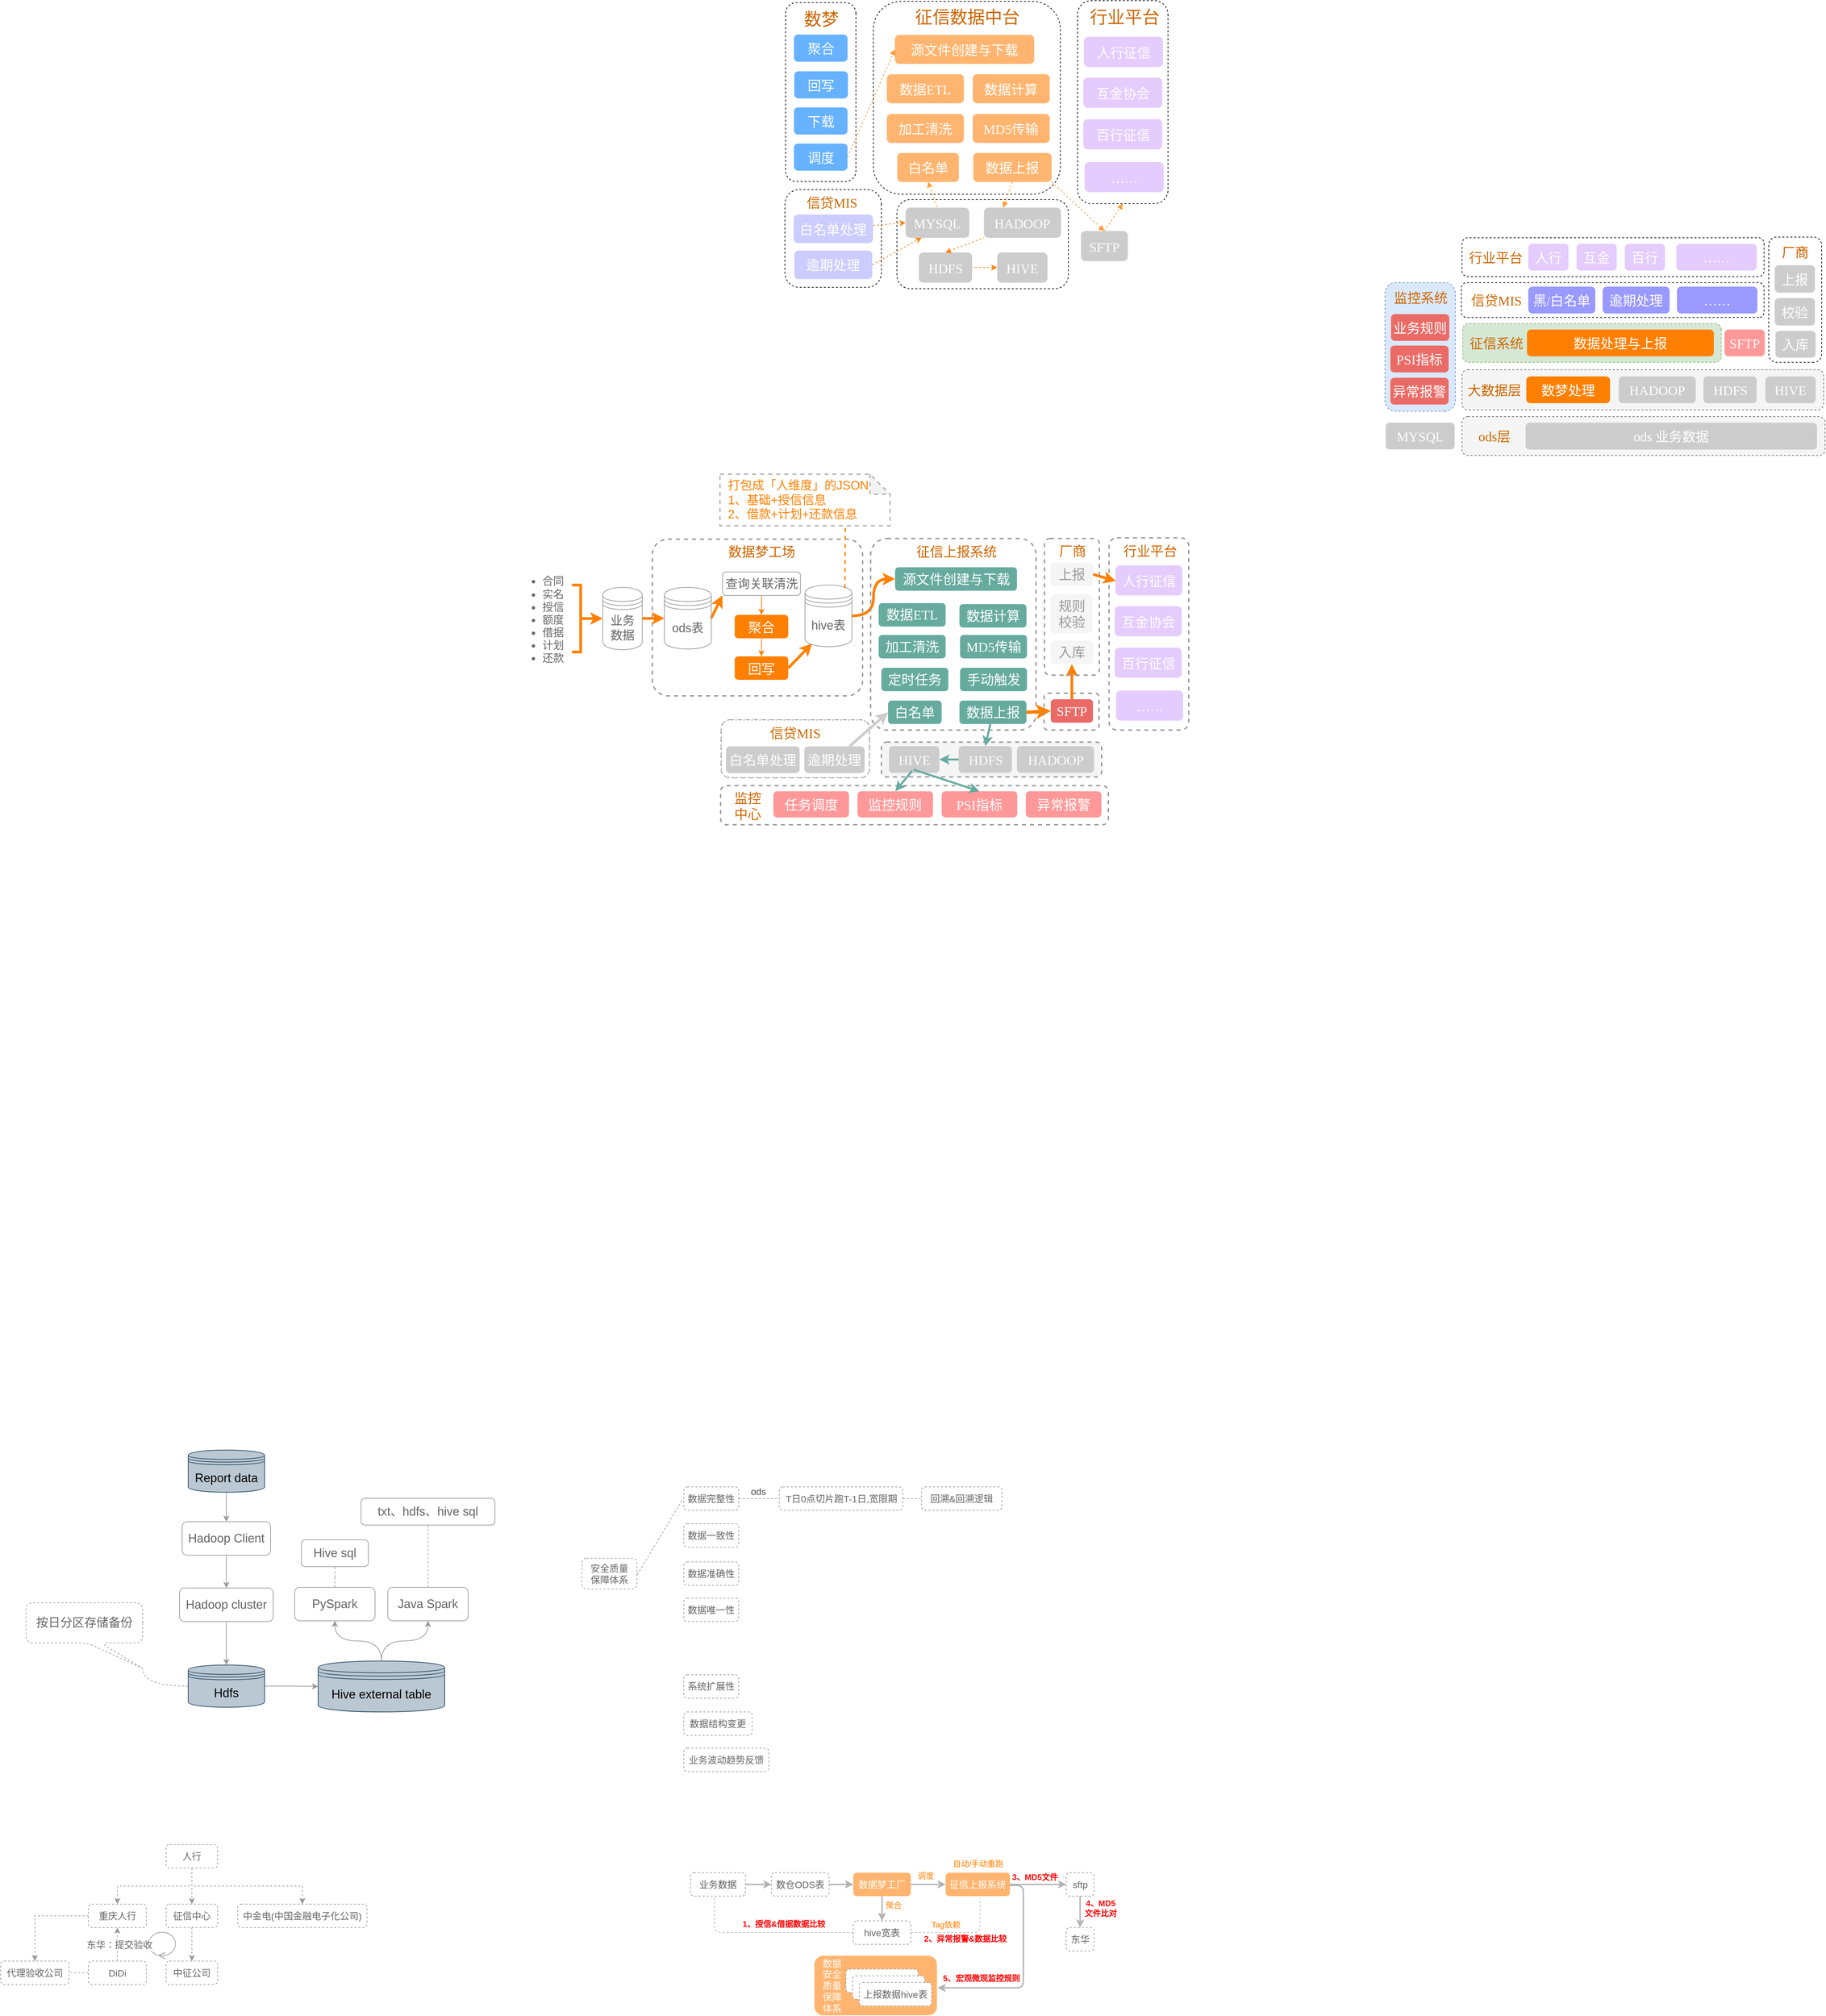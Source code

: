 <mxfile version="15.2.7" type="github" pages="7">
  <diagram id="gs8es_048TPa-fxmdob4" name="数据上报">
    <mxGraphModel dx="946" dy="528" grid="0" gridSize="10" guides="1" tooltips="1" connect="0" arrows="1" fold="1" page="1" pageScale="1" pageWidth="4681" pageHeight="3300" math="0" shadow="0">
      <root>
        <mxCell id="0" />
        <mxCell id="1" parent="0" />
        <mxCell id="IFZq1LBZ41rPqMMwaEsK-33" value="" style="whiteSpace=wrap;html=1;rounded=1;fontSize=14;fontColor=#666666;strokeColor=none;strokeWidth=1;align=center;dashed=1;fillColor=#FFB570;" vertex="1" parent="1">
          <mxGeometry x="2240" y="4138" width="183" height="89" as="geometry" />
        </mxCell>
        <mxCell id="oKX4fjCxwjslMIGah8uO-10" value="" style="ellipse;shape=umlControl;whiteSpace=wrap;html=1;rounded=1;fontSize=14;fontColor=#666666;strokeColor=#999999;strokeWidth=1;align=center;flipV=1;" parent="1" vertex="1">
          <mxGeometry x="1246" y="4103" width="40" height="40" as="geometry" />
        </mxCell>
        <mxCell id="P6FP3i3TC3KOu5trFAKK-227" value="" style="group;strokeWidth=2;dashed=1;rounded=1;strokeColor=#999999;" parent="1" vertex="1" connectable="0">
          <mxGeometry x="2101" y="2292.997" width="221" height="86" as="geometry" />
        </mxCell>
        <mxCell id="P6FP3i3TC3KOu5trFAKK-210" value="" style="rounded=1;whiteSpace=wrap;html=1;labelBackgroundColor=none;strokeWidth=1;fontFamily=Verdana;fontSize=16;align=left;dashed=1;direction=south;strokeColor=#999999;" parent="P6FP3i3TC3KOu5trFAKK-227" vertex="1">
          <mxGeometry width="221" height="86" as="geometry" />
        </mxCell>
        <mxCell id="P6FP3i3TC3KOu5trFAKK-211" value="&lt;font style=&quot;font-size: 20px;&quot;&gt;白名单处理&lt;/font&gt;" style="rounded=1;whiteSpace=wrap;html=1;labelBackgroundColor=none;strokeWidth=1;fontFamily=Verdana;fontSize=20;align=center;strokeColor=none;fontColor=#FFFFFF;fillColor=#CCCCCC;" parent="P6FP3i3TC3KOu5trFAKK-227" vertex="1">
          <mxGeometry x="7" y="39.413" width="110" height="40" as="geometry" />
        </mxCell>
        <mxCell id="P6FP3i3TC3KOu5trFAKK-212" value="&lt;font style=&quot;font-size: 20px;&quot;&gt;逾期处理&lt;/font&gt;" style="rounded=1;whiteSpace=wrap;html=1;labelBackgroundColor=none;strokeWidth=1;fontFamily=Verdana;fontSize=20;align=center;strokeColor=none;fontColor=#FFFFFF;fillColor=#CCCCCC;" parent="P6FP3i3TC3KOu5trFAKK-227" vertex="1">
          <mxGeometry x="124" y="39.413" width="90" height="40" as="geometry" />
        </mxCell>
        <mxCell id="P6FP3i3TC3KOu5trFAKK-213" value="&lt;font style=&quot;font-size: 20px&quot; color=&quot;#cc6600&quot;&gt;信贷MIS&lt;/font&gt;" style="text;html=1;align=center;verticalAlign=middle;resizable=0;points=[];autosize=1;fontSize=20;fontFamily=Verdana;fontColor=#000000;" parent="P6FP3i3TC3KOu5trFAKK-227" vertex="1">
          <mxGeometry x="67.499" y="4" width="86" height="30" as="geometry" />
        </mxCell>
        <mxCell id="P6FP3i3TC3KOu5trFAKK-219" value="" style="group;strokeColor=#999999;dashed=1;rounded=1;strokeWidth=2;" parent="1" vertex="1" connectable="0">
          <mxGeometry x="2100" y="2391" width="579" height="58.428" as="geometry" />
        </mxCell>
        <mxCell id="P6FP3i3TC3KOu5trFAKK-52" value="监控规则" style="rounded=1;whiteSpace=wrap;html=1;labelBackgroundColor=none;strokeWidth=1;fontFamily=Verdana;fontSize=20;align=center;fontColor=#FFFFFF;strokeColor=none;fillColor=#FF9999;" parent="P6FP3i3TC3KOu5trFAKK-219" vertex="1">
          <mxGeometry x="204.302" y="8.4" width="112.905" height="39.079" as="geometry" />
        </mxCell>
        <mxCell id="P6FP3i3TC3KOu5trFAKK-53" value="任务调度" style="rounded=1;whiteSpace=wrap;html=1;labelBackgroundColor=none;strokeWidth=1;fontFamily=Verdana;fontSize=20;align=center;fontColor=#FFFFFF;strokeColor=none;fillColor=#FF9999;" parent="P6FP3i3TC3KOu5trFAKK-219" vertex="1">
          <mxGeometry x="78.718" y="8.4" width="112.905" height="39.079" as="geometry" />
        </mxCell>
        <mxCell id="P6FP3i3TC3KOu5trFAKK-54" value="&lt;font style=&quot;font-size: 20px&quot; color=&quot;#cc6600&quot;&gt;监控&lt;br style=&quot;font-size: 20px&quot;&gt;中心&lt;/font&gt;" style="text;html=1;align=center;verticalAlign=middle;resizable=0;points=[];autosize=1;fontSize=20;fontFamily=Verdana;fontColor=#000000;direction=south;" parent="P6FP3i3TC3KOu5trFAKK-219" vertex="1">
          <mxGeometry x="15.346" y="2.428" width="50" height="56" as="geometry" />
        </mxCell>
        <mxCell id="P6FP3i3TC3KOu5trFAKK-55" value="异常报警" style="rounded=1;whiteSpace=wrap;html=1;labelBackgroundColor=none;strokeWidth=1;fontFamily=Verdana;fontSize=20;align=center;fontColor=#FFFFFF;strokeColor=none;fillColor=#FF9999;" parent="P6FP3i3TC3KOu5trFAKK-219" vertex="1">
          <mxGeometry x="455.666" y="8.4" width="112.905" height="39.079" as="geometry" />
        </mxCell>
        <mxCell id="P6FP3i3TC3KOu5trFAKK-56" value="PSI指标" style="rounded=1;whiteSpace=wrap;html=1;labelBackgroundColor=none;strokeWidth=1;fontFamily=Verdana;fontSize=20;align=center;fontColor=#FFFFFF;strokeColor=none;fillColor=#FF9999;" parent="P6FP3i3TC3KOu5trFAKK-219" vertex="1">
          <mxGeometry x="330.03" y="8.4" width="112.905" height="39.079" as="geometry" />
        </mxCell>
        <mxCell id="P6FP3i3TC3KOu5trFAKK-203" value="" style="rounded=1;whiteSpace=wrap;html=1;labelBackgroundColor=none;strokeWidth=2;fontFamily=Verdana;fontSize=16;align=left;dashed=1;fillColor=#f5f5f5;gradientDirection=east;strokeColor=#999999;" parent="1" vertex="1">
          <mxGeometry x="2340" y="2326" width="329" height="52" as="geometry" />
        </mxCell>
        <mxCell id="P6FP3i3TC3KOu5trFAKK-1" value="&lt;ul style=&quot;font-size: 16px;&quot;&gt;&lt;li style=&quot;font-size: 16px;&quot;&gt;合同&lt;/li&gt;&lt;li style=&quot;font-size: 16px;&quot;&gt;实名&lt;/li&gt;&lt;li style=&quot;font-size: 16px;&quot;&gt;授信&lt;/li&gt;&lt;li style=&quot;font-size: 16px;&quot;&gt;额度&lt;/li&gt;&lt;li style=&quot;font-size: 16px;&quot;&gt;借据&lt;/li&gt;&lt;li style=&quot;font-size: 16px;&quot;&gt;计划&lt;/li&gt;&lt;li style=&quot;font-size: 16px;&quot;&gt;还款&lt;/li&gt;&lt;/ul&gt;" style="text;html=1;align=left;verticalAlign=middle;resizable=0;points=[];autosize=1;fontSize=16;fontColor=#666666;" parent="1" vertex="1">
          <mxGeometry x="1792" y="2058.5" width="82" height="169" as="geometry" />
        </mxCell>
        <mxCell id="P6FP3i3TC3KOu5trFAKK-2" value="" style="rounded=1;arcSize=10;dashed=1;fillColor=none;gradientColor=none;strokeWidth=2;align=center;verticalAlign=middle;strokeColor=#999999;" parent="1" vertex="1">
          <mxGeometry x="1998" y="2023" width="314" height="234" as="geometry" />
        </mxCell>
        <mxCell id="P6FP3i3TC3KOu5trFAKK-3" value="打包成「人维度」的JSON&lt;br style=&quot;font-size: 18px;&quot;&gt;1、基础+授信信息&lt;br style=&quot;font-size: 18px;&quot;&gt;2、借款+计划+还款信息" style="shape=note;whiteSpace=wrap;html=1;backgroundOutline=1;darkOpacity=0.05;rounded=1;dashed=1;strokeWidth=2;fontSize=18;align=left;fillColor=none;fontColor=#FF8000;spacingLeft=10;strokeColor=#B3B3B3;" parent="1" vertex="1">
          <mxGeometry x="2099" y="1926" width="254" height="77" as="geometry" />
        </mxCell>
        <mxCell id="P6FP3i3TC3KOu5trFAKK-4" value="" style="rounded=1;arcSize=10;dashed=1;fillColor=none;gradientColor=none;strokeWidth=2;align=center;verticalAlign=middle;strokeColor=#999999;" parent="1" vertex="1">
          <mxGeometry x="2680" y="2021" width="119" height="287" as="geometry" />
        </mxCell>
        <mxCell id="P6FP3i3TC3KOu5trFAKK-5" value="" style="edgeStyle=none;rounded=0;orthogonalLoop=1;jettySize=auto;html=1;endArrow=classic;endFill=1;fontSize=20;verticalAlign=middle;fontColor=#666666;strokeColor=#FF8000;strokeWidth=4;" parent="1" source="P6FP3i3TC3KOu5trFAKK-6" target="P6FP3i3TC3KOu5trFAKK-8" edge="1">
          <mxGeometry relative="1" as="geometry" />
        </mxCell>
        <mxCell id="P6FP3i3TC3KOu5trFAKK-6" value="业务&lt;br&gt;数据" style="shape=datastore;whiteSpace=wrap;html=1;rounded=1;strokeWidth=1;fillColor=none;fontSize=18;align=center;verticalAlign=middle;fontColor=#666666;strokeColor=#999999;" parent="1" vertex="1">
          <mxGeometry x="1924" y="2095" width="59" height="93" as="geometry" />
        </mxCell>
        <mxCell id="P6FP3i3TC3KOu5trFAKK-7" value="" style="rounded=0;orthogonalLoop=1;jettySize=auto;html=1;endArrow=classic;endFill=1;fontSize=20;fontColor=#666666;entryX=0;entryY=1;entryDx=0;entryDy=0;exitX=1;exitY=0.5;exitDx=0;exitDy=0;strokeColor=#FF8000;strokeWidth=4;elbow=vertical;" parent="1" source="P6FP3i3TC3KOu5trFAKK-8" target="P6FP3i3TC3KOu5trFAKK-13" edge="1">
          <mxGeometry relative="1" as="geometry" />
        </mxCell>
        <mxCell id="P6FP3i3TC3KOu5trFAKK-8" value="ods表" style="shape=datastore;whiteSpace=wrap;html=1;rounded=1;strokeWidth=1;fillColor=none;fontSize=18;align=center;verticalAlign=middle;fontColor=#666666;strokeColor=#999999;" parent="1" vertex="1">
          <mxGeometry x="2016" y="2095" width="70" height="92" as="geometry" />
        </mxCell>
        <mxCell id="P6FP3i3TC3KOu5trFAKK-9" value="" style="edgeStyle=none;rounded=0;orthogonalLoop=1;jettySize=auto;html=1;endArrow=classic;endFill=1;fontSize=20;verticalAlign=middle;fontColor=#666666;strokeColor=#FF8000;strokeWidth=4;" parent="1" source="P6FP3i3TC3KOu5trFAKK-10" target="P6FP3i3TC3KOu5trFAKK-6" edge="1">
          <mxGeometry relative="1" as="geometry" />
        </mxCell>
        <mxCell id="P6FP3i3TC3KOu5trFAKK-10" value="" style="html=1;shape=mxgraph.flowchart.annotation_2;align=left;labelPosition=right;rounded=1;strokeWidth=4;fillColor=none;fontSize=20;direction=west;verticalAlign=middle;fontColor=#666666;strokeColor=#FF8000;" parent="1" vertex="1">
          <mxGeometry x="1878" y="2091.5" width="26" height="100" as="geometry" />
        </mxCell>
        <mxCell id="P6FP3i3TC3KOu5trFAKK-12" value="" style="edgeStyle=orthogonalEdgeStyle;rounded=0;orthogonalLoop=1;jettySize=auto;html=1;endArrow=classic;endFill=1;fontSize=20;fontColor=#666666;entryX=0.5;entryY=0;entryDx=0;entryDy=0;strokeColor=#FF8000;" parent="1" source="P6FP3i3TC3KOu5trFAKK-13" target="P6FP3i3TC3KOu5trFAKK-15" edge="1">
          <mxGeometry relative="1" as="geometry" />
        </mxCell>
        <mxCell id="P6FP3i3TC3KOu5trFAKK-13" value="查询关联清洗" style="shape=ext;rounded=1;html=1;whiteSpace=wrap;strokeColor=#999999;strokeWidth=1;fillColor=none;fontSize=18;fontColor=#666666;align=center;" parent="1" vertex="1">
          <mxGeometry x="2102.75" y="2072" width="116.5" height="35" as="geometry" />
        </mxCell>
        <mxCell id="P6FP3i3TC3KOu5trFAKK-14" value="" style="edgeStyle=orthogonalEdgeStyle;rounded=0;orthogonalLoop=1;jettySize=auto;html=1;endArrow=classic;endFill=1;fontSize=20;fontColor=#666666;strokeColor=#FF8000;" parent="1" source="P6FP3i3TC3KOu5trFAKK-15" target="P6FP3i3TC3KOu5trFAKK-17" edge="1">
          <mxGeometry relative="1" as="geometry" />
        </mxCell>
        <mxCell id="P6FP3i3TC3KOu5trFAKK-15" value="聚合" style="shape=ext;rounded=1;html=1;whiteSpace=wrap;strokeWidth=1;fontSize=20;align=center;fillColor=#FF8000;fontColor=#FFFFFF;strokeColor=none;" parent="1" vertex="1">
          <mxGeometry x="2121" y="2136" width="80" height="35" as="geometry" />
        </mxCell>
        <mxCell id="P6FP3i3TC3KOu5trFAKK-16" value="" style="rounded=0;orthogonalLoop=1;jettySize=auto;html=1;endArrow=classic;endFill=1;fontSize=20;fontColor=#666666;entryX=0.15;entryY=0.95;entryDx=0;entryDy=0;exitX=1;exitY=0.5;exitDx=0;exitDy=0;strokeColor=#FF8000;strokeWidth=4;entryPerimeter=0;" parent="1" source="P6FP3i3TC3KOu5trFAKK-17" target="P6FP3i3TC3KOu5trFAKK-21" edge="1">
          <mxGeometry relative="1" as="geometry">
            <mxPoint x="2281" y="2268.5" as="targetPoint" />
          </mxGeometry>
        </mxCell>
        <mxCell id="P6FP3i3TC3KOu5trFAKK-17" value="回写" style="shape=ext;rounded=1;html=1;whiteSpace=wrap;strokeWidth=1;fontSize=20;align=center;strokeColor=none;fillColor=#FF8000;fontColor=#FFFFFF;" parent="1" vertex="1">
          <mxGeometry x="2121" y="2198" width="80" height="35" as="geometry" />
        </mxCell>
        <mxCell id="P6FP3i3TC3KOu5trFAKK-18" value="数据梦工场" style="text;html=1;align=center;verticalAlign=middle;resizable=0;points=[];autosize=1;fontSize=20;fontColor=#CC6600;" parent="1" vertex="1">
          <mxGeometry x="2106" y="2027" width="110" height="28" as="geometry" />
        </mxCell>
        <mxCell id="P6FP3i3TC3KOu5trFAKK-19" value="" style="rounded=0;orthogonalLoop=1;jettySize=auto;html=1;endArrow=none;endFill=0;fontSize=20;fontColor=#666666;exitX=0.85;exitY=0.05;exitDx=0;exitDy=0;strokeColor=#FF8000;dashed=1;elbow=vertical;strokeWidth=2;entryX=0.737;entryY=0.991;entryDx=0;entryDy=0;entryPerimeter=0;exitPerimeter=0;" parent="1" source="P6FP3i3TC3KOu5trFAKK-21" target="P6FP3i3TC3KOu5trFAKK-3" edge="1">
          <mxGeometry relative="1" as="geometry">
            <mxPoint x="2261" y="2266" as="targetPoint" />
          </mxGeometry>
        </mxCell>
        <mxCell id="P6FP3i3TC3KOu5trFAKK-20" value="" style="edgeStyle=orthogonalEdgeStyle;rounded=0;orthogonalLoop=1;jettySize=auto;html=1;endArrow=classic;endFill=1;strokeColor=#FF8000;fontSize=20;fontColor=#FFFFFF;entryX=0;entryY=0.5;entryDx=0;entryDy=0;strokeWidth=4;elbow=vertical;curved=1;" parent="1" source="P6FP3i3TC3KOu5trFAKK-21" target="P6FP3i3TC3KOu5trFAKK-24" edge="1">
          <mxGeometry relative="1" as="geometry" />
        </mxCell>
        <mxCell id="P6FP3i3TC3KOu5trFAKK-21" value="hive表" style="shape=datastore;whiteSpace=wrap;html=1;rounded=1;strokeWidth=1;fillColor=none;fontSize=18;align=center;verticalAlign=middle;fontColor=#666666;strokeColor=#999999;" parent="1" vertex="1">
          <mxGeometry x="2226" y="2091.5" width="70" height="92" as="geometry" />
        </mxCell>
        <mxCell id="P6FP3i3TC3KOu5trFAKK-22" value="" style="rounded=1;arcSize=10;dashed=1;fillColor=none;gradientColor=none;strokeWidth=2;align=center;verticalAlign=middle;strokeColor=#999999;" parent="1" vertex="1">
          <mxGeometry x="2324" y="2022" width="247" height="286" as="geometry" />
        </mxCell>
        <mxCell id="P6FP3i3TC3KOu5trFAKK-23" value="征信上报系统" style="text;html=1;align=center;verticalAlign=middle;resizable=0;points=[];autosize=1;fontSize=20;fontColor=#CC6600;" parent="1" vertex="1">
          <mxGeometry x="2386.5" y="2027" width="130" height="28" as="geometry" />
        </mxCell>
        <mxCell id="P6FP3i3TC3KOu5trFAKK-24" value="源文件创建与下载" style="shape=ext;rounded=1;html=1;whiteSpace=wrap;strokeWidth=1;fontSize=20;align=center;fontColor=#FFFFFF;strokeColor=none;spacingTop=-2;fillColor=#67AB9F;" parent="1" vertex="1">
          <mxGeometry x="2360.5" y="2065" width="182" height="35" as="geometry" />
        </mxCell>
        <mxCell id="P6FP3i3TC3KOu5trFAKK-25" value="数据计算" style="rounded=1;whiteSpace=wrap;html=1;labelBackgroundColor=none;strokeWidth=1;fontFamily=Verdana;fontSize=20;align=center;fontColor=#FFFFFF;strokeColor=none;spacingTop=-2;fillColor=#67AB9F;" parent="1" vertex="1">
          <mxGeometry x="2456.63" y="2120.003" width="100" height="35" as="geometry" />
        </mxCell>
        <mxCell id="P6FP3i3TC3KOu5trFAKK-26" value="数据ETL" style="rounded=1;whiteSpace=wrap;html=1;labelBackgroundColor=none;strokeWidth=1;fontFamily=Verdana;fontSize=20;align=center;fontColor=#FFFFFF;strokeColor=none;spacingTop=-2;fillColor=#67AB9F;" parent="1" vertex="1">
          <mxGeometry x="2336" y="2118.503" width="100" height="35" as="geometry" />
        </mxCell>
        <mxCell id="P6FP3i3TC3KOu5trFAKK-27" value="加工清洗" style="rounded=1;whiteSpace=wrap;html=1;labelBackgroundColor=none;strokeWidth=1;fontFamily=Verdana;fontSize=20;align=center;fontColor=#FFFFFF;strokeColor=none;spacingTop=-2;fillColor=#67AB9F;" parent="1" vertex="1">
          <mxGeometry x="2336" y="2166.0" width="100" height="35" as="geometry" />
        </mxCell>
        <mxCell id="P6FP3i3TC3KOu5trFAKK-28" value="白名单" style="rounded=1;whiteSpace=wrap;html=1;labelBackgroundColor=none;strokeWidth=1;fontFamily=Verdana;fontSize=20;align=center;fontColor=#FFFFFF;strokeColor=none;spacingTop=-2;fillColor=#67AB9F;" parent="1" vertex="1">
          <mxGeometry x="2350" y="2264.005" width="80" height="35" as="geometry" />
        </mxCell>
        <mxCell id="P6FP3i3TC3KOu5trFAKK-29" value="MD5传输" style="rounded=1;whiteSpace=wrap;html=1;labelBackgroundColor=none;strokeWidth=1;fontFamily=Verdana;fontSize=20;align=center;fontColor=#FFFFFF;strokeColor=none;spacingTop=-2;fillColor=#67AB9F;" parent="1" vertex="1">
          <mxGeometry x="2457.5" y="2166.0" width="100" height="35" as="geometry" />
        </mxCell>
        <mxCell id="P6FP3i3TC3KOu5trFAKK-30" value="" style="rounded=0;orthogonalLoop=1;jettySize=auto;html=1;endArrow=classic;endFill=1;strokeColor=#FF8000;strokeWidth=5;fontSize=16;fontColor=#FF8000;entryX=0;entryY=0.5;entryDx=0;entryDy=0;exitX=1;exitY=0.5;exitDx=0;exitDy=0;" parent="1" source="P6FP3i3TC3KOu5trFAKK-31" target="P6FP3i3TC3KOu5trFAKK-37" edge="1">
          <mxGeometry relative="1" as="geometry" />
        </mxCell>
        <mxCell id="P6FP3i3TC3KOu5trFAKK-221" value="" style="edgeStyle=none;rounded=0;orthogonalLoop=1;jettySize=auto;html=1;endArrow=classic;endFill=1;fontSize=18;fontColor=#FFFFFF;entryX=0.5;entryY=0;entryDx=0;entryDy=0;strokeWidth=3;strokeColor=#67AB9F;" parent="1" source="P6FP3i3TC3KOu5trFAKK-31" target="P6FP3i3TC3KOu5trFAKK-207" edge="1">
          <mxGeometry relative="1" as="geometry">
            <mxPoint x="2506.63" y="2379.005" as="targetPoint" />
          </mxGeometry>
        </mxCell>
        <mxCell id="P6FP3i3TC3KOu5trFAKK-31" value="数据上报" style="rounded=1;whiteSpace=wrap;html=1;labelBackgroundColor=none;strokeWidth=1;fontFamily=Verdana;fontSize=20;align=center;fontColor=#FFFFFF;strokeColor=none;spacingTop=-2;fillColor=#67AB9F;" parent="1" vertex="1">
          <mxGeometry x="2456.63" y="2264.005" width="100" height="35" as="geometry" />
        </mxCell>
        <mxCell id="P6FP3i3TC3KOu5trFAKK-32" style="edgeStyle=none;rounded=0;orthogonalLoop=1;jettySize=auto;html=1;exitX=0.75;exitY=1;exitDx=0;exitDy=0;dashed=1;endArrow=none;endFill=0;strokeColor=#FF8000;fontSize=20;fontColor=#FFFFFF;" parent="1" source="P6FP3i3TC3KOu5trFAKK-26" target="P6FP3i3TC3KOu5trFAKK-26" edge="1">
          <mxGeometry relative="1" as="geometry" />
        </mxCell>
        <mxCell id="P6FP3i3TC3KOu5trFAKK-33" value="手动触发" style="rounded=1;whiteSpace=wrap;html=1;labelBackgroundColor=none;strokeWidth=1;fontFamily=Verdana;fontSize=20;align=center;fontColor=#FFFFFF;strokeColor=none;spacingTop=-2;fillColor=#67AB9F;" parent="1" vertex="1">
          <mxGeometry x="2457.5" y="2215.005" width="100" height="35" as="geometry" />
        </mxCell>
        <mxCell id="P6FP3i3TC3KOu5trFAKK-34" value="定时任务" style="rounded=1;whiteSpace=wrap;html=1;labelBackgroundColor=none;strokeWidth=1;fontFamily=Verdana;fontSize=20;align=center;fontColor=#FFFFFF;strokeColor=none;spacingTop=-2;fillColor=#67AB9F;" parent="1" vertex="1">
          <mxGeometry x="2340" y="2215.005" width="100" height="35" as="geometry" />
        </mxCell>
        <mxCell id="P6FP3i3TC3KOu5trFAKK-35" value="" style="rounded=1;arcSize=10;dashed=1;fillColor=none;gradientColor=none;strokeWidth=2;align=center;verticalAlign=middle;strokeColor=#999999;" parent="1" vertex="1">
          <mxGeometry x="2583" y="2253" width="82" height="55" as="geometry" />
        </mxCell>
        <mxCell id="P6FP3i3TC3KOu5trFAKK-36" value="" style="edgeStyle=orthogonalEdgeStyle;curved=1;rounded=0;orthogonalLoop=1;jettySize=auto;html=1;endArrow=classic;endFill=1;strokeColor=#FF8000;strokeWidth=4;fontSize=16;fontColor=#FF8000;entryX=0.5;entryY=1;entryDx=0;entryDy=0;" parent="1" source="P6FP3i3TC3KOu5trFAKK-37" target="P6FP3i3TC3KOu5trFAKK-40" edge="1">
          <mxGeometry relative="1" as="geometry">
            <mxPoint x="2624" y="2223" as="targetPoint" />
          </mxGeometry>
        </mxCell>
        <mxCell id="P6FP3i3TC3KOu5trFAKK-37" value="SFTP" style="rounded=1;whiteSpace=wrap;html=1;labelBackgroundColor=none;strokeWidth=1;fontFamily=Verdana;fontSize=20;align=center;fontColor=#FFFFFF;strokeColor=none;spacingTop=-2;fillColor=#EA6B66;" parent="1" vertex="1">
          <mxGeometry x="2593" y="2262" width="63" height="35" as="geometry" />
        </mxCell>
        <mxCell id="P6FP3i3TC3KOu5trFAKK-38" value="" style="rounded=1;arcSize=10;dashed=1;fillColor=none;gradientColor=none;strokeWidth=2;align=center;verticalAlign=middle;strokeColor=#999999;" parent="1" vertex="1">
          <mxGeometry x="2583.5" y="2022" width="82" height="204" as="geometry" />
        </mxCell>
        <mxCell id="P6FP3i3TC3KOu5trFAKK-39" value="厂商" style="text;html=1;align=center;verticalAlign=middle;resizable=0;points=[];autosize=1;fontSize=20;fontColor=#CC6600;" parent="1" vertex="1">
          <mxGeometry x="2599.5" y="2026" width="50" height="28" as="geometry" />
        </mxCell>
        <mxCell id="P6FP3i3TC3KOu5trFAKK-40" value="入库" style="rounded=1;whiteSpace=wrap;html=1;labelBackgroundColor=none;strokeWidth=1;fontFamily=Verdana;fontSize=20;align=center;spacingTop=-2;fillColor=#f5f5f5;strokeColor=none;fontColor=#999999;" parent="1" vertex="1">
          <mxGeometry x="2593" y="2174.5" width="63" height="35" as="geometry" />
        </mxCell>
        <mxCell id="P6FP3i3TC3KOu5trFAKK-41" value="规则&lt;br&gt;校验" style="rounded=1;whiteSpace=wrap;html=1;labelBackgroundColor=none;strokeWidth=1;fontFamily=Verdana;fontSize=20;align=center;spacingTop=-2;fillColor=#f5f5f5;strokeColor=none;fontColor=#999999;" parent="1" vertex="1">
          <mxGeometry x="2592.5" y="2105" width="63" height="59" as="geometry" />
        </mxCell>
        <mxCell id="P6FP3i3TC3KOu5trFAKK-42" value="" style="rounded=0;orthogonalLoop=1;jettySize=auto;html=1;endArrow=classic;endFill=1;strokeColor=#FF8000;strokeWidth=4;fontSize=16;fontColor=#FF8000;entryX=0.005;entryY=0.522;entryDx=0;entryDy=0;exitX=1;exitY=0.5;exitDx=0;exitDy=0;entryPerimeter=0;" parent="1" source="P6FP3i3TC3KOu5trFAKK-43" target="P6FP3i3TC3KOu5trFAKK-45" edge="1">
          <mxGeometry relative="1" as="geometry" />
        </mxCell>
        <mxCell id="P6FP3i3TC3KOu5trFAKK-43" value="上报" style="rounded=1;whiteSpace=wrap;html=1;labelBackgroundColor=none;strokeWidth=1;fontFamily=Verdana;fontSize=20;align=center;fillColor=#f5f5f5;spacingTop=-2;strokeColor=none;fontColor=#999999;" parent="1" vertex="1">
          <mxGeometry x="2593" y="2058" width="63" height="35" as="geometry" />
        </mxCell>
        <mxCell id="P6FP3i3TC3KOu5trFAKK-44" value="&lt;font style=&quot;font-size: 20px;&quot; color=&quot;#cc6600&quot;&gt;行业平台&lt;/font&gt;" style="text;html=1;align=center;verticalAlign=middle;resizable=0;points=[];autosize=1;fontSize=20;fontFamily=Verdana;fontColor=#000000;" parent="1" vertex="1">
          <mxGeometry x="2695.5" y="2026" width="90" height="28" as="geometry" />
        </mxCell>
        <mxCell id="P6FP3i3TC3KOu5trFAKK-45" value="人行征信" style="rounded=1;whiteSpace=wrap;html=1;labelBackgroundColor=none;strokeWidth=1;fontFamily=Verdana;fontSize=20;align=center;strokeColor=none;fontColor=#FFFFFF;fillColor=#E5CCFF;" parent="1" vertex="1">
          <mxGeometry x="2689.5" y="2062" width="100" height="45" as="geometry" />
        </mxCell>
        <mxCell id="P6FP3i3TC3KOu5trFAKK-46" value="百行征信" style="rounded=1;whiteSpace=wrap;html=1;labelBackgroundColor=none;strokeWidth=1;fontFamily=Verdana;fontSize=20;align=center;strokeColor=none;fontColor=#FFFFFF;fillColor=#E5CCFF;" parent="1" vertex="1">
          <mxGeometry x="2688.5" y="2185" width="100" height="45" as="geometry" />
        </mxCell>
        <mxCell id="P6FP3i3TC3KOu5trFAKK-47" value="互金协会" style="rounded=1;whiteSpace=wrap;html=1;labelBackgroundColor=none;strokeWidth=1;fontFamily=Verdana;fontSize=20;align=center;strokeColor=none;fontColor=#FFFFFF;fillColor=#E5CCFF;" parent="1" vertex="1">
          <mxGeometry x="2688.5" y="2123" width="100" height="45" as="geometry" />
        </mxCell>
        <mxCell id="P6FP3i3TC3KOu5trFAKK-48" value="……" style="rounded=1;whiteSpace=wrap;html=1;labelBackgroundColor=none;strokeWidth=1;fontFamily=Verdana;fontSize=20;align=center;strokeColor=none;fontColor=#FFFFFF;fillColor=#E5CCFF;" parent="1" vertex="1">
          <mxGeometry x="2690.5" y="2249" width="100" height="45" as="geometry" />
        </mxCell>
        <mxCell id="P6FP3i3TC3KOu5trFAKK-49" value="" style="rounded=1;whiteSpace=wrap;html=1;labelBackgroundColor=none;strokeWidth=1;fontFamily=Verdana;fontSize=16;align=left;dashed=1;direction=south;" parent="1" vertex="1">
          <mxGeometry x="2363.25" y="1516" width="256" height="133" as="geometry" />
        </mxCell>
        <mxCell id="P6FP3i3TC3KOu5trFAKK-57" value="" style="group" parent="1" vertex="1" connectable="0">
          <mxGeometry x="2197" y="1222" width="105" height="267" as="geometry" />
        </mxCell>
        <mxCell id="P6FP3i3TC3KOu5trFAKK-58" value="" style="rounded=1;whiteSpace=wrap;html=1;labelBackgroundColor=none;strokeWidth=1;fontFamily=Verdana;fontSize=16;align=left;dashed=1;direction=south;" parent="P6FP3i3TC3KOu5trFAKK-57" vertex="1">
          <mxGeometry width="105" height="267" as="geometry" />
        </mxCell>
        <mxCell id="P6FP3i3TC3KOu5trFAKK-59" value="&lt;font style=&quot;font-size: 20px;&quot;&gt;聚合&lt;/font&gt;" style="rounded=1;whiteSpace=wrap;html=1;labelBackgroundColor=none;strokeWidth=1;fontFamily=Verdana;fontSize=20;align=center;strokeColor=none;fontColor=#FFFFFF;fillColor=#66B2FF;" parent="P6FP3i3TC3KOu5trFAKK-57" vertex="1">
          <mxGeometry x="12.5" y="47.646" width="80" height="40.455" as="geometry" />
        </mxCell>
        <mxCell id="P6FP3i3TC3KOu5trFAKK-60" value="&lt;font style=&quot;font-size: 20px;&quot;&gt;回写&lt;/font&gt;" style="rounded=1;whiteSpace=wrap;html=1;labelBackgroundColor=none;strokeWidth=1;fontFamily=Verdana;fontSize=20;align=center;strokeColor=none;fontColor=#FFFFFF;fillColor=#66B2FF;" parent="P6FP3i3TC3KOu5trFAKK-57" vertex="1">
          <mxGeometry x="13" y="102.485" width="80" height="40.455" as="geometry" />
        </mxCell>
        <mxCell id="P6FP3i3TC3KOu5trFAKK-61" value="&lt;font style=&quot;font-size: 20px;&quot;&gt;下载&lt;/font&gt;" style="rounded=1;whiteSpace=wrap;html=1;labelBackgroundColor=none;strokeWidth=1;fontFamily=Verdana;fontSize=20;align=center;strokeColor=none;fontColor=#FFFFFF;fillColor=#66B2FF;" parent="P6FP3i3TC3KOu5trFAKK-57" vertex="1">
          <mxGeometry x="12.5" y="156.424" width="80" height="40.455" as="geometry" />
        </mxCell>
        <mxCell id="P6FP3i3TC3KOu5trFAKK-62" value="&lt;font style=&quot;font-size: 26px&quot; color=&quot;#cc6600&quot;&gt;数梦&lt;/font&gt;" style="text;html=1;align=center;verticalAlign=middle;resizable=0;points=[];autosize=1;fontSize=26;fontFamily=Verdana;fontColor=#000000;" parent="P6FP3i3TC3KOu5trFAKK-57" vertex="1">
          <mxGeometry x="22" y="6.293" width="62" height="37" as="geometry" />
        </mxCell>
        <mxCell id="P6FP3i3TC3KOu5trFAKK-63" value="&lt;font style=&quot;font-size: 20px;&quot;&gt;调度&lt;/font&gt;" style="rounded=1;whiteSpace=wrap;html=1;labelBackgroundColor=none;strokeWidth=1;fontFamily=Verdana;fontSize=20;align=center;strokeColor=none;fontColor=#FFFFFF;fillColor=#66B2FF;" parent="P6FP3i3TC3KOu5trFAKK-57" vertex="1">
          <mxGeometry x="12.5" y="210.364" width="80" height="40.455" as="geometry" />
        </mxCell>
        <mxCell id="P6FP3i3TC3KOu5trFAKK-64" value="" style="group" parent="1" vertex="1" connectable="0">
          <mxGeometry x="2196" y="1501" width="144" height="146" as="geometry" />
        </mxCell>
        <mxCell id="P6FP3i3TC3KOu5trFAKK-65" value="" style="rounded=1;whiteSpace=wrap;html=1;labelBackgroundColor=none;strokeWidth=1;fontFamily=Verdana;fontSize=16;align=left;dashed=1;direction=south;" parent="P6FP3i3TC3KOu5trFAKK-64" vertex="1">
          <mxGeometry width="144" height="146" as="geometry" />
        </mxCell>
        <mxCell id="P6FP3i3TC3KOu5trFAKK-66" value="&lt;font style=&quot;font-size: 20px;&quot;&gt;白名单处理&lt;/font&gt;" style="rounded=1;whiteSpace=wrap;html=1;labelBackgroundColor=none;strokeWidth=1;fontFamily=Verdana;fontSize=20;align=center;strokeColor=none;fontColor=#FFFFFF;fillColor=#CCCCFF;" parent="P6FP3i3TC3KOu5trFAKK-64" vertex="1">
          <mxGeometry x="13" y="37.41" width="118.46" height="42.62" as="geometry" />
        </mxCell>
        <mxCell id="P6FP3i3TC3KOu5trFAKK-67" value="&lt;font style=&quot;font-size: 20px;&quot;&gt;逾期处理&lt;/font&gt;" style="rounded=1;whiteSpace=wrap;html=1;labelBackgroundColor=none;strokeWidth=1;fontFamily=Verdana;fontSize=20;align=center;strokeColor=none;fontColor=#FFFFFF;fillColor=#CCCCFF;" parent="P6FP3i3TC3KOu5trFAKK-64" vertex="1">
          <mxGeometry x="14" y="91.09" width="116.46" height="42.62" as="geometry" />
        </mxCell>
        <mxCell id="P6FP3i3TC3KOu5trFAKK-68" value="&lt;font style=&quot;font-size: 20px&quot; color=&quot;#cc6600&quot;&gt;信贷MIS&lt;/font&gt;" style="text;html=1;align=center;verticalAlign=middle;resizable=0;points=[];autosize=1;fontSize=20;fontFamily=Verdana;fontColor=#000000;" parent="P6FP3i3TC3KOu5trFAKK-64" vertex="1">
          <mxGeometry x="27.269" y="4.277" width="86" height="30" as="geometry" />
        </mxCell>
        <mxCell id="P6FP3i3TC3KOu5trFAKK-69" value="" style="group;fontFamily=Verdana;" parent="1" vertex="1" connectable="0">
          <mxGeometry x="2328" y="1220" width="279.25" height="288" as="geometry" />
        </mxCell>
        <mxCell id="P6FP3i3TC3KOu5trFAKK-70" value="" style="rounded=1;whiteSpace=wrap;html=1;labelBackgroundColor=none;strokeWidth=1;fontFamily=Verdana;fontSize=16;align=left;dashed=1;direction=south;" parent="P6FP3i3TC3KOu5trFAKK-69" vertex="1">
          <mxGeometry width="279.25" height="288" as="geometry" />
        </mxCell>
        <mxCell id="P6FP3i3TC3KOu5trFAKK-71" value="源文件创建与下载" style="rounded=1;whiteSpace=wrap;html=1;labelBackgroundColor=none;strokeWidth=1;fontFamily=Verdana;fontSize=20;align=center;fontColor=#FFFFFF;fillColor=#FFB570;strokeColor=none;" parent="P6FP3i3TC3KOu5trFAKK-69" vertex="1">
          <mxGeometry x="32.25" y="50.087" width="208" height="43.344" as="geometry" />
        </mxCell>
        <mxCell id="P6FP3i3TC3KOu5trFAKK-72" value="&lt;font style=&quot;font-size: 26px&quot; color=&quot;#cc6600&quot;&gt;征信数据中台&lt;/font&gt;" style="text;html=1;align=center;verticalAlign=middle;resizable=0;points=[];autosize=1;fontSize=26;fontFamily=Verdana;fontColor=#000000;" parent="P6FP3i3TC3KOu5trFAKK-69" vertex="1">
          <mxGeometry x="57.25" y="5.779" width="166" height="37" as="geometry" />
        </mxCell>
        <mxCell id="P6FP3i3TC3KOu5trFAKK-73" value="数据计算" style="rounded=1;whiteSpace=wrap;html=1;labelBackgroundColor=none;strokeWidth=1;fontFamily=Verdana;fontSize=20;align=center;fontColor=#FFFFFF;fillColor=#FFB570;strokeColor=none;" parent="P6FP3i3TC3KOu5trFAKK-69" vertex="1">
          <mxGeometry x="148.38" y="108.843" width="115" height="43.344" as="geometry" />
        </mxCell>
        <mxCell id="P6FP3i3TC3KOu5trFAKK-74" value="数据ETL" style="rounded=1;whiteSpace=wrap;html=1;labelBackgroundColor=none;strokeWidth=1;fontFamily=Verdana;fontSize=20;align=center;fontColor=#FFFFFF;fillColor=#FFB570;strokeColor=none;" parent="P6FP3i3TC3KOu5trFAKK-69" vertex="1">
          <mxGeometry x="20.25" y="108.843" width="115" height="43.344" as="geometry" />
        </mxCell>
        <mxCell id="P6FP3i3TC3KOu5trFAKK-75" value="加工清洗" style="rounded=1;whiteSpace=wrap;html=1;labelBackgroundColor=none;strokeWidth=1;fontFamily=Verdana;fontSize=20;align=center;fontColor=#FFFFFF;fillColor=#FFB570;strokeColor=none;" parent="P6FP3i3TC3KOu5trFAKK-69" vertex="1">
          <mxGeometry x="20.25" y="168.08" width="115" height="43.344" as="geometry" />
        </mxCell>
        <mxCell id="P6FP3i3TC3KOu5trFAKK-76" value="白名单" style="rounded=1;whiteSpace=wrap;html=1;labelBackgroundColor=none;strokeWidth=1;fontFamily=Verdana;fontSize=20;align=center;fontColor=#FFFFFF;fillColor=#FFB570;strokeColor=none;" parent="P6FP3i3TC3KOu5trFAKK-69" vertex="1">
          <mxGeometry x="35.75" y="226.355" width="92" height="43.344" as="geometry" />
        </mxCell>
        <mxCell id="P6FP3i3TC3KOu5trFAKK-77" value="MD5传输" style="rounded=1;whiteSpace=wrap;html=1;labelBackgroundColor=none;strokeWidth=1;fontFamily=Verdana;fontSize=20;align=center;fontColor=#FFFFFF;fillColor=#FFB570;strokeColor=none;" parent="P6FP3i3TC3KOu5trFAKK-69" vertex="1">
          <mxGeometry x="148.38" y="168.08" width="115" height="43.344" as="geometry" />
        </mxCell>
        <mxCell id="P6FP3i3TC3KOu5trFAKK-78" value="数据上报" style="rounded=1;whiteSpace=wrap;html=1;labelBackgroundColor=none;strokeWidth=1;fontFamily=Verdana;fontSize=20;align=center;fontColor=#FFFFFF;fillColor=#FFB570;strokeColor=none;" parent="P6FP3i3TC3KOu5trFAKK-69" vertex="1">
          <mxGeometry x="149.25" y="226.355" width="117" height="43.344" as="geometry" />
        </mxCell>
        <mxCell id="P6FP3i3TC3KOu5trFAKK-79" value="" style="group" parent="1" vertex="1" connectable="0">
          <mxGeometry x="2633" y="1219" width="135" height="303" as="geometry" />
        </mxCell>
        <mxCell id="P6FP3i3TC3KOu5trFAKK-80" value="" style="rounded=1;whiteSpace=wrap;html=1;labelBackgroundColor=none;strokeWidth=1;fontFamily=Verdana;fontSize=16;align=left;dashed=1;direction=south;" parent="P6FP3i3TC3KOu5trFAKK-79" vertex="1">
          <mxGeometry width="135" height="303" as="geometry" />
        </mxCell>
        <mxCell id="P6FP3i3TC3KOu5trFAKK-81" value="&lt;font style=&quot;font-size: 26px&quot; color=&quot;#cc6600&quot;&gt;行业平台&lt;/font&gt;" style="text;html=1;align=center;verticalAlign=middle;resizable=0;points=[];autosize=1;fontSize=26;fontFamily=Verdana;fontColor=#000000;" parent="P6FP3i3TC3KOu5trFAKK-79" vertex="1">
          <mxGeometry x="12.5" y="6.5" width="114" height="37" as="geometry" />
        </mxCell>
        <mxCell id="P6FP3i3TC3KOu5trFAKK-82" value="人行征信" style="rounded=1;whiteSpace=wrap;html=1;labelBackgroundColor=none;strokeWidth=1;fontFamily=Verdana;fontSize=20;align=center;strokeColor=none;fontColor=#FFFFFF;fillColor=#E5CCFF;" parent="P6FP3i3TC3KOu5trFAKK-79" vertex="1">
          <mxGeometry x="9.5" y="54" width="118" height="45" as="geometry" />
        </mxCell>
        <mxCell id="P6FP3i3TC3KOu5trFAKK-83" value="百行征信" style="rounded=1;whiteSpace=wrap;html=1;labelBackgroundColor=none;strokeWidth=1;fontFamily=Verdana;fontSize=20;align=center;strokeColor=none;fontColor=#FFFFFF;fillColor=#E5CCFF;" parent="P6FP3i3TC3KOu5trFAKK-79" vertex="1">
          <mxGeometry x="8.5" y="177" width="118" height="45" as="geometry" />
        </mxCell>
        <mxCell id="P6FP3i3TC3KOu5trFAKK-84" value="互金协会" style="rounded=1;whiteSpace=wrap;html=1;labelBackgroundColor=none;strokeWidth=1;fontFamily=Verdana;fontSize=20;align=center;strokeColor=none;fontColor=#FFFFFF;fillColor=#E5CCFF;" parent="P6FP3i3TC3KOu5trFAKK-79" vertex="1">
          <mxGeometry x="8.5" y="115" width="118" height="45" as="geometry" />
        </mxCell>
        <mxCell id="P6FP3i3TC3KOu5trFAKK-85" value="……" style="rounded=1;whiteSpace=wrap;html=1;labelBackgroundColor=none;strokeWidth=1;fontFamily=Verdana;fontSize=20;align=center;strokeColor=none;fontColor=#FFFFFF;fillColor=#E5CCFF;" parent="P6FP3i3TC3KOu5trFAKK-79" vertex="1">
          <mxGeometry x="10.5" y="241" width="118" height="45" as="geometry" />
        </mxCell>
        <mxCell id="P6FP3i3TC3KOu5trFAKK-88" value="" style="edgeStyle=none;rounded=0;orthogonalLoop=1;jettySize=auto;html=1;dashed=1;labelBackgroundColor=#FF8000;startArrow=classic;startFill=1;endArrow=none;endFill=0;strokeColor=#FF9933;strokeWidth=1;fillColor=#FF9933;fontFamily=Verdana;fontSize=24;fontColor=#000000;entryX=0.5;entryY=0;entryDx=0;entryDy=0;exitX=0.5;exitY=1;exitDx=0;exitDy=0;" parent="1" source="P6FP3i3TC3KOu5trFAKK-76" target="P6FP3i3TC3KOu5trFAKK-101" edge="1">
          <mxGeometry relative="1" as="geometry" />
        </mxCell>
        <mxCell id="P6FP3i3TC3KOu5trFAKK-89" value="" style="rounded=0;orthogonalLoop=1;jettySize=auto;html=1;dashed=1;labelBackgroundColor=#FF8000;startArrow=none;startFill=0;endArrow=block;endFill=1;strokeColor=#FF9933;strokeWidth=1;fillColor=#FF9933;fontFamily=Verdana;fontSize=24;fontColor=#000000;entryX=0.25;entryY=0;entryDx=0;entryDy=0;exitX=0.5;exitY=1;exitDx=0;exitDy=0;" parent="1" source="P6FP3i3TC3KOu5trFAKK-78" target="P6FP3i3TC3KOu5trFAKK-95" edge="1">
          <mxGeometry relative="1" as="geometry" />
        </mxCell>
        <mxCell id="P6FP3i3TC3KOu5trFAKK-90" value="" style="rounded=0;orthogonalLoop=1;jettySize=auto;html=1;dashed=1;labelBackgroundColor=#FF8000;startArrow=none;startFill=0;endArrow=block;endFill=1;strokeColor=#FF9933;strokeWidth=1;fillColor=#FF9933;fontFamily=Verdana;fontSize=24;fontColor=#000000;entryX=0.5;entryY=0;entryDx=0;entryDy=0;elbow=vertical;exitX=1;exitY=1;exitDx=0;exitDy=0;" parent="1" source="P6FP3i3TC3KOu5trFAKK-78" target="P6FP3i3TC3KOu5trFAKK-98" edge="1">
          <mxGeometry relative="1" as="geometry" />
        </mxCell>
        <mxCell id="P6FP3i3TC3KOu5trFAKK-91" value="" style="edgeStyle=none;rounded=0;orthogonalLoop=1;jettySize=auto;html=1;labelBackgroundColor=none;startArrow=none;startFill=0;endArrow=classic;endFill=1;strokeWidth=1;fillColor=#FF9933;fontFamily=Verdana;fontSize=24;fontColor=#FFFFFF;entryX=0;entryY=0.5;entryDx=0;entryDy=0;strokeColor=#FF8000;dashed=1;" parent="1" source="P6FP3i3TC3KOu5trFAKK-66" target="P6FP3i3TC3KOu5trFAKK-101" edge="1">
          <mxGeometry relative="1" as="geometry" />
        </mxCell>
        <mxCell id="P6FP3i3TC3KOu5trFAKK-92" value="" style="edgeStyle=none;rounded=0;orthogonalLoop=1;jettySize=auto;html=1;labelBackgroundColor=none;startArrow=none;startFill=0;endArrow=classic;endFill=1;strokeWidth=1;fillColor=#FF9933;fontFamily=Verdana;fontSize=24;fontColor=#FFFFFF;exitX=1;exitY=0.5;exitDx=0;exitDy=0;entryX=0.25;entryY=1;entryDx=0;entryDy=0;strokeColor=#FF8000;dashed=1;" parent="1" source="P6FP3i3TC3KOu5trFAKK-67" target="P6FP3i3TC3KOu5trFAKK-101" edge="1">
          <mxGeometry relative="1" as="geometry" />
        </mxCell>
        <mxCell id="P6FP3i3TC3KOu5trFAKK-93" value="" style="rounded=0;orthogonalLoop=1;jettySize=auto;html=1;dashed=1;labelBackgroundColor=#FF8000;startArrow=none;startFill=0;endArrow=block;endFill=1;strokeColor=#FF9933;strokeWidth=1;fillColor=#FF9933;fontFamily=Verdana;fontSize=24;fontColor=#000000;entryX=0;entryY=0.5;entryDx=0;entryDy=0;exitX=1;exitY=0.5;exitDx=0;exitDy=0;" parent="1" source="P6FP3i3TC3KOu5trFAKK-63" target="P6FP3i3TC3KOu5trFAKK-71" edge="1">
          <mxGeometry relative="1" as="geometry" />
        </mxCell>
        <mxCell id="P6FP3i3TC3KOu5trFAKK-94" value="" style="rounded=0;orthogonalLoop=1;jettySize=auto;html=1;dashed=1;labelBackgroundColor=#FF8000;startArrow=none;startFill=0;endArrow=block;endFill=1;strokeColor=#FF9933;strokeWidth=1;fillColor=#FF9933;fontFamily=Verdana;fontSize=24;fontColor=#000000;entryX=1;entryY=0.5;entryDx=0;entryDy=0;exitX=0.5;exitY=0;exitDx=0;exitDy=0;elbow=vertical;" parent="1" source="P6FP3i3TC3KOu5trFAKK-98" target="P6FP3i3TC3KOu5trFAKK-80" edge="1">
          <mxGeometry relative="1" as="geometry" />
        </mxCell>
        <mxCell id="P6FP3i3TC3KOu5trFAKK-95" value="HADOOP" style="rounded=1;whiteSpace=wrap;html=1;labelBackgroundColor=none;strokeWidth=1;fontFamily=Verdana;fontSize=20;align=center;strokeColor=none;fontColor=#FFFFFF;fillColor=#CCCCCC;" parent="1" vertex="1">
          <mxGeometry x="2493.25" y="1528" width="115" height="45" as="geometry" />
        </mxCell>
        <mxCell id="P6FP3i3TC3KOu5trFAKK-96" value="HDFS" style="rounded=1;whiteSpace=wrap;html=1;labelBackgroundColor=none;strokeWidth=1;fontFamily=Verdana;fontSize=20;align=center;strokeColor=none;fontColor=#FFFFFF;fillColor=#CCCCCC;" parent="1" vertex="1">
          <mxGeometry x="2396" y="1595" width="79.5" height="45" as="geometry" />
        </mxCell>
        <mxCell id="P6FP3i3TC3KOu5trFAKK-97" value="HIVE" style="rounded=1;whiteSpace=wrap;html=1;labelBackgroundColor=none;strokeWidth=1;fontFamily=Verdana;fontSize=20;align=center;strokeColor=none;fontColor=#FFFFFF;fillColor=#CCCCCC;" parent="1" vertex="1">
          <mxGeometry x="2513" y="1595" width="75" height="45" as="geometry" />
        </mxCell>
        <mxCell id="P6FP3i3TC3KOu5trFAKK-98" value="SFTP" style="rounded=1;whiteSpace=wrap;html=1;labelBackgroundColor=none;strokeWidth=1;fontFamily=Verdana;fontSize=20;align=center;strokeColor=none;fontColor=#FFFFFF;fillColor=#CCCCCC;" parent="1" vertex="1">
          <mxGeometry x="2638" y="1563" width="70" height="45" as="geometry" />
        </mxCell>
        <mxCell id="P6FP3i3TC3KOu5trFAKK-99" value="" style="edgeStyle=none;rounded=0;orthogonalLoop=1;jettySize=auto;html=1;labelBackgroundColor=none;startArrow=classic;startFill=1;endArrow=none;endFill=0;strokeColor=#FF8000;strokeWidth=1;fillColor=#FF9933;fontFamily=Verdana;fontSize=24;fontColor=#FFFFFF;exitX=0;exitY=0.5;exitDx=0;exitDy=0;entryX=1;entryY=0.5;entryDx=0;entryDy=0;dashed=1;" parent="1" source="P6FP3i3TC3KOu5trFAKK-97" target="P6FP3i3TC3KOu5trFAKK-96" edge="1">
          <mxGeometry x="2376.25" y="1528" as="geometry" />
        </mxCell>
        <mxCell id="P6FP3i3TC3KOu5trFAKK-100" value="" style="edgeStyle=none;rounded=0;orthogonalLoop=1;jettySize=auto;html=1;labelBackgroundColor=none;startArrow=classic;startFill=1;endArrow=none;endFill=0;strokeWidth=1;fillColor=#FF9933;fontFamily=Verdana;fontSize=24;fontColor=#FFFFFF;entryX=0;entryY=1;entryDx=0;entryDy=0;exitX=0.5;exitY=0;exitDx=0;exitDy=0;strokeColor=#FF8000;dashed=1;" parent="1" source="P6FP3i3TC3KOu5trFAKK-96" target="P6FP3i3TC3KOu5trFAKK-95" edge="1">
          <mxGeometry x="2376.25" y="1528" as="geometry" />
        </mxCell>
        <mxCell id="P6FP3i3TC3KOu5trFAKK-101" value="MYSQL" style="rounded=1;whiteSpace=wrap;html=1;labelBackgroundColor=none;strokeWidth=1;fontFamily=Verdana;fontSize=20;align=center;strokeColor=none;fontColor=#FFFFFF;fillColor=#CCCCCC;" parent="1" vertex="1">
          <mxGeometry x="2376.25" y="1528" width="95" height="45" as="geometry" />
        </mxCell>
        <mxCell id="P6FP3i3TC3KOu5trFAKK-156" value="" style="rounded=1;whiteSpace=wrap;html=1;labelBackgroundColor=none;strokeWidth=1;fontFamily=Verdana;fontSize=16;align=left;dashed=1;fillColor=#f5f5f5;strokeColor=#666666;" parent="1" vertex="1">
          <mxGeometry x="3207" y="1840" width="542" height="58" as="geometry" />
        </mxCell>
        <mxCell id="P6FP3i3TC3KOu5trFAKK-158" value="ods 业务数据" style="rounded=1;whiteSpace=wrap;html=1;labelBackgroundColor=none;strokeWidth=1;fontFamily=Verdana;fontSize=20;align=center;fontColor=#FFFFFF;strokeColor=none;fillColor=#CCCCCC;" parent="1" vertex="1">
          <mxGeometry x="3302" y="1849.27" width="435" height="40" as="geometry" />
        </mxCell>
        <mxCell id="P6FP3i3TC3KOu5trFAKK-159" value="&lt;font color=&quot;#cc6600&quot;&gt;ods层&lt;/font&gt;" style="text;html=1;align=center;verticalAlign=middle;resizable=0;points=[];autosize=1;fontSize=20;fontFamily=Verdana;fontColor=#000000;direction=south;" parent="1" vertex="1">
          <mxGeometry x="3222.496" y="1854.999" width="65" height="28" as="geometry" />
        </mxCell>
        <mxCell id="P6FP3i3TC3KOu5trFAKK-163" value="" style="rounded=1;whiteSpace=wrap;html=1;labelBackgroundColor=none;strokeWidth=1;fontFamily=Verdana;fontSize=16;align=left;dashed=1;fillColor=#f5f5f5;strokeColor=#666666;gradientDirection=east;" parent="1" vertex="1">
          <mxGeometry x="3207" y="1770" width="540" height="60" as="geometry" />
        </mxCell>
        <mxCell id="P6FP3i3TC3KOu5trFAKK-164" value="数梦处理" style="rounded=1;whiteSpace=wrap;html=1;labelBackgroundColor=none;strokeWidth=1;fontFamily=Verdana;fontSize=20;align=center;fontColor=#FFFFFF;strokeColor=none;fillColor=#FF8000;" parent="1" vertex="1">
          <mxGeometry x="3303" y="1780" width="125" height="40" as="geometry" />
        </mxCell>
        <mxCell id="P6FP3i3TC3KOu5trFAKK-165" value="&lt;font color=&quot;#cc6600&quot;&gt;大数据层&lt;/font&gt;" style="text;html=1;align=center;verticalAlign=middle;resizable=0;points=[];autosize=1;fontSize=20;fontFamily=Verdana;fontColor=#000000;direction=south;" parent="1" vertex="1">
          <mxGeometry x="3209.996" y="1785.999" width="90" height="28" as="geometry" />
        </mxCell>
        <mxCell id="P6FP3i3TC3KOu5trFAKK-167" value="" style="rounded=1;whiteSpace=wrap;html=1;labelBackgroundColor=none;strokeWidth=1;fontFamily=Verdana;fontSize=16;align=left;dashed=1;direction=south;fillColor=#d5e8d4;strokeColor=#82b366;" parent="1" vertex="1">
          <mxGeometry x="3208" y="1701" width="386" height="58" as="geometry" />
        </mxCell>
        <mxCell id="P6FP3i3TC3KOu5trFAKK-168" value="HADOOP" style="rounded=1;whiteSpace=wrap;html=1;labelBackgroundColor=none;strokeWidth=1;fontFamily=Verdana;fontSize=20;align=center;strokeColor=none;fontColor=#FFFFFF;fillColor=#CCCCCC;" parent="1" vertex="1">
          <mxGeometry x="3441" y="1780" width="115" height="40" as="geometry" />
        </mxCell>
        <mxCell id="P6FP3i3TC3KOu5trFAKK-169" value="HDFS" style="rounded=1;whiteSpace=wrap;html=1;labelBackgroundColor=none;strokeWidth=1;fontFamily=Verdana;fontSize=20;align=center;strokeColor=none;fontColor=#FFFFFF;fillColor=#CCCCCC;" parent="1" vertex="1">
          <mxGeometry x="3567.5" y="1780" width="79.5" height="40" as="geometry" />
        </mxCell>
        <mxCell id="P6FP3i3TC3KOu5trFAKK-170" value="HIVE" style="rounded=1;whiteSpace=wrap;html=1;labelBackgroundColor=none;strokeWidth=1;fontFamily=Verdana;fontSize=20;align=center;strokeColor=none;fontColor=#FFFFFF;fillColor=#CCCCCC;" parent="1" vertex="1">
          <mxGeometry x="3660" y="1780" width="75" height="40" as="geometry" />
        </mxCell>
        <mxCell id="P6FP3i3TC3KOu5trFAKK-174" value="&lt;font color=&quot;#cc6600&quot;&gt;征信系统&lt;/font&gt;" style="text;html=1;align=center;verticalAlign=middle;resizable=0;points=[];autosize=1;fontSize=20;fontFamily=Verdana;fontColor=#000000;direction=south;" parent="1" vertex="1">
          <mxGeometry x="3212.996" y="1715.999" width="90" height="28" as="geometry" />
        </mxCell>
        <mxCell id="P6FP3i3TC3KOu5trFAKK-175" value="" style="rounded=1;whiteSpace=wrap;html=1;labelBackgroundColor=none;strokeWidth=1;fontFamily=Verdana;fontSize=16;align=left;dashed=1;direction=west;" parent="1" vertex="1">
          <mxGeometry x="3206" y="1640" width="452" height="52" as="geometry" />
        </mxCell>
        <mxCell id="P6FP3i3TC3KOu5trFAKK-176" value="&lt;font color=&quot;#cc6600&quot;&gt;信贷MIS&lt;/font&gt;" style="text;html=1;align=center;verticalAlign=middle;resizable=0;points=[];autosize=1;fontSize=20;fontFamily=Verdana;fontColor=#000000;direction=south;" parent="1" vertex="1">
          <mxGeometry x="3213.996" y="1651.999" width="89" height="28" as="geometry" />
        </mxCell>
        <mxCell id="P6FP3i3TC3KOu5trFAKK-177" value="黑/白名单" style="rounded=1;whiteSpace=wrap;html=1;labelBackgroundColor=none;strokeWidth=1;fontFamily=Verdana;fontSize=20;align=center;strokeColor=none;fontColor=#FFFFFF;fillColor=#9999FF;" parent="1" vertex="1">
          <mxGeometry x="3306" y="1646" width="100" height="40" as="geometry" />
        </mxCell>
        <mxCell id="P6FP3i3TC3KOu5trFAKK-178" value="逾期处理" style="rounded=1;whiteSpace=wrap;html=1;labelBackgroundColor=none;strokeWidth=1;fontFamily=Verdana;fontSize=20;align=center;strokeColor=none;fontColor=#FFFFFF;fillColor=#9999FF;" parent="1" vertex="1">
          <mxGeometry x="3417" y="1646" width="100" height="40" as="geometry" />
        </mxCell>
        <mxCell id="P6FP3i3TC3KOu5trFAKK-180" value="" style="rounded=1;whiteSpace=wrap;html=1;labelBackgroundColor=none;strokeWidth=1;fontFamily=Verdana;fontSize=16;align=left;dashed=1;direction=west;" parent="1" vertex="1">
          <mxGeometry x="3665" y="1572" width="79" height="187" as="geometry" />
        </mxCell>
        <mxCell id="P6FP3i3TC3KOu5trFAKK-181" value="&lt;font color=&quot;#cc6600&quot;&gt;厂商&lt;/font&gt;" style="text;html=1;align=center;verticalAlign=middle;resizable=0;points=[];autosize=1;fontSize=20;fontFamily=Verdana;fontColor=#000000;direction=south;" parent="1" vertex="1">
          <mxGeometry x="3678.996" y="1579.999" width="50" height="28" as="geometry" />
        </mxCell>
        <mxCell id="P6FP3i3TC3KOu5trFAKK-182" value="入库" style="rounded=1;whiteSpace=wrap;html=1;labelBackgroundColor=none;strokeWidth=1;fontFamily=Verdana;fontSize=20;align=center;fontColor=#FFFFFF;strokeColor=none;fillColor=#CCCCCC;" parent="1" vertex="1">
          <mxGeometry x="3675" y="1712" width="60" height="40" as="geometry" />
        </mxCell>
        <mxCell id="P6FP3i3TC3KOu5trFAKK-183" value="上报" style="rounded=1;whiteSpace=wrap;html=1;labelBackgroundColor=none;strokeWidth=1;fontFamily=Verdana;fontSize=20;align=center;strokeColor=none;fontColor=#FFFFFF;fillColor=#CCCCCC;" parent="1" vertex="1">
          <mxGeometry x="3674" y="1614" width="60" height="41" as="geometry" />
        </mxCell>
        <mxCell id="P6FP3i3TC3KOu5trFAKK-184" value="" style="rounded=1;whiteSpace=wrap;html=1;labelBackgroundColor=none;strokeWidth=1;fontFamily=Verdana;fontSize=16;align=left;dashed=1;direction=south;" parent="1" vertex="1">
          <mxGeometry x="3207" y="1573" width="451" height="58" as="geometry" />
        </mxCell>
        <mxCell id="P6FP3i3TC3KOu5trFAKK-185" value="&lt;font color=&quot;#cc6600&quot;&gt;行业平台&lt;/font&gt;" style="text;html=1;align=center;verticalAlign=middle;resizable=0;points=[];autosize=1;fontSize=20;fontFamily=Verdana;fontColor=#000000;direction=south;" parent="1" vertex="1">
          <mxGeometry x="3211.996" y="1587.999" width="90" height="28" as="geometry" />
        </mxCell>
        <mxCell id="P6FP3i3TC3KOu5trFAKK-188" value="人行" style="rounded=1;whiteSpace=wrap;html=1;labelBackgroundColor=none;strokeWidth=1;fontFamily=Verdana;fontSize=20;align=center;strokeColor=none;fontColor=#FFFFFF;fillColor=#E5CCFF;direction=south;" parent="1" vertex="1">
          <mxGeometry x="3306" y="1582" width="60" height="40" as="geometry" />
        </mxCell>
        <mxCell id="P6FP3i3TC3KOu5trFAKK-189" value="百行" style="rounded=1;whiteSpace=wrap;html=1;labelBackgroundColor=none;strokeWidth=1;fontFamily=Verdana;fontSize=20;align=center;strokeColor=none;fontColor=#FFFFFF;fillColor=#E5CCFF;direction=south;" parent="1" vertex="1">
          <mxGeometry x="3450" y="1582" width="60" height="40" as="geometry" />
        </mxCell>
        <mxCell id="P6FP3i3TC3KOu5trFAKK-190" value="互金" style="rounded=1;whiteSpace=wrap;html=1;labelBackgroundColor=none;strokeWidth=1;fontFamily=Verdana;fontSize=20;align=center;strokeColor=none;fontColor=#FFFFFF;fillColor=#E5CCFF;direction=south;" parent="1" vertex="1">
          <mxGeometry x="3378" y="1582" width="60" height="40" as="geometry" />
        </mxCell>
        <mxCell id="P6FP3i3TC3KOu5trFAKK-191" value="……" style="rounded=1;whiteSpace=wrap;html=1;labelBackgroundColor=none;strokeWidth=1;fontFamily=Verdana;fontSize=20;align=center;strokeColor=none;fontColor=#FFFFFF;fillColor=#E5CCFF;direction=south;" parent="1" vertex="1">
          <mxGeometry x="3527" y="1582" width="120" height="40" as="geometry" />
        </mxCell>
        <mxCell id="P6FP3i3TC3KOu5trFAKK-173" value="MYSQL" style="rounded=1;whiteSpace=wrap;html=1;labelBackgroundColor=none;strokeWidth=1;fontFamily=Verdana;fontSize=20;align=center;strokeColor=none;fontColor=#FFFFFF;fillColor=#CCCCCC;" parent="1" vertex="1">
          <mxGeometry x="3093" y="1849" width="103" height="40" as="geometry" />
        </mxCell>
        <mxCell id="P6FP3i3TC3KOu5trFAKK-194" value="" style="rounded=1;whiteSpace=wrap;html=1;labelBackgroundColor=none;strokeWidth=1;fontFamily=Verdana;fontSize=16;align=left;dashed=1;direction=west;fillColor=#dae8fc;strokeColor=#6c8ebf;" parent="1" vertex="1">
          <mxGeometry x="3092" y="1640" width="105" height="192" as="geometry" />
        </mxCell>
        <mxCell id="P6FP3i3TC3KOu5trFAKK-195" value="&lt;font color=&quot;#cc6600&quot;&gt;监控系统&lt;/font&gt;" style="text;html=1;align=center;verticalAlign=middle;resizable=0;points=[];autosize=1;fontSize=20;fontFamily=Verdana;fontColor=#000000;direction=north;" parent="1" vertex="1">
          <mxGeometry x="3099.996" y="1647.999" width="90" height="28" as="geometry" />
        </mxCell>
        <mxCell id="P6FP3i3TC3KOu5trFAKK-196" value="业务规则" style="rounded=1;whiteSpace=wrap;html=1;labelBackgroundColor=none;strokeWidth=1;fontFamily=Verdana;fontSize=20;align=center;strokeColor=none;fillColor=#EA6B66;fontColor=#FFFFFF;" parent="1" vertex="1">
          <mxGeometry x="3101" y="1687" width="87" height="40" as="geometry" />
        </mxCell>
        <mxCell id="P6FP3i3TC3KOu5trFAKK-197" value="PSI指标" style="rounded=1;whiteSpace=wrap;html=1;labelBackgroundColor=none;strokeWidth=1;fontFamily=Verdana;fontSize=20;align=center;strokeColor=none;fillColor=#EA6B66;fontColor=#FFFFFF;" parent="1" vertex="1">
          <mxGeometry x="3100" y="1734" width="87" height="40" as="geometry" />
        </mxCell>
        <mxCell id="P6FP3i3TC3KOu5trFAKK-198" value="校验" style="rounded=1;whiteSpace=wrap;html=1;labelBackgroundColor=none;strokeWidth=1;fontFamily=Verdana;fontSize=20;align=center;strokeColor=none;fontColor=#FFFFFF;fillColor=#CCCCCC;" parent="1" vertex="1">
          <mxGeometry x="3674" y="1663" width="60" height="41" as="geometry" />
        </mxCell>
        <mxCell id="P6FP3i3TC3KOu5trFAKK-199" value="数据处理与上报" style="rounded=1;whiteSpace=wrap;html=1;labelBackgroundColor=none;strokeWidth=1;fontFamily=Verdana;fontSize=20;align=center;strokeColor=none;fontColor=#FFFFFF;fillColor=#FF8000;" parent="1" vertex="1">
          <mxGeometry x="3304" y="1710" width="279" height="40" as="geometry" />
        </mxCell>
        <mxCell id="P6FP3i3TC3KOu5trFAKK-200" value="……" style="rounded=1;whiteSpace=wrap;html=1;labelBackgroundColor=none;strokeWidth=1;fontFamily=Verdana;fontSize=20;align=center;strokeColor=none;fontColor=#FFFFFF;fillColor=#9999FF;" parent="1" vertex="1">
          <mxGeometry x="3528" y="1646" width="120" height="40" as="geometry" />
        </mxCell>
        <mxCell id="P6FP3i3TC3KOu5trFAKK-201" value="SFTP" style="rounded=1;whiteSpace=wrap;html=1;labelBackgroundColor=none;strokeWidth=1;fontFamily=Verdana;fontSize=20;align=center;fontColor=#FFFFFF;strokeColor=none;fillColor=#FF9999;" parent="1" vertex="1">
          <mxGeometry x="3599" y="1710" width="60" height="40" as="geometry" />
        </mxCell>
        <mxCell id="P6FP3i3TC3KOu5trFAKK-202" value="异常报警" style="rounded=1;whiteSpace=wrap;html=1;labelBackgroundColor=none;strokeWidth=1;fontFamily=Verdana;fontSize=20;align=center;strokeColor=none;fillColor=#EA6B66;fontColor=#FFFFFF;" parent="1" vertex="1">
          <mxGeometry x="3100" y="1782" width="87" height="40" as="geometry" />
        </mxCell>
        <mxCell id="P6FP3i3TC3KOu5trFAKK-224" value="" style="edgeStyle=elbowEdgeStyle;rounded=0;orthogonalLoop=1;jettySize=auto;html=1;endArrow=classic;endFill=1;strokeColor=#67AB9F;strokeWidth=3;fontSize=18;fontColor=#FFFFFF;entryX=1;entryY=0.5;entryDx=0;entryDy=0;exitX=0;exitY=0.5;exitDx=0;exitDy=0;" parent="1" source="P6FP3i3TC3KOu5trFAKK-207" target="P6FP3i3TC3KOu5trFAKK-208" edge="1">
          <mxGeometry relative="1" as="geometry" />
        </mxCell>
        <mxCell id="P6FP3i3TC3KOu5trFAKK-206" value="HADOOP" style="rounded=1;whiteSpace=wrap;html=1;labelBackgroundColor=none;strokeWidth=1;fontFamily=Verdana;fontSize=20;align=center;strokeColor=none;fontColor=#FFFFFF;fillColor=#CCCCCC;" parent="1" vertex="1">
          <mxGeometry x="2542.5" y="2332" width="115" height="40" as="geometry" />
        </mxCell>
        <mxCell id="P6FP3i3TC3KOu5trFAKK-207" value="HDFS" style="rounded=1;whiteSpace=wrap;html=1;labelBackgroundColor=none;strokeWidth=1;fontFamily=Verdana;fontSize=20;align=center;strokeColor=none;fontColor=#FFFFFF;fillColor=#CCCCCC;" parent="1" vertex="1">
          <mxGeometry x="2455.5" y="2332" width="79.5" height="40" as="geometry" />
        </mxCell>
        <mxCell id="P6FP3i3TC3KOu5trFAKK-208" value="HIVE" style="rounded=1;whiteSpace=wrap;html=1;labelBackgroundColor=none;strokeWidth=1;fontFamily=Verdana;fontSize=20;align=center;strokeColor=none;fontColor=#FFFFFF;fillColor=#CCCCCC;" parent="1" vertex="1">
          <mxGeometry x="2351.5" y="2332" width="75" height="40" as="geometry" />
        </mxCell>
        <mxCell id="P6FP3i3TC3KOu5trFAKK-216" value="" style="rounded=0;orthogonalLoop=1;jettySize=auto;html=1;endArrow=classic;endFill=1;fontSize=20;fontColor=#666666;exitX=0.75;exitY=0;exitDx=0;exitDy=0;strokeWidth=4;entryX=0;entryY=0.5;entryDx=0;entryDy=0;strokeColor=#CCCCCC;" parent="1" source="P6FP3i3TC3KOu5trFAKK-212" target="P6FP3i3TC3KOu5trFAKK-28" edge="1">
          <mxGeometry relative="1" as="geometry">
            <mxPoint x="2246.5" y="2188.9" as="targetPoint" />
            <mxPoint x="2211.0" y="2225.5" as="sourcePoint" />
          </mxGeometry>
        </mxCell>
        <mxCell id="P6FP3i3TC3KOu5trFAKK-222" value="" style="edgeStyle=none;rounded=0;orthogonalLoop=1;jettySize=auto;html=1;endArrow=classic;endFill=1;fontSize=18;fontColor=#FFFFFF;entryX=0.5;entryY=0;entryDx=0;entryDy=0;strokeWidth=3;strokeColor=#67AB9F;" parent="1" target="P6FP3i3TC3KOu5trFAKK-52" edge="1">
          <mxGeometry relative="1" as="geometry">
            <mxPoint x="2386" y="2369" as="sourcePoint" />
            <mxPoint x="2584.5" y="2339" as="targetPoint" />
          </mxGeometry>
        </mxCell>
        <mxCell id="P6FP3i3TC3KOu5trFAKK-223" value="" style="edgeStyle=none;rounded=0;orthogonalLoop=1;jettySize=auto;html=1;endArrow=classic;endFill=1;fontSize=18;fontColor=#FFFFFF;entryX=0.5;entryY=0;entryDx=0;entryDy=0;strokeWidth=3;strokeColor=#67AB9F;" parent="1" target="P6FP3i3TC3KOu5trFAKK-56" edge="1">
          <mxGeometry relative="1" as="geometry">
            <mxPoint x="2388" y="2367" as="sourcePoint" />
            <mxPoint x="2370.755" y="2415.4" as="targetPoint" />
          </mxGeometry>
        </mxCell>
        <mxCell id="z7g5ek5YR1vm2YMnxvZo-3" value="" style="edgeStyle=orthogonalEdgeStyle;rounded=0;orthogonalLoop=1;jettySize=auto;html=1;strokeColor=#999999;" parent="1" source="z7g5ek5YR1vm2YMnxvZo-1" target="z7g5ek5YR1vm2YMnxvZo-2" edge="1">
          <mxGeometry relative="1" as="geometry" />
        </mxCell>
        <mxCell id="z7g5ek5YR1vm2YMnxvZo-1" value="Report data" style="shape=datastore;whiteSpace=wrap;html=1;rounded=1;strokeWidth=1;fillColor=#bac8d3;fontSize=18;align=center;verticalAlign=middle;strokeColor=#23445d;" parent="1" vertex="1">
          <mxGeometry x="1305" y="3383" width="114" height="63" as="geometry" />
        </mxCell>
        <mxCell id="z7g5ek5YR1vm2YMnxvZo-7" value="" style="edgeStyle=orthogonalEdgeStyle;rounded=0;orthogonalLoop=1;jettySize=auto;html=1;strokeColor=#999999;" parent="1" source="z7g5ek5YR1vm2YMnxvZo-2" target="z7g5ek5YR1vm2YMnxvZo-6" edge="1">
          <mxGeometry relative="1" as="geometry" />
        </mxCell>
        <mxCell id="z7g5ek5YR1vm2YMnxvZo-2" value="Hadoop Client" style="whiteSpace=wrap;html=1;rounded=1;fontSize=18;fontColor=#666666;strokeColor=#999999;strokeWidth=1;fillColor=none;" parent="1" vertex="1">
          <mxGeometry x="1296" y="3490" width="132" height="50" as="geometry" />
        </mxCell>
        <mxCell id="z7g5ek5YR1vm2YMnxvZo-9" value="" style="edgeStyle=orthogonalEdgeStyle;rounded=0;orthogonalLoop=1;jettySize=auto;html=1;strokeColor=#999999;" parent="1" source="z7g5ek5YR1vm2YMnxvZo-6" target="z7g5ek5YR1vm2YMnxvZo-8" edge="1">
          <mxGeometry relative="1" as="geometry" />
        </mxCell>
        <mxCell id="z7g5ek5YR1vm2YMnxvZo-6" value="Hadoop cluster" style="whiteSpace=wrap;html=1;rounded=1;fontSize=18;fontColor=#666666;strokeColor=#999999;strokeWidth=1;fillColor=none;" parent="1" vertex="1">
          <mxGeometry x="1292" y="3589" width="140" height="50" as="geometry" />
        </mxCell>
        <mxCell id="z7g5ek5YR1vm2YMnxvZo-11" value="" style="edgeStyle=orthogonalEdgeStyle;rounded=0;orthogonalLoop=1;jettySize=auto;html=1;strokeColor=#999999;" parent="1" source="z7g5ek5YR1vm2YMnxvZo-8" target="z7g5ek5YR1vm2YMnxvZo-10" edge="1">
          <mxGeometry relative="1" as="geometry" />
        </mxCell>
        <mxCell id="z7g5ek5YR1vm2YMnxvZo-39" value="" style="edgeStyle=orthogonalEdgeStyle;curved=1;rounded=0;orthogonalLoop=1;jettySize=auto;html=1;dashed=1;endArrow=none;endFill=0;strokeColor=#999999;entryX=0;entryY=0;entryDx=0;entryDy=98;entryPerimeter=0;" parent="1" source="z7g5ek5YR1vm2YMnxvZo-8" target="z7g5ek5YR1vm2YMnxvZo-37" edge="1">
          <mxGeometry relative="1" as="geometry" />
        </mxCell>
        <mxCell id="z7g5ek5YR1vm2YMnxvZo-8" value="Hdfs" style="shape=datastore;whiteSpace=wrap;html=1;rounded=1;strokeWidth=1;fillColor=#bac8d3;fontSize=18;align=center;verticalAlign=middle;strokeColor=#23445d;" parent="1" vertex="1">
          <mxGeometry x="1305" y="3704" width="114" height="63" as="geometry" />
        </mxCell>
        <mxCell id="z7g5ek5YR1vm2YMnxvZo-13" value="" style="edgeStyle=orthogonalEdgeStyle;rounded=0;orthogonalLoop=1;jettySize=auto;html=1;strokeColor=#999999;entryX=0.5;entryY=1;entryDx=0;entryDy=0;curved=1;exitX=0.5;exitY=0;exitDx=0;exitDy=0;" parent="1" source="z7g5ek5YR1vm2YMnxvZo-10" target="z7g5ek5YR1vm2YMnxvZo-16" edge="1">
          <mxGeometry relative="1" as="geometry">
            <mxPoint x="1593.5" y="3611.5" as="targetPoint" />
          </mxGeometry>
        </mxCell>
        <mxCell id="z7g5ek5YR1vm2YMnxvZo-10" value="Hive external table" style="shape=datastore;whiteSpace=wrap;html=1;rounded=1;strokeWidth=1;fillColor=#bac8d3;fontSize=18;align=center;verticalAlign=middle;strokeColor=#23445d;" parent="1" vertex="1">
          <mxGeometry x="1499" y="3698" width="189" height="76" as="geometry" />
        </mxCell>
        <mxCell id="z7g5ek5YR1vm2YMnxvZo-15" value="" style="edgeStyle=orthogonalEdgeStyle;rounded=0;orthogonalLoop=1;jettySize=auto;html=1;strokeColor=#999999;exitX=0.5;exitY=0;exitDx=0;exitDy=0;curved=1;" parent="1" source="z7g5ek5YR1vm2YMnxvZo-10" target="z7g5ek5YR1vm2YMnxvZo-14" edge="1">
          <mxGeometry relative="1" as="geometry">
            <mxPoint x="1593.5" y="3531.5" as="sourcePoint" />
          </mxGeometry>
        </mxCell>
        <mxCell id="z7g5ek5YR1vm2YMnxvZo-34" value="" style="edgeStyle=orthogonalEdgeStyle;curved=1;rounded=0;orthogonalLoop=1;jettySize=auto;html=1;dashed=1;endArrow=none;endFill=0;strokeColor=#999999;" parent="1" source="z7g5ek5YR1vm2YMnxvZo-14" target="z7g5ek5YR1vm2YMnxvZo-33" edge="1">
          <mxGeometry relative="1" as="geometry" />
        </mxCell>
        <mxCell id="z7g5ek5YR1vm2YMnxvZo-14" value="PySpark" style="rounded=1;whiteSpace=wrap;html=1;fontSize=18;fontColor=#666666;strokeColor=#999999;strokeWidth=1;fillColor=none;" parent="1" vertex="1">
          <mxGeometry x="1464" y="3588" width="120" height="50" as="geometry" />
        </mxCell>
        <mxCell id="z7g5ek5YR1vm2YMnxvZo-31" value="" style="edgeStyle=orthogonalEdgeStyle;curved=1;rounded=0;orthogonalLoop=1;jettySize=auto;html=1;dashed=1;endArrow=none;endFill=0;strokeColor=#999999;" parent="1" source="z7g5ek5YR1vm2YMnxvZo-16" target="z7g5ek5YR1vm2YMnxvZo-30" edge="1">
          <mxGeometry relative="1" as="geometry" />
        </mxCell>
        <mxCell id="z7g5ek5YR1vm2YMnxvZo-16" value="Java Spark" style="whiteSpace=wrap;html=1;rounded=1;fontSize=18;fontColor=#666666;strokeColor=#999999;strokeWidth=1;fillColor=none;" parent="1" vertex="1">
          <mxGeometry x="1603" y="3588" width="120" height="50" as="geometry" />
        </mxCell>
        <mxCell id="z7g5ek5YR1vm2YMnxvZo-30" value="txt、hdfs、hive sql" style="whiteSpace=wrap;html=1;rounded=1;fontSize=18;fontColor=#666666;strokeColor=#999999;strokeWidth=1;fillColor=none;" parent="1" vertex="1">
          <mxGeometry x="1563" y="3455" width="200" height="40" as="geometry" />
        </mxCell>
        <mxCell id="z7g5ek5YR1vm2YMnxvZo-33" value="Hive sql" style="whiteSpace=wrap;html=1;rounded=1;fontSize=18;fontColor=#666666;strokeColor=#999999;strokeWidth=1;fillColor=none;" parent="1" vertex="1">
          <mxGeometry x="1474" y="3517" width="100" height="40" as="geometry" />
        </mxCell>
        <mxCell id="z7g5ek5YR1vm2YMnxvZo-37" value="按日分区存储备份" style="shape=callout;rounded=1;whiteSpace=wrap;html=1;perimeter=calloutPerimeter;fontSize=18;fontColor=#666666;strokeColor=#999999;strokeWidth=1;fillColor=none;flipH=1;dashed=1;size=38;position=0.36;position2=0;arcSize=22;" parent="1" vertex="1">
          <mxGeometry x="1063" y="3611" width="174" height="98" as="geometry" />
        </mxCell>
        <mxCell id="FEH2GB4xVQUlWUPvl4El-5" value="" style="edgeStyle=orthogonalEdgeStyle;rounded=0;orthogonalLoop=1;jettySize=auto;html=1;fontSize=14;fontColor=#666666;endArrow=classic;endFill=1;strokeColor=#999999;dashed=1;" parent="1" source="FEH2GB4xVQUlWUPvl4El-1" target="FEH2GB4xVQUlWUPvl4El-4" edge="1">
          <mxGeometry relative="1" as="geometry" />
        </mxCell>
        <mxCell id="oKX4fjCxwjslMIGah8uO-7" value="" style="edgeStyle=orthogonalEdgeStyle;rounded=0;orthogonalLoop=1;jettySize=auto;html=1;fontSize=14;fontColor=#666666;endArrow=classic;endFill=1;strokeColor=#999999;entryX=0.5;entryY=0;entryDx=0;entryDy=0;exitX=0.5;exitY=1;exitDx=0;exitDy=0;dashed=1;" parent="1" source="FEH2GB4xVQUlWUPvl4El-1" target="FEH2GB4xVQUlWUPvl4El-8" edge="1">
          <mxGeometry relative="1" as="geometry">
            <mxPoint x="1300" y="4020" as="sourcePoint" />
            <mxPoint x="1192" y="3989.5" as="targetPoint" />
          </mxGeometry>
        </mxCell>
        <mxCell id="oKX4fjCxwjslMIGah8uO-9" value="" style="edgeStyle=orthogonalEdgeStyle;rounded=0;orthogonalLoop=1;jettySize=auto;html=1;fontSize=14;fontColor=#666666;endArrow=classic;endFill=1;strokeColor=#999999;entryX=0.5;entryY=0;entryDx=0;entryDy=0;exitX=0.5;exitY=1;exitDx=0;exitDy=0;dashed=1;" parent="1" source="FEH2GB4xVQUlWUPvl4El-1" target="FEH2GB4xVQUlWUPvl4El-3" edge="1">
          <mxGeometry relative="1" as="geometry">
            <mxPoint x="1429" y="3989.5" as="targetPoint" />
          </mxGeometry>
        </mxCell>
        <mxCell id="FEH2GB4xVQUlWUPvl4El-1" value="人行" style="whiteSpace=wrap;html=1;rounded=1;fontSize=14;fontColor=#666666;strokeColor=#999999;strokeWidth=1;align=center;dashed=1;" parent="1" vertex="1">
          <mxGeometry x="1272" y="3972" width="77" height="35" as="geometry" />
        </mxCell>
        <mxCell id="FEH2GB4xVQUlWUPvl4El-2" value="中征公司" style="whiteSpace=wrap;html=1;rounded=1;fontSize=14;fontColor=#666666;strokeColor=#999999;strokeWidth=1;align=center;dashed=1;" parent="1" vertex="1">
          <mxGeometry x="1272" y="4146" width="77" height="35" as="geometry" />
        </mxCell>
        <mxCell id="FEH2GB4xVQUlWUPvl4El-3" value="中金电(中国金融电子化公司)" style="whiteSpace=wrap;html=1;rounded=1;fontSize=14;fontColor=#666666;strokeColor=#999999;strokeWidth=1;align=center;dashed=1;" parent="1" vertex="1">
          <mxGeometry x="1379" y="4061" width="193" height="35" as="geometry" />
        </mxCell>
        <mxCell id="FEH2GB4xVQUlWUPvl4El-7" value="" style="edgeStyle=orthogonalEdgeStyle;rounded=0;orthogonalLoop=1;jettySize=auto;html=1;fontSize=14;fontColor=#666666;endArrow=classic;endFill=1;strokeColor=#999999;entryX=0.5;entryY=0;entryDx=0;entryDy=0;dashed=1;" parent="1" source="FEH2GB4xVQUlWUPvl4El-4" target="FEH2GB4xVQUlWUPvl4El-2" edge="1">
          <mxGeometry relative="1" as="geometry" />
        </mxCell>
        <mxCell id="FEH2GB4xVQUlWUPvl4El-4" value="征信中心" style="whiteSpace=wrap;html=1;rounded=1;fontSize=14;fontColor=#666666;strokeColor=#999999;strokeWidth=1;align=center;dashed=1;" parent="1" vertex="1">
          <mxGeometry x="1272" y="4061" width="77" height="35" as="geometry" />
        </mxCell>
        <mxCell id="oKX4fjCxwjslMIGah8uO-5" value="" style="edgeStyle=orthogonalEdgeStyle;rounded=0;orthogonalLoop=1;jettySize=auto;html=1;fontSize=14;fontColor=#666666;endArrow=classic;endFill=1;strokeColor=#999999;dashed=1;" parent="1" source="FEH2GB4xVQUlWUPvl4El-8" target="oKX4fjCxwjslMIGah8uO-4" edge="1">
          <mxGeometry relative="1" as="geometry" />
        </mxCell>
        <mxCell id="FEH2GB4xVQUlWUPvl4El-8" value="重庆人行" style="whiteSpace=wrap;html=1;rounded=1;fontSize=14;fontColor=#666666;strokeColor=#999999;strokeWidth=1;align=center;dashed=1;" parent="1" vertex="1">
          <mxGeometry x="1156" y="4061" width="86.5" height="35" as="geometry" />
        </mxCell>
        <mxCell id="oKX4fjCxwjslMIGah8uO-2" value="" style="edgeStyle=orthogonalEdgeStyle;rounded=0;orthogonalLoop=1;jettySize=auto;html=1;fontSize=14;fontColor=#666666;endArrow=classic;endFill=1;strokeColor=#999999;dashed=1;" parent="1" source="oKX4fjCxwjslMIGah8uO-1" target="FEH2GB4xVQUlWUPvl4El-8" edge="1">
          <mxGeometry relative="1" as="geometry" />
        </mxCell>
        <mxCell id="oKX4fjCxwjslMIGah8uO-3" value="东华：提交验收" style="edgeLabel;html=1;align=center;verticalAlign=middle;resizable=0;points=[];fontSize=14;fontColor=#666666;" parent="oKX4fjCxwjslMIGah8uO-2" vertex="1" connectable="0">
          <mxGeometry x="-0.178" y="-2" relative="1" as="geometry">
            <mxPoint y="-4" as="offset" />
          </mxGeometry>
        </mxCell>
        <mxCell id="J6cdk7wIHiBDimVwh0a--1" value="" style="edgeStyle=none;rounded=0;orthogonalLoop=1;jettySize=auto;html=1;dashed=1;fontSize=14;fontColor=#4D4D4D;startArrow=none;startFill=0;endArrow=none;endFill=0;strokeColor=#999999;" parent="1" source="oKX4fjCxwjslMIGah8uO-1" target="oKX4fjCxwjslMIGah8uO-4" edge="1">
          <mxGeometry relative="1" as="geometry" />
        </mxCell>
        <mxCell id="oKX4fjCxwjslMIGah8uO-1" value="DiDi" style="whiteSpace=wrap;html=1;rounded=1;fontSize=14;fontColor=#666666;strokeColor=#999999;strokeWidth=1;align=center;dashed=1;" parent="1" vertex="1">
          <mxGeometry x="1156" y="4146" width="86.5" height="35" as="geometry" />
        </mxCell>
        <mxCell id="oKX4fjCxwjslMIGah8uO-4" value="代理验收公司" style="whiteSpace=wrap;html=1;rounded=1;fontSize=14;fontColor=#666666;strokeColor=#999999;strokeWidth=1;dashed=1;" parent="1" vertex="1">
          <mxGeometry x="1025" y="4146" width="102" height="35" as="geometry" />
        </mxCell>
        <mxCell id="J6cdk7wIHiBDimVwh0a--12" value="" style="edgeStyle=none;rounded=0;orthogonalLoop=1;jettySize=auto;html=1;dashed=1;fontSize=14;fontColor=#4D4D4D;startArrow=none;startFill=0;endArrow=none;endFill=0;strokeColor=#999999;entryX=-0.027;entryY=0.548;entryDx=0;entryDy=0;entryPerimeter=0;exitX=1.009;exitY=0.531;exitDx=0;exitDy=0;exitPerimeter=0;" parent="1" source="J6cdk7wIHiBDimVwh0a--2" target="J6cdk7wIHiBDimVwh0a--3" edge="1">
          <mxGeometry relative="1" as="geometry" />
        </mxCell>
        <mxCell id="J6cdk7wIHiBDimVwh0a--2" value="安全质量&lt;br&gt;保障体系" style="whiteSpace=wrap;html=1;rounded=1;fontSize=14;fontColor=#666666;strokeColor=#999999;strokeWidth=1;align=center;dashed=1;" parent="1" vertex="1">
          <mxGeometry x="1893" y="3544.5" width="82" height="46" as="geometry" />
        </mxCell>
        <mxCell id="J6cdk7wIHiBDimVwh0a--11" value="" style="edgeStyle=none;rounded=0;orthogonalLoop=1;jettySize=auto;html=1;dashed=1;fontSize=14;fontColor=#4D4D4D;startArrow=none;startFill=0;endArrow=none;endFill=0;strokeColor=#999999;" parent="1" source="J6cdk7wIHiBDimVwh0a--3" target="J6cdk7wIHiBDimVwh0a--10" edge="1">
          <mxGeometry relative="1" as="geometry" />
        </mxCell>
        <mxCell id="J6cdk7wIHiBDimVwh0a--13" value="ods" style="edgeLabel;html=1;align=center;verticalAlign=middle;resizable=0;points=[];fontSize=14;fontColor=#4D4D4D;" parent="J6cdk7wIHiBDimVwh0a--11" vertex="1" connectable="0">
          <mxGeometry x="-0.088" y="4" relative="1" as="geometry">
            <mxPoint x="1" y="-7" as="offset" />
          </mxGeometry>
        </mxCell>
        <mxCell id="J6cdk7wIHiBDimVwh0a--3" value="数据完整性" style="whiteSpace=wrap;html=1;rounded=1;fontSize=14;fontColor=#666666;strokeColor=#999999;strokeWidth=1;align=center;dashed=1;" parent="1" vertex="1">
          <mxGeometry x="2045" y="3438" width="82" height="35" as="geometry" />
        </mxCell>
        <mxCell id="J6cdk7wIHiBDimVwh0a--4" value="数据一致性" style="whiteSpace=wrap;html=1;rounded=1;fontSize=14;fontColor=#666666;strokeColor=#999999;strokeWidth=1;align=center;dashed=1;" parent="1" vertex="1">
          <mxGeometry x="2045" y="3493" width="82" height="35" as="geometry" />
        </mxCell>
        <mxCell id="J6cdk7wIHiBDimVwh0a--5" value="数据准确性" style="whiteSpace=wrap;html=1;rounded=1;fontSize=14;fontColor=#666666;strokeColor=#999999;strokeWidth=1;align=center;dashed=1;" parent="1" vertex="1">
          <mxGeometry x="2045" y="3550" width="82" height="35" as="geometry" />
        </mxCell>
        <mxCell id="J6cdk7wIHiBDimVwh0a--6" value="数据唯一性" style="whiteSpace=wrap;html=1;rounded=1;fontSize=14;fontColor=#666666;strokeColor=#999999;strokeWidth=1;align=center;dashed=1;" parent="1" vertex="1">
          <mxGeometry x="2045" y="3604" width="82" height="35" as="geometry" />
        </mxCell>
        <mxCell id="J6cdk7wIHiBDimVwh0a--7" value="系统扩展性" style="whiteSpace=wrap;html=1;rounded=1;fontSize=14;fontColor=#666666;strokeColor=#999999;strokeWidth=1;align=center;dashed=1;" parent="1" vertex="1">
          <mxGeometry x="2045" y="3718.5" width="82" height="35" as="geometry" />
        </mxCell>
        <mxCell id="J6cdk7wIHiBDimVwh0a--8" value="数据结构变更" style="whiteSpace=wrap;html=1;rounded=1;fontSize=14;fontColor=#666666;strokeColor=#999999;strokeWidth=1;align=center;dashed=1;" parent="1" vertex="1">
          <mxGeometry x="2045" y="3774" width="102" height="35" as="geometry" />
        </mxCell>
        <mxCell id="J6cdk7wIHiBDimVwh0a--9" value="业务波动趋势反馈" style="whiteSpace=wrap;html=1;rounded=1;fontSize=14;fontColor=#666666;strokeColor=#999999;strokeWidth=1;align=center;dashed=1;" parent="1" vertex="1">
          <mxGeometry x="2045" y="3828" width="127" height="35" as="geometry" />
        </mxCell>
        <mxCell id="J6cdk7wIHiBDimVwh0a--15" value="" style="edgeStyle=none;rounded=0;orthogonalLoop=1;jettySize=auto;html=1;dashed=1;fontSize=14;fontColor=#4D4D4D;startArrow=none;startFill=0;endArrow=none;endFill=0;strokeColor=#999999;" parent="1" source="J6cdk7wIHiBDimVwh0a--10" target="J6cdk7wIHiBDimVwh0a--14" edge="1">
          <mxGeometry relative="1" as="geometry" />
        </mxCell>
        <mxCell id="J6cdk7wIHiBDimVwh0a--10" value="T日0点切片跑T-1日,宽限期" style="whiteSpace=wrap;html=1;rounded=1;dashed=1;fontSize=14;fontColor=#666666;strokeColor=#999999;strokeWidth=1;" parent="1" vertex="1">
          <mxGeometry x="2187.5" y="3438" width="184.5" height="35" as="geometry" />
        </mxCell>
        <mxCell id="J6cdk7wIHiBDimVwh0a--14" value="回溯&amp;amp;回溯逻辑" style="whiteSpace=wrap;html=1;rounded=1;dashed=1;fontSize=14;fontColor=#666666;strokeColor=#999999;strokeWidth=1;" parent="1" vertex="1">
          <mxGeometry x="2400" y="3438" width="120" height="35" as="geometry" />
        </mxCell>
        <mxCell id="IFZq1LBZ41rPqMMwaEsK-3" value="" style="edgeStyle=orthogonalEdgeStyle;rounded=1;orthogonalLoop=1;jettySize=auto;html=1;fontSize=12;fontColor=#FF8000;endArrow=classic;endFill=1;strokeColor=#B3B3B3;strokeWidth=2;" edge="1" parent="1" source="IFZq1LBZ41rPqMMwaEsK-1" target="IFZq1LBZ41rPqMMwaEsK-2">
          <mxGeometry relative="1" as="geometry" />
        </mxCell>
        <mxCell id="IFZq1LBZ41rPqMMwaEsK-1" value="业务数据" style="whiteSpace=wrap;html=1;rounded=1;fontSize=14;fontColor=#666666;strokeColor=#999999;strokeWidth=1;align=center;dashed=1;" vertex="1" parent="1">
          <mxGeometry x="2055" y="4014" width="82" height="35" as="geometry" />
        </mxCell>
        <mxCell id="IFZq1LBZ41rPqMMwaEsK-5" value="" style="edgeStyle=orthogonalEdgeStyle;rounded=1;orthogonalLoop=1;jettySize=auto;html=1;fontSize=12;fontColor=#FF8000;startArrow=none;startFill=0;endArrow=classic;endFill=1;strokeColor=#B3B3B3;strokeWidth=2;" edge="1" parent="1" source="IFZq1LBZ41rPqMMwaEsK-2" target="IFZq1LBZ41rPqMMwaEsK-4">
          <mxGeometry relative="1" as="geometry" />
        </mxCell>
        <mxCell id="IFZq1LBZ41rPqMMwaEsK-2" value="数仓ODS表" style="whiteSpace=wrap;html=1;rounded=1;fontSize=14;fontColor=#666666;strokeColor=#999999;strokeWidth=1;align=center;dashed=1;" vertex="1" parent="1">
          <mxGeometry x="2176" y="4014" width="86" height="35" as="geometry" />
        </mxCell>
        <mxCell id="IFZq1LBZ41rPqMMwaEsK-7" value="" style="edgeStyle=orthogonalEdgeStyle;rounded=1;orthogonalLoop=1;jettySize=auto;html=1;fontSize=12;fontColor=#FF8000;startArrow=none;startFill=0;endArrow=classic;endFill=1;strokeColor=#B3B3B3;strokeWidth=2;" edge="1" parent="1" source="IFZq1LBZ41rPqMMwaEsK-4" target="IFZq1LBZ41rPqMMwaEsK-6">
          <mxGeometry relative="1" as="geometry" />
        </mxCell>
        <mxCell id="IFZq1LBZ41rPqMMwaEsK-8" value="聚合" style="edgeLabel;html=1;align=center;verticalAlign=middle;resizable=0;points=[];fontSize=12;fontColor=#FF8000;labelBackgroundColor=none;" vertex="1" connectable="0" parent="IFZq1LBZ41rPqMMwaEsK-7">
          <mxGeometry x="-0.396" y="1" relative="1" as="geometry">
            <mxPoint x="16" y="1" as="offset" />
          </mxGeometry>
        </mxCell>
        <mxCell id="IFZq1LBZ41rPqMMwaEsK-10" value="&lt;font color=&quot;#ff8000&quot;&gt;调度&lt;/font&gt;" style="edgeStyle=orthogonalEdgeStyle;rounded=1;orthogonalLoop=1;jettySize=auto;html=1;fontSize=12;fontColor=default;startArrow=none;startFill=0;endArrow=classic;endFill=1;strokeColor=#B3B3B3;strokeWidth=2;" edge="1" parent="1" source="IFZq1LBZ41rPqMMwaEsK-4" target="IFZq1LBZ41rPqMMwaEsK-9">
          <mxGeometry x="-0.154" y="14" relative="1" as="geometry">
            <mxPoint y="1" as="offset" />
          </mxGeometry>
        </mxCell>
        <mxCell id="IFZq1LBZ41rPqMMwaEsK-4" value="数据梦工厂" style="whiteSpace=wrap;html=1;rounded=1;fontSize=14;fontColor=#FFFFFF;strokeColor=none;strokeWidth=1;align=center;dashed=1;fillColor=#FFB570;" vertex="1" parent="1">
          <mxGeometry x="2298" y="4014" width="86" height="35" as="geometry" />
        </mxCell>
        <mxCell id="IFZq1LBZ41rPqMMwaEsK-12" value="" style="edgeStyle=orthogonalEdgeStyle;rounded=1;orthogonalLoop=1;jettySize=auto;html=1;fontSize=12;fontColor=default;startArrow=none;startFill=0;endArrow=none;endFill=0;strokeColor=#B3B3B3;strokeWidth=1;entryX=0.536;entryY=1.095;entryDx=0;entryDy=0;entryPerimeter=0;dashed=1;" edge="1" parent="1" source="IFZq1LBZ41rPqMMwaEsK-6" target="IFZq1LBZ41rPqMMwaEsK-9">
          <mxGeometry relative="1" as="geometry">
            <mxPoint x="2464" y="4103.5" as="targetPoint" />
          </mxGeometry>
        </mxCell>
        <mxCell id="IFZq1LBZ41rPqMMwaEsK-19" value="" style="edgeStyle=orthogonalEdgeStyle;rounded=1;orthogonalLoop=1;jettySize=auto;html=1;fontSize=12;fontColor=#FF8000;startArrow=none;startFill=0;endArrow=none;endFill=0;strokeColor=#B3B3B3;strokeWidth=1;entryX=0.439;entryY=1;entryDx=0;entryDy=0;entryPerimeter=0;dashed=1;" edge="1" parent="1" source="IFZq1LBZ41rPqMMwaEsK-6" target="IFZq1LBZ41rPqMMwaEsK-1">
          <mxGeometry relative="1" as="geometry">
            <mxPoint x="2101" y="4053" as="targetPoint" />
          </mxGeometry>
        </mxCell>
        <mxCell id="IFZq1LBZ41rPqMMwaEsK-20" value="&lt;b&gt;1、授信&amp;amp;借据数据比较&lt;/b&gt;" style="edgeLabel;html=1;align=center;verticalAlign=middle;resizable=0;points=[];fontSize=12;fontColor=#FF0000;" vertex="1" connectable="0" parent="IFZq1LBZ41rPqMMwaEsK-19">
          <mxGeometry x="-0.205" y="-1" relative="1" as="geometry">
            <mxPoint y="-12" as="offset" />
          </mxGeometry>
        </mxCell>
        <mxCell id="IFZq1LBZ41rPqMMwaEsK-6" value="hive宽表" style="whiteSpace=wrap;html=1;rounded=1;fontSize=14;fontColor=#666666;strokeColor=#999999;strokeWidth=1;align=center;dashed=1;" vertex="1" parent="1">
          <mxGeometry x="2298" y="4086" width="86" height="35" as="geometry" />
        </mxCell>
        <mxCell id="IFZq1LBZ41rPqMMwaEsK-23" value="" style="edgeStyle=orthogonalEdgeStyle;rounded=1;orthogonalLoop=1;jettySize=auto;html=1;fontSize=12;fontColor=#FF0000;startArrow=none;startFill=0;endArrow=classic;endFill=1;strokeColor=#B3B3B3;strokeWidth=2;" edge="1" parent="1" source="IFZq1LBZ41rPqMMwaEsK-9" target="IFZq1LBZ41rPqMMwaEsK-22">
          <mxGeometry relative="1" as="geometry" />
        </mxCell>
        <mxCell id="IFZq1LBZ41rPqMMwaEsK-31" value="" style="rounded=1;orthogonalLoop=1;jettySize=auto;html=1;fontSize=12;fontColor=#FF0000;startArrow=none;startFill=0;endArrow=classic;endFill=1;strokeColor=#B3B3B3;strokeWidth=2;exitX=1;exitY=0.543;exitDx=0;exitDy=0;exitPerimeter=0;entryX=1.005;entryY=0.539;entryDx=0;entryDy=0;entryPerimeter=0;edgeStyle=orthogonalEdgeStyle;" edge="1" parent="1" source="IFZq1LBZ41rPqMMwaEsK-9" target="IFZq1LBZ41rPqMMwaEsK-33">
          <mxGeometry relative="1" as="geometry">
            <mxPoint x="2484" y="4190" as="sourcePoint" />
            <mxPoint x="2438" y="4180" as="targetPoint" />
          </mxGeometry>
        </mxCell>
        <mxCell id="IFZq1LBZ41rPqMMwaEsK-9" value="征信上报系统" style="whiteSpace=wrap;html=1;rounded=1;fontSize=14;fontColor=#FFFFFF;strokeColor=none;strokeWidth=1;align=center;dashed=1;fillColor=#FFB570;" vertex="1" parent="1">
          <mxGeometry x="2436" y="4014" width="96" height="35" as="geometry" />
        </mxCell>
        <mxCell id="IFZq1LBZ41rPqMMwaEsK-13" value="Tag依赖" style="text;html=1;align=center;verticalAlign=middle;resizable=0;points=[];autosize=1;strokeColor=none;fillColor=default;fontSize=12;fontColor=#FF8000;" vertex="1" parent="1">
          <mxGeometry x="2409.25" y="4083" width="53" height="18" as="geometry" />
        </mxCell>
        <mxCell id="IFZq1LBZ41rPqMMwaEsK-17" value="自动/手动重跑" style="text;html=1;align=center;verticalAlign=middle;resizable=0;points=[];autosize=1;strokeColor=none;fillColor=none;fontSize=12;fontColor=#FF8000;" vertex="1" parent="1">
          <mxGeometry x="2441.5" y="3992" width="85" height="18" as="geometry" />
        </mxCell>
        <mxCell id="IFZq1LBZ41rPqMMwaEsK-21" value="&lt;b&gt;2、异常报警&amp;amp;数据比较&lt;/b&gt;" style="edgeLabel;html=1;align=center;verticalAlign=middle;resizable=0;points=[];fontSize=12;fontColor=#FF0000;" vertex="1" connectable="0" parent="1">
          <mxGeometry x="2238" y="4083" as="geometry">
            <mxPoint x="227" y="30" as="offset" />
          </mxGeometry>
        </mxCell>
        <mxCell id="IFZq1LBZ41rPqMMwaEsK-27" value="" style="edgeStyle=orthogonalEdgeStyle;rounded=1;orthogonalLoop=1;jettySize=auto;html=1;fontSize=12;fontColor=#FF0000;startArrow=none;startFill=0;endArrow=classic;endFill=1;strokeColor=#B3B3B3;strokeWidth=2;" edge="1" parent="1" source="IFZq1LBZ41rPqMMwaEsK-22" target="IFZq1LBZ41rPqMMwaEsK-26">
          <mxGeometry relative="1" as="geometry" />
        </mxCell>
        <mxCell id="IFZq1LBZ41rPqMMwaEsK-22" value="sftp" style="whiteSpace=wrap;html=1;rounded=1;fontSize=14;fontColor=#666666;strokeColor=#999999;strokeWidth=1;align=center;dashed=1;" vertex="1" parent="1">
          <mxGeometry x="2616" y="4014" width="41.5" height="35" as="geometry" />
        </mxCell>
        <mxCell id="IFZq1LBZ41rPqMMwaEsK-25" value="&lt;b&gt;3、MD5文件&lt;/b&gt;" style="text;html=1;align=center;verticalAlign=middle;resizable=0;points=[];autosize=1;strokeColor=none;fillColor=none;fontSize=12;fontColor=#FF0000;" vertex="1" parent="1">
          <mxGeometry x="2530.25" y="4012" width="78" height="18" as="geometry" />
        </mxCell>
        <mxCell id="IFZq1LBZ41rPqMMwaEsK-26" value="东华" style="whiteSpace=wrap;html=1;rounded=1;fontSize=14;fontColor=#666666;strokeColor=#999999;strokeWidth=1;align=center;dashed=1;" vertex="1" parent="1">
          <mxGeometry x="2616" y="4096" width="41.5" height="35" as="geometry" />
        </mxCell>
        <mxCell id="IFZq1LBZ41rPqMMwaEsK-28" value="" style="whiteSpace=wrap;html=1;rounded=1;fontSize=14;fontColor=#666666;strokeColor=#999999;strokeWidth=1;align=center;dashed=1;" vertex="1" parent="1">
          <mxGeometry x="2287" y="4158" width="108" height="35" as="geometry" />
        </mxCell>
        <mxCell id="IFZq1LBZ41rPqMMwaEsK-29" value="" style="whiteSpace=wrap;html=1;rounded=1;fontSize=14;fontColor=#666666;strokeColor=#999999;strokeWidth=1;align=center;dashed=1;" vertex="1" parent="1">
          <mxGeometry x="2297" y="4168" width="108" height="35" as="geometry" />
        </mxCell>
        <mxCell id="IFZq1LBZ41rPqMMwaEsK-30" value="上报数据hive表" style="whiteSpace=wrap;html=1;rounded=1;fontSize=14;fontColor=#666666;strokeColor=#999999;strokeWidth=1;align=center;dashed=1;" vertex="1" parent="1">
          <mxGeometry x="2307" y="4178" width="108" height="35" as="geometry" />
        </mxCell>
        <mxCell id="IFZq1LBZ41rPqMMwaEsK-32" value="&lt;b&gt;4、MD5&lt;br&gt;文件比对&lt;/b&gt;" style="text;html=1;align=center;verticalAlign=middle;resizable=0;points=[];autosize=1;strokeColor=none;fillColor=none;fontSize=12;fontColor=#FF0000;" vertex="1" parent="1">
          <mxGeometry x="2638" y="4051" width="58" height="32" as="geometry" />
        </mxCell>
        <mxCell id="IFZq1LBZ41rPqMMwaEsK-34" value="数据&lt;br style=&quot;font-size: 14px;&quot;&gt;安全&lt;br style=&quot;font-size: 14px;&quot;&gt;质量&lt;br style=&quot;font-size: 14px;&quot;&gt;保障&lt;br style=&quot;font-size: 14px;&quot;&gt;体系" style="text;html=1;align=center;verticalAlign=middle;resizable=0;points=[];autosize=1;strokeColor=none;fillColor=none;fontSize=14;fontColor=#FFFFFF;" vertex="1" parent="1">
          <mxGeometry x="2247" y="4138" width="38" height="89" as="geometry" />
        </mxCell>
        <mxCell id="IFZq1LBZ41rPqMMwaEsK-35" value="&lt;b&gt;5、宏观微观监控规则&lt;/b&gt;" style="text;html=1;align=center;verticalAlign=middle;resizable=0;points=[];autosize=1;strokeColor=none;fillColor=none;fontSize=12;fontColor=#FF0000;" vertex="1" parent="1">
          <mxGeometry x="2426.5" y="4163" width="125" height="18" as="geometry" />
        </mxCell>
      </root>
    </mxGraphModel>
  </diagram>
  <diagram id="5OrUU88raNEvyu-boN4g" name="xxx">
    <mxGraphModel dx="932" dy="530" grid="0" gridSize="10" guides="1" tooltips="1" connect="1" arrows="1" fold="1" page="1" pageScale="1" pageWidth="4681" pageHeight="3300" math="0" shadow="0">
      <root>
        <mxCell id="JPvI_rv8aL0Yl5RuulPh-0" />
        <mxCell id="JPvI_rv8aL0Yl5RuulPh-1" parent="JPvI_rv8aL0Yl5RuulPh-0" />
        <mxCell id="KckN2Lhyfj--d5ZOWvZQ-0" value="数据分层思想" style="text;html=1;align=center;verticalAlign=middle;resizable=0;points=[];autosize=1;strokeColor=none;" parent="JPvI_rv8aL0Yl5RuulPh-1" vertex="1">
          <mxGeometry x="374" y="295" width="82" height="18" as="geometry" />
        </mxCell>
        <mxCell id="KckN2Lhyfj--d5ZOWvZQ-1" value="全局视角" style="text;html=1;align=center;verticalAlign=middle;resizable=0;points=[];autosize=1;strokeColor=none;" parent="JPvI_rv8aL0Yl5RuulPh-1" vertex="1">
          <mxGeometry x="386" y="335" width="58" height="18" as="geometry" />
        </mxCell>
        <mxCell id="KckN2Lhyfj--d5ZOWvZQ-4" value="灵活性" style="text;html=1;align=center;verticalAlign=middle;resizable=0;points=[];autosize=1;strokeColor=none;" parent="JPvI_rv8aL0Yl5RuulPh-1" vertex="1">
          <mxGeometry x="392" y="381" width="46" height="18" as="geometry" />
        </mxCell>
      </root>
    </mxGraphModel>
  </diagram>
  <diagram id="IRMhTL-kDryZXCWylhRF" name="MOT">
    <mxGraphModel dx="946" dy="528" grid="0" gridSize="10" guides="1" tooltips="1" connect="1" arrows="1" fold="1" page="1" pageScale="1" pageWidth="4681" pageHeight="3300" math="0" shadow="0">
      <root>
        <mxCell id="rd0v_sKTCYLjLghF0Zdd-0" />
        <mxCell id="rd0v_sKTCYLjLghF0Zdd-1" parent="rd0v_sKTCYLjLghF0Zdd-0" />
        <mxCell id="rd0v_sKTCYLjLghF0Zdd-2" value="FB(Flink)" style="rounded=1;whiteSpace=wrap;html=1;dashed=1;strokeColor=#999999;fontColor=#666666;" parent="rd0v_sKTCYLjLghF0Zdd-1" vertex="1">
          <mxGeometry x="170" y="244" width="80" height="35" as="geometry" />
        </mxCell>
        <mxCell id="rd0v_sKTCYLjLghF0Zdd-13" value="" style="edgeStyle=none;rounded=0;orthogonalLoop=1;jettySize=auto;html=1;dashed=1;startArrow=none;startFill=0;endArrow=classic;endFill=1;strokeColor=#999999;entryX=0;entryY=0.5;entryDx=0;entryDy=0;exitX=1;exitY=0.5;exitDx=0;exitDy=0;fontColor=#666666;" parent="rd0v_sKTCYLjLghF0Zdd-1" source="rd0v_sKTCYLjLghF0Zdd-4" target="rd0v_sKTCYLjLghF0Zdd-14" edge="1">
          <mxGeometry relative="1" as="geometry" />
        </mxCell>
        <mxCell id="rd0v_sKTCYLjLghF0Zdd-51" value="MQ" style="edgeLabel;html=1;align=center;verticalAlign=middle;resizable=0;points=[];fontSize=12;fontColor=#666666;" parent="rd0v_sKTCYLjLghF0Zdd-13" vertex="1" connectable="0">
          <mxGeometry x="0.082" y="4" relative="1" as="geometry">
            <mxPoint x="-12" y="13" as="offset" />
          </mxGeometry>
        </mxCell>
        <mxCell id="rd0v_sKTCYLjLghF0Zdd-16" value="" style="edgeStyle=none;rounded=0;orthogonalLoop=1;jettySize=auto;html=1;dashed=1;startArrow=none;startFill=0;endArrow=classic;endFill=1;strokeColor=#999999;entryX=0.05;entryY=0.74;entryDx=0;entryDy=0;exitX=1;exitY=0.5;exitDx=0;exitDy=0;fontColor=#666666;entryPerimeter=0;" parent="rd0v_sKTCYLjLghF0Zdd-1" source="rd0v_sKTCYLjLghF0Zdd-3" target="hWqFQjyHsjmukpfocyyG-9" edge="1">
          <mxGeometry relative="1" as="geometry" />
        </mxCell>
        <mxCell id="rd0v_sKTCYLjLghF0Zdd-3" value="FE埋点数据" style="rounded=1;whiteSpace=wrap;html=1;dashed=1;strokeColor=#999999;fontColor=#666666;" parent="rd0v_sKTCYLjLghF0Zdd-1" vertex="1">
          <mxGeometry x="170" y="288" width="80" height="35" as="geometry" />
        </mxCell>
        <mxCell id="rd0v_sKTCYLjLghF0Zdd-5" value="" style="rounded=0;orthogonalLoop=1;jettySize=auto;html=1;dashed=1;endArrow=classic;endFill=1;entryX=0;entryY=0.5;entryDx=0;entryDy=0;exitX=1;exitY=0.5;exitDx=0;exitDy=0;strokeColor=#999999;exitPerimeter=0;fontColor=#666666;" parent="rd0v_sKTCYLjLghF0Zdd-1" source="rd0v_sKTCYLjLghF0Zdd-4" target="rd0v_sKTCYLjLghF0Zdd-2" edge="1">
          <mxGeometry relative="1" as="geometry">
            <mxPoint x="135" y="242.5" as="sourcePoint" />
          </mxGeometry>
        </mxCell>
        <mxCell id="rd0v_sKTCYLjLghF0Zdd-6" value="" style="rounded=0;orthogonalLoop=1;jettySize=auto;html=1;dashed=1;endArrow=classic;endFill=1;exitX=1;exitY=0.5;exitDx=0;exitDy=0;entryX=0;entryY=0.5;entryDx=0;entryDy=0;strokeColor=#999999;fontColor=#666666;" parent="rd0v_sKTCYLjLghF0Zdd-1" source="rd0v_sKTCYLjLghF0Zdd-4" target="rd0v_sKTCYLjLghF0Zdd-3" edge="1">
          <mxGeometry relative="1" as="geometry">
            <mxPoint x="135" y="242.5" as="sourcePoint" />
          </mxGeometry>
        </mxCell>
        <mxCell id="rd0v_sKTCYLjLghF0Zdd-4" value="数据source" style="whiteSpace=wrap;html=1;dashed=1;rounded=1;strokeColor=#999999;fontColor=#666666;" parent="rd0v_sKTCYLjLghF0Zdd-1" vertex="1">
          <mxGeometry x="69" y="311" width="70" height="35" as="geometry" />
        </mxCell>
        <mxCell id="rd0v_sKTCYLjLghF0Zdd-7" value="3.流量&lt;br&gt;(二要素、人脸、OCR)" style="whiteSpace=wrap;html=1;rounded=1;dashed=1;strokeColor=#999999;fontColor=#666666;" parent="rd0v_sKTCYLjLghF0Zdd-1" vertex="1">
          <mxGeometry x="327.23" y="215.5" width="126.77" height="35" as="geometry" />
        </mxCell>
        <mxCell id="rd0v_sKTCYLjLghF0Zdd-10" value="2.(流量)授信前协议" style="whiteSpace=wrap;html=1;rounded=1;dashed=1;strokeColor=#999999;fontColor=#666666;" parent="rd0v_sKTCYLjLghF0Zdd-1" vertex="1">
          <mxGeometry x="328.23" y="272" width="125.77" height="35" as="geometry" />
        </mxCell>
        <mxCell id="rd0v_sKTCYLjLghF0Zdd-14" value="4.授信通过" style="whiteSpace=wrap;html=1;rounded=1;dashed=1;strokeColor=#999999;fontColor=#666666;" parent="rd0v_sKTCYLjLghF0Zdd-1" vertex="1">
          <mxGeometry x="327.23" y="394" width="80" height="35" as="geometry" />
        </mxCell>
        <mxCell id="rd0v_sKTCYLjLghF0Zdd-15" value="1.申支" style="whiteSpace=wrap;html=1;rounded=1;dashed=1;strokeColor=#999999;fontColor=#666666;" parent="rd0v_sKTCYLjLghF0Zdd-1" vertex="1">
          <mxGeometry x="328.23" y="321.5" width="49.77" height="35" as="geometry" />
        </mxCell>
        <mxCell id="rd0v_sKTCYLjLghF0Zdd-8" value="" style="edgeStyle=none;rounded=0;orthogonalLoop=1;jettySize=auto;html=1;dashed=1;startArrow=none;startFill=0;endArrow=classic;endFill=1;strokeColor=#999999;entryX=0.075;entryY=0.29;entryDx=0;entryDy=0;exitX=1;exitY=0.5;exitDx=0;exitDy=0;fontColor=#666666;entryPerimeter=0;" parent="rd0v_sKTCYLjLghF0Zdd-1" source="rd0v_sKTCYLjLghF0Zdd-2" target="hWqFQjyHsjmukpfocyyG-9" edge="1">
          <mxGeometry relative="1" as="geometry" />
        </mxCell>
        <mxCell id="rd0v_sKTCYLjLghF0Zdd-17" value="" style="whiteSpace=wrap;html=1;rounded=1;dashed=1;strokeColor=#999999;align=left;fontColor=#666666;" parent="rd0v_sKTCYLjLghF0Zdd-1" vertex="1">
          <mxGeometry x="488" y="205" width="412" height="224" as="geometry" />
        </mxCell>
        <mxCell id="rd0v_sKTCYLjLghF0Zdd-18" value="promotion" style="text;html=1;align=center;verticalAlign=middle;resizable=0;points=[];autosize=1;strokeColor=none;fontStyle=1;fontColor=#FF3333;fontSize=14;" parent="rd0v_sKTCYLjLghF0Zdd-1" vertex="1">
          <mxGeometry x="580" y="207" width="79" height="21" as="geometry" />
        </mxCell>
        <mxCell id="rd0v_sKTCYLjLghF0Zdd-58" value="" style="edgeStyle=none;rounded=0;orthogonalLoop=1;jettySize=auto;html=1;dashed=1;fontSize=14;startArrow=none;startFill=0;endArrow=classic;endFill=1;strokeColor=#999999;exitX=1;exitY=0.5;exitDx=0;exitDy=0;fontColor=#666666;entryX=0;entryY=0.5;entryDx=0;entryDy=0;" parent="rd0v_sKTCYLjLghF0Zdd-1" source="rd0v_sKTCYLjLghF0Zdd-22" target="rd0v_sKTCYLjLghF0Zdd-57" edge="1">
          <mxGeometry relative="1" as="geometry">
            <mxPoint x="693" y="261.5" as="sourcePoint" />
          </mxGeometry>
        </mxCell>
        <mxCell id="hWqFQjyHsjmukpfocyyG-0" value="" style="edgeStyle=none;rounded=0;orthogonalLoop=1;jettySize=auto;html=1;dashed=1;fontSize=14;fontColor=#4D4D4D;entryX=0;entryY=0.5;entryDx=0;entryDy=0;exitX=1;exitY=0.5;exitDx=0;exitDy=0;strokeColor=#999999;" parent="rd0v_sKTCYLjLghF0Zdd-1" source="rd0v_sKTCYLjLghF0Zdd-20" target="rd0v_sKTCYLjLghF0Zdd-56" edge="1">
          <mxGeometry relative="1" as="geometry" />
        </mxCell>
        <mxCell id="hWqFQjyHsjmukpfocyyG-1" value="" style="edgeStyle=none;rounded=0;orthogonalLoop=1;jettySize=auto;html=1;dashed=1;fontSize=14;fontColor=#4D4D4D;strokeColor=#999999;entryX=0;entryY=0.5;entryDx=0;entryDy=0;exitX=1;exitY=0.5;exitDx=0;exitDy=0;" parent="rd0v_sKTCYLjLghF0Zdd-1" source="rd0v_sKTCYLjLghF0Zdd-20" target="rd0v_sKTCYLjLghF0Zdd-57" edge="1">
          <mxGeometry relative="1" as="geometry" />
        </mxCell>
        <mxCell id="rd0v_sKTCYLjLghF0Zdd-20" value="2.流量协议" style="whiteSpace=wrap;html=1;rounded=1;dashed=1;strokeColor=#999999;align=center;fontColor=#666666;" parent="rd0v_sKTCYLjLghF0Zdd-1" vertex="1">
          <mxGeometry x="557" y="286.5" width="100" height="35" as="geometry" />
        </mxCell>
        <mxCell id="rd0v_sKTCYLjLghF0Zdd-62" value="" style="edgeStyle=none;rounded=0;orthogonalLoop=1;jettySize=auto;html=1;dashed=1;fontSize=14;startArrow=none;startFill=0;endArrow=classic;endFill=1;strokeColor=#999999;entryX=0;entryY=0.5;entryDx=0;entryDy=0;exitX=1;exitY=0.5;exitDx=0;exitDy=0;fontColor=#666666;" parent="rd0v_sKTCYLjLghF0Zdd-1" source="rd0v_sKTCYLjLghF0Zdd-21" target="rd0v_sKTCYLjLghF0Zdd-57" edge="1">
          <mxGeometry relative="1" as="geometry" />
        </mxCell>
        <mxCell id="hWqFQjyHsjmukpfocyyG-2" value="" style="edgeStyle=none;rounded=0;orthogonalLoop=1;jettySize=auto;html=1;dashed=1;fontSize=14;fontColor=#4D4D4D;strokeColor=#999999;exitX=1;exitY=0.5;exitDx=0;exitDy=0;entryX=0;entryY=0.5;entryDx=0;entryDy=0;" parent="rd0v_sKTCYLjLghF0Zdd-1" source="rd0v_sKTCYLjLghF0Zdd-21" target="rd0v_sKTCYLjLghF0Zdd-56" edge="1">
          <mxGeometry relative="1" as="geometry" />
        </mxCell>
        <mxCell id="rd0v_sKTCYLjLghF0Zdd-21" value="4.首支" style="whiteSpace=wrap;html=1;rounded=1;dashed=1;strokeColor=#999999;align=center;fontColor=#666666;" parent="rd0v_sKTCYLjLghF0Zdd-1" vertex="1">
          <mxGeometry x="557" y="332" width="100" height="35" as="geometry" />
        </mxCell>
        <mxCell id="rd0v_sKTCYLjLghF0Zdd-61" value="" style="edgeStyle=none;rounded=0;orthogonalLoop=1;jettySize=auto;html=1;dashed=1;fontSize=14;startArrow=none;startFill=0;endArrow=classic;endFill=1;strokeColor=#999999;exitX=1;exitY=0.5;exitDx=0;exitDy=0;fontColor=#666666;entryX=0;entryY=0.5;entryDx=0;entryDy=0;" parent="rd0v_sKTCYLjLghF0Zdd-1" source="rd0v_sKTCYLjLghF0Zdd-22" target="rd0v_sKTCYLjLghF0Zdd-56" edge="1">
          <mxGeometry relative="1" as="geometry">
            <mxPoint x="633" y="156" as="targetPoint" />
          </mxGeometry>
        </mxCell>
        <mxCell id="rd0v_sKTCYLjLghF0Zdd-22" value="3.流量" style="whiteSpace=wrap;html=1;rounded=1;dashed=1;strokeColor=#999999;align=center;fontColor=#666666;" parent="rd0v_sKTCYLjLghF0Zdd-1" vertex="1">
          <mxGeometry x="557" y="241" width="100" height="35" as="geometry" />
        </mxCell>
        <mxCell id="D-c7HsJVIbHH3RD04Fzl-29" value="" style="edgeStyle=orthogonalEdgeStyle;rounded=0;orthogonalLoop=1;jettySize=auto;html=1;dashed=1;fontSize=12;fontColor=#666666;endArrow=classic;endFill=1;strokeColor=#999999;" parent="rd0v_sKTCYLjLghF0Zdd-1" source="rd0v_sKTCYLjLghF0Zdd-23" edge="1">
          <mxGeometry relative="1" as="geometry">
            <mxPoint x="930" y="262" as="targetPoint" />
          </mxGeometry>
        </mxCell>
        <mxCell id="hWqFQjyHsjmukpfocyyG-6" value="" style="edgeStyle=none;rounded=0;orthogonalLoop=1;jettySize=auto;html=1;dashed=1;fontSize=14;fontColor=#4D4D4D;strokeColor=#999999;endArrow=none;endFill=0;" parent="rd0v_sKTCYLjLghF0Zdd-1" source="rd0v_sKTCYLjLghF0Zdd-23" target="rd0v_sKTCYLjLghF0Zdd-24" edge="1">
          <mxGeometry relative="1" as="geometry" />
        </mxCell>
        <mxCell id="rd0v_sKTCYLjLghF0Zdd-23" value="召回" style="whiteSpace=wrap;html=1;rounded=1;dashed=1;strokeColor=#999999;align=center;fontColor=#666666;" parent="rd0v_sKTCYLjLghF0Zdd-1" vertex="1">
          <mxGeometry x="803" y="244" width="80" height="35" as="geometry" />
        </mxCell>
        <mxCell id="hWqFQjyHsjmukpfocyyG-7" value="" style="edgeStyle=none;rounded=0;orthogonalLoop=1;jettySize=auto;html=1;dashed=1;fontSize=14;fontColor=#4D4D4D;endArrow=classic;endFill=1;strokeColor=#999999;entryX=0;entryY=0.5;entryDx=0;entryDy=0;" parent="rd0v_sKTCYLjLghF0Zdd-1" source="rd0v_sKTCYLjLghF0Zdd-24" target="rd0v_sKTCYLjLghF0Zdd-25" edge="1">
          <mxGeometry relative="1" as="geometry" />
        </mxCell>
        <mxCell id="rd0v_sKTCYLjLghF0Zdd-24" value="数据留存" style="whiteSpace=wrap;html=1;rounded=1;dashed=1;strokeColor=#999999;align=center;fontColor=#666666;" parent="rd0v_sKTCYLjLghF0Zdd-1" vertex="1">
          <mxGeometry x="803" y="323" width="80" height="35" as="geometry" />
        </mxCell>
        <mxCell id="rd0v_sKTCYLjLghF0Zdd-25" value="客服/百融电话营销" style="whiteSpace=wrap;html=1;rounded=1;dashed=1;strokeColor=#999999;align=center;fontColor=#666666;" parent="rd0v_sKTCYLjLghF0Zdd-1" vertex="1">
          <mxGeometry x="927" y="323" width="120" height="35" as="geometry" />
        </mxCell>
        <mxCell id="rd0v_sKTCYLjLghF0Zdd-28" value="realTimeData" style="text;html=1;align=center;verticalAlign=middle;resizable=0;points=[];autosize=1;strokeColor=none;fontSize=14;fontStyle=1;fontColor=#FF3333;" parent="rd0v_sKTCYLjLghF0Zdd-1" vertex="1">
          <mxGeometry x="161" y="214" width="98" height="21" as="geometry" />
        </mxCell>
        <mxCell id="rd0v_sKTCYLjLghF0Zdd-29" value="&lt;pre style=&quot;background-color: #ffffff ; color: #000000 ; font-family: &amp;#34;menlo&amp;#34; ; font-size: 9.0pt&quot;&gt;!&lt;span style=&quot;color: #660e7a ; font-weight: bold&quot;&gt;featureToggleService&lt;/span&gt;.isAllowTrigger(String.&lt;span style=&quot;font-style: italic&quot;&gt;valueOf&lt;/span&gt;(currentMsg.getUid()), currentMsg.getMobile(), &lt;span style=&quot;color: #008000 ; font-weight: bold&quot;&gt;&quot;real_time_marketing_withdraw_home_page&quot;&lt;/span&gt;))&lt;/pre&gt;" style="text;html=1;align=center;verticalAlign=middle;resizable=0;points=[];autosize=1;strokeColor=none;fontSize=12;fontColor=#FF3333;" parent="rd0v_sKTCYLjLghF0Zdd-1" vertex="1">
          <mxGeometry x="32" y="929" width="1021" height="42" as="geometry" />
        </mxCell>
        <mxCell id="rd0v_sKTCYLjLghF0Zdd-30" value="埋点" style="text;html=1;align=center;verticalAlign=middle;resizable=0;points=[];autosize=1;strokeColor=none;fontSize=12;fontColor=#FF3333;" parent="rd0v_sKTCYLjLghF0Zdd-1" vertex="1">
          <mxGeometry x="35" y="919" width="34" height="18" as="geometry" />
        </mxCell>
        <mxCell id="rd0v_sKTCYLjLghF0Zdd-31" value="&lt;pre style=&quot;background-color: #ffffff ; color: #000000 ; font-family: &amp;#34;menlo&amp;#34; ; font-size: 9.0pt&quot;&gt;&lt;span style=&quot;color: #000080 ; font-weight: bold&quot;&gt;public enum &lt;/span&gt;EventTypeEnum {&lt;br&gt;&lt;br&gt;    &lt;span style=&quot;color: #808080 ; font-style: italic&quot;&gt;/**&lt;br&gt;&lt;/span&gt;&lt;span style=&quot;color: #808080 ; font-style: italic&quot;&gt;     * 授信成功&lt;br&gt;&lt;/span&gt;&lt;span style=&quot;color: #808080 ; font-style: italic&quot;&gt;     */&lt;br&gt;&lt;/span&gt;&lt;span style=&quot;color: #808080 ; font-style: italic&quot;&gt;    &lt;/span&gt;&lt;span style=&quot;color: #660e7a ; font-weight: bold ; font-style: italic&quot;&gt;FL_INT_WITHDRAW_1TH_N_RETURN_VISIT&lt;/span&gt;(&lt;span style=&quot;color: #008000 ; font-weight: bold&quot;&gt;&quot;FL_INT_WITHDRAW_1TH_N_RETURN_VISIT&quot;&lt;/span&gt;, &lt;span style=&quot;color: #008000 ; font-weight: bold&quot;&gt;&quot;授信成功未进入滴水贷首页（有券/无券）&quot;&lt;/span&gt;),&lt;br&gt;    &lt;span style=&quot;color: #660e7a ; font-weight: bold ; font-style: italic&quot;&gt;FL_INT_WITHDRAW_1TH_Y_RETURN_VISIT_NO_ENTRY_LOAN_PAGE&lt;/span&gt;(&lt;span style=&quot;color: #008000 ; font-weight: bold&quot;&gt;&quot;FL_INT_WITHDRAW_1TH_Y_RETURN_VISIT_NO_ENTRY_LOAN_PAGE&quot;&lt;/span&gt;, &lt;span style=&quot;color: #008000 ; font-weight: bold&quot;&gt;&quot;授信成功回访但未进入借款页面（有券/无券）&quot;&lt;/span&gt;),&lt;br&gt;    &lt;span style=&quot;color: #660e7a ; font-weight: bold ; font-style: italic&quot;&gt;FL_INT_WITHDRAW_1TH_Y_RETURN_VISIT_NO_CLICK_BORROW&lt;/span&gt;(&lt;span style=&quot;color: #008000 ; font-weight: bold&quot;&gt;&quot;FL_INT_WITHDRAW_1TH_Y_RETURN_VISIT_NO_CLICK_BORROW&quot;&lt;/span&gt;, &lt;span style=&quot;color: #008000 ; font-weight: bold&quot;&gt;&quot;授信成功进入借款页后未输入金额/输入金额流失（有券/无券）&quot;&lt;/span&gt;),&lt;br&gt;    &lt;span style=&quot;color: #660e7a ; font-weight: bold ; font-style: italic&quot;&gt;FL_INT_WITHDRAW_1TH_Y_RETURN_VISIT_OCR_FACE_BANK_LOST&lt;/span&gt;(&lt;span style=&quot;color: #008000 ; font-weight: bold&quot;&gt;&quot;FL_INT_WITHDRAW_1TH_Y_RETURN_VISIT_OCR_FACE_BANK_LOST&quot;&lt;/span&gt;, &lt;span style=&quot;color: #008000 ; font-weight: bold&quot;&gt;&quot;授信成功支用后在绑卡/OCR/核身环节流失&quot;&lt;/span&gt;),&lt;br&gt;    &lt;span style=&quot;color: #660e7a ; font-weight: bold ; font-style: italic&quot;&gt;FL_INT_WITHDRAW_HALFHOUR_RETURN_VISIT_LOAN_PAGE&lt;/span&gt;(&lt;span style=&quot;color: #008000 ; font-weight: bold&quot;&gt;&quot;FL_INT_WITHDRAW_HALFHOUR_RETURN_VISIT_LOAN_PAGE&quot;&lt;/span&gt;, &lt;span style=&quot;color: #008000 ; font-weight: bold&quot;&gt;&quot;授信成功大于两天访问支用页面30分钟内未支用召回&quot;&lt;/span&gt;),&lt;br&gt;&lt;br&gt;    &lt;span style=&quot;color: #660e7a ; font-weight: bold ; font-style: italic&quot;&gt;FL_INT_WITHDRAW_HALF_HOUR_RETURN_VISIT_HOME_PAGE&lt;/span&gt;(&lt;span style=&quot;color: #008000 ; font-weight: bold&quot;&gt;&quot;FL_INT_WITHDRAW_HALF_HOUR_RETURN_VISIT_HOME_PAGE&quot;&lt;/span&gt;, &lt;span style=&quot;color: #008000 ; font-weight: bold&quot;&gt;&quot;授信成功大于两天访问首页页面30分钟内未进入借款页面召回&quot;&lt;/span&gt;),&lt;br&gt;&lt;br&gt;    &lt;span style=&quot;color: #808080 ; font-style: italic&quot;&gt;/**&lt;br&gt;&lt;/span&gt;&lt;span style=&quot;color: #808080 ; font-style: italic&quot;&gt;     * 流量&lt;br&gt;&lt;/span&gt;&lt;span style=&quot;color: #808080 ; font-style: italic&quot;&gt;     */&lt;br&gt;&lt;/span&gt;&lt;span style=&quot;color: #808080 ; font-style: italic&quot;&gt;    &lt;/span&gt;&lt;span style=&quot;color: #660e7a ; font-weight: bold ; font-style: italic&quot;&gt;FL_INT_WITHDRAW_1TH_Y_RETURN_VISIT_OCR_LOST&lt;/span&gt;(&lt;span style=&quot;color: #008000 ; font-weight: bold&quot;&gt;&quot;FL_INT_WITHDRAW_1TH_Y_RETURN_VISIT_OCR_LOST&quot;&lt;/span&gt;, &lt;span style=&quot;color: #008000 ; font-weight: bold&quot;&gt;&quot;在OCR环节流失&quot;&lt;/span&gt;),&lt;br&gt;    &lt;span style=&quot;color: #660e7a ; font-weight: bold ; font-style: italic&quot;&gt;FL_INT_WITHDRAW_1TH_Y_RETURN_VISIT_FACE_LOST&lt;/span&gt;(&lt;span style=&quot;color: #008000 ; font-weight: bold&quot;&gt;&quot;FL_INT_WITHDRAW_1TH_Y_RETURN_VISIT_FACE_LOST&quot;&lt;/span&gt;, &lt;span style=&quot;color: #008000 ; font-weight: bold&quot;&gt;&quot;在人脸环节流失&quot;&lt;/span&gt;),&lt;br&gt;    &lt;span style=&quot;color: #660e7a ; font-weight: bold ; font-style: italic&quot;&gt;FL_INT_WITHDRAW_1TH_Y_RETURN_VISIT_BANK_LOST&lt;/span&gt;(&lt;span style=&quot;color: #008000 ; font-weight: bold&quot;&gt;&quot;FL_INT_WITHDRAW_1TH_Y_RETURN_VISIT_BANK_LOST&quot;&lt;/span&gt;, &lt;span style=&quot;color: #008000 ; font-weight: bold&quot;&gt;&quot;在绑卡环节流失&quot;&lt;/span&gt;),&lt;/pre&gt;&lt;pre style=&quot;background-color: #ffffff ; color: #000000 ; font-family: &amp;#34;menlo&amp;#34; ; font-size: 9.0pt&quot;&gt;&lt;br&gt;    &lt;span style=&quot;color: #660e7a ; font-weight: bold ; font-style: italic&quot;&gt;FL_INT_WITHDRAW_1TH_Y_RETURN_VISIT_FACE_PROTOCOL_LOST&lt;/span&gt;(&lt;span style=&quot;color: #008000 ; font-weight: bold&quot;&gt;&quot;FL_INT_WITHDRAW_1TH_Y_RETURN_VISIT_FACE_PROTOCOL_LOST&quot;&lt;/span&gt;, &lt;span style=&quot;color: #008000 ; font-weight: bold&quot;&gt;&quot;在协议环节流失&quot;&lt;/span&gt;);&lt;/pre&gt;" style="text;whiteSpace=wrap;html=1;fontSize=12;fontColor=#FF3333;" parent="rd0v_sKTCYLjLghF0Zdd-1" vertex="1">
          <mxGeometry x="32" y="1246" width="1161" height="346" as="geometry" />
        </mxCell>
        <mxCell id="rd0v_sKTCYLjLghF0Zdd-32" value="&lt;pre style=&quot;background-color: #ffffff ; color: #000000 ; font-family: &amp;quot;menlo&amp;quot; ; font-size: 9.0pt&quot;&gt;&lt;span style=&quot;color: #000080 ; font-weight: bold&quot;&gt;public enum &lt;/span&gt;RecallStatusEnum &lt;span style=&quot;background-color: #f6ebbc&quot;&gt;{&lt;br&gt;&lt;/span&gt;&lt;span style=&quot;background-color: #f6ebbc&quot;&gt;&lt;br&gt;&lt;/span&gt;&lt;span style=&quot;background-color: #f6ebbc&quot;&gt;    INIT(&lt;/span&gt;&lt;span style=&quot;color: #008000 ; background-color: #f6ebbc ; font-weight: bold&quot;&gt;&quot;0&quot;&lt;/span&gt;&lt;span style=&quot;background-color: #f6ebbc&quot;&gt;, &lt;/span&gt;&lt;span style=&quot;color: #008000 ; background-color: #f6ebbc ; font-weight: bold&quot;&gt;&quot;初始化&quot;&lt;/span&gt;&lt;span style=&quot;background-color: #f6ebbc&quot;&gt;),&lt;br&gt;&lt;/span&gt;&lt;span style=&quot;background-color: #f6ebbc&quot;&gt;    SEND_SUCCEED(&lt;/span&gt;&lt;span style=&quot;color: #008000 ; background-color: #f6ebbc ; font-weight: bold&quot;&gt;&quot;1&quot;&lt;/span&gt;&lt;span style=&quot;background-color: #f6ebbc&quot;&gt;, &lt;/span&gt;&lt;span style=&quot;color: #008000 ; background-color: #f6ebbc ; font-weight: bold&quot;&gt;&quot;发送成功&quot;&lt;/span&gt;&lt;span style=&quot;background-color: #f6ebbc&quot;&gt;),&lt;br&gt;&lt;/span&gt;&lt;span style=&quot;background-color: #f6ebbc&quot;&gt;    SEND_FAIL(&lt;/span&gt;&lt;span style=&quot;color: #008000 ; background-color: #f6ebbc ; font-weight: bold&quot;&gt;&quot;2&quot;&lt;/span&gt;&lt;span style=&quot;background-color: #f6ebbc&quot;&gt;, &lt;/span&gt;&lt;span style=&quot;color: #008000 ; background-color: #f6ebbc ; font-weight: bold&quot;&gt;&quot;发送失败&quot;&lt;/span&gt;&lt;span style=&quot;background-color: #f6ebbc&quot;&gt;),&lt;br&gt;&lt;/span&gt;&lt;span style=&quot;background-color: #f6ebbc&quot;&gt;    SENDING(&lt;/span&gt;&lt;span style=&quot;color: #008000 ; background-color: #f6ebbc ; font-weight: bold&quot;&gt;&quot;3&quot;&lt;/span&gt;&lt;span style=&quot;background-color: #f6ebbc&quot;&gt;, &lt;/span&gt;&lt;span style=&quot;color: #008000 ; background-color: #f6ebbc ; font-weight: bold&quot;&gt;&quot;发送中&quot;&lt;/span&gt;&lt;span style=&quot;background-color: #f6ebbc&quot;&gt;),&lt;br&gt;&lt;/span&gt;&lt;span style=&quot;background-color: #f6ebbc&quot;&gt;    PROCESSING(&lt;/span&gt;&lt;span style=&quot;color: #008000 ; background-color: #f6ebbc ; font-weight: bold&quot;&gt;&quot;9&quot;&lt;/span&gt;&lt;span style=&quot;background-color: #f6ebbc&quot;&gt;, &lt;/span&gt;&lt;span style=&quot;color: #008000 ; background-color: #f6ebbc ; font-weight: bold&quot;&gt;&quot;处理中&quot;&lt;/span&gt;&lt;span style=&quot;background-color: #f6ebbc&quot;&gt;),&lt;br&gt;&lt;/span&gt;&lt;span style=&quot;background-color: #f6ebbc&quot;&gt;    PROCESSING_TO_CS(&lt;/span&gt;&lt;span style=&quot;color: #008000 ; background-color: #f6ebbc ; font-weight: bold&quot;&gt;&quot;10&quot;&lt;/span&gt;&lt;span style=&quot;background-color: #f6ebbc&quot;&gt;, &lt;/span&gt;&lt;span style=&quot;color: #008000 ; background-color: #f6ebbc ; font-weight: bold&quot;&gt;&quot;处理中到客服&quot;&lt;/span&gt;&lt;span style=&quot;background-color: #f6ebbc&quot;&gt;),&lt;br&gt;&lt;/span&gt;&lt;span style=&quot;background-color: #f6ebbc&quot;&gt;    PROCESSING_TO_BR_CS(&lt;/span&gt;&lt;span style=&quot;color: #008000 ; background-color: #f6ebbc ; font-weight: bold&quot;&gt;&quot;20&quot;&lt;/span&gt;&lt;span style=&quot;background-color: #f6ebbc&quot;&gt;, &lt;/span&gt;&lt;span style=&quot;color: #008000 ; background-color: #f6ebbc ; font-weight: bold&quot;&gt;&quot;处理中到百融&quot;&lt;/span&gt;&lt;span style=&quot;background-color: #f6ebbc&quot;&gt;),&lt;br&gt;&lt;/span&gt;&lt;span style=&quot;background-color: #f6ebbc&quot;&gt;    LOSING(&lt;/span&gt;&lt;span style=&quot;color: #008000 ; background-color: #f6ebbc ; font-weight: bold&quot;&gt;&quot;99&quot;&lt;/span&gt;&lt;span style=&quot;background-color: #f6ebbc&quot;&gt;, &lt;/span&gt;&lt;span style=&quot;color: #008000 ; background-color: #f6ebbc ; font-weight: bold&quot;&gt;&quot;丢弃屏蔽中&quot;&lt;/span&gt;&lt;span style=&quot;background-color: #f6ebbc&quot;&gt;);&lt;/span&gt;&lt;/pre&gt;" style="text;whiteSpace=wrap;html=1;fontSize=12;fontColor=#FF3333;" parent="rd0v_sKTCYLjLghF0Zdd-1" vertex="1">
          <mxGeometry x="32" y="1072" width="338" height="178" as="geometry" />
        </mxCell>
        <mxCell id="rd0v_sKTCYLjLghF0Zdd-33" value="&lt;pre style=&quot;background-color: #ffffff ; color: #000000 ; font-family: &amp;quot;menlo&amp;quot; ; font-size: 9.0pt&quot;&gt;!&lt;span style=&quot;color: #660e7a ; font-weight: bold&quot;&gt;featureToggleService&lt;/span&gt;.isAllowTrigger(String.&lt;span style=&quot;font-style: italic&quot;&gt;valueOf&lt;/span&gt;(currentMsg.getUid()), currentMsg.getMobile(), &lt;span style=&quot;color: #008000 ; font-weight: bold&quot;&gt;&quot;real_time_marketing_sms_recall&quot;&lt;/span&gt;)&lt;/pre&gt;" style="text;whiteSpace=wrap;html=1;fontSize=12;fontColor=#FF3333;" parent="rd0v_sKTCYLjLghF0Zdd-1" vertex="1">
          <mxGeometry x="35" y="942" width="540" height="52" as="geometry" />
        </mxCell>
        <mxCell id="rd0v_sKTCYLjLghF0Zdd-34" value="&lt;pre style=&quot;background-color: #ffffff ; color: #000000 ; font-family: &amp;quot;menlo&amp;quot; ; font-size: 9.0pt&quot;&gt;&lt;span style=&quot;color: #000080 ; font-weight: bold&quot;&gt;public enum &lt;/span&gt;BuriedPointsTypeEnum {&lt;br&gt;&lt;br&gt;    &lt;span style=&quot;color: #808080 ; font-style: italic&quot;&gt;/*流量*/&lt;br&gt;&lt;/span&gt;&lt;span style=&quot;color: #808080 ; font-style: italic&quot;&gt;    &lt;/span&gt;&lt;span style=&quot;color: #660e7a ; font-weight: bold ; font-style: italic&quot;&gt;TOW_ELEMENT_LOSE&lt;/span&gt;(&lt;span style=&quot;color: #008000 ; font-weight: bold&quot;&gt;&quot;twoElementLose&quot;&lt;/span&gt;, &lt;span style=&quot;color: #0000ff&quot;&gt;100&lt;/span&gt;, &lt;span style=&quot;color: #008000 ; font-weight: bold&quot;&gt;&quot;FL_INT_WITHDRAW_1TH_Y_RETURN_VISIT_BANK_LOST&quot;&lt;/span&gt;, &lt;span style=&quot;color: #008000 ; font-weight: bold&quot;&gt;&quot;二要素丢失&quot;&lt;/span&gt;),&lt;br&gt;    &lt;span style=&quot;color: #660e7a ; font-weight: bold ; font-style: italic&quot;&gt;FACE_LOSE&lt;/span&gt;(&lt;span style=&quot;color: #008000 ; font-weight: bold&quot;&gt;&quot;faceLose&quot;&lt;/span&gt;, &lt;span style=&quot;color: #0000ff&quot;&gt;200&lt;/span&gt;, &lt;span style=&quot;color: #008000 ; font-weight: bold&quot;&gt;&quot;FL_INT_WITHDRAW_1TH_Y_RETURN_VISIT_FACE_LOST&quot;&lt;/span&gt;, &lt;span style=&quot;color: #008000 ; font-weight: bold&quot;&gt;&quot;人脸丢失&quot;&lt;/span&gt;),&lt;br&gt;    &lt;span style=&quot;color: #660e7a ; font-weight: bold ; font-style: italic&quot;&gt;OCR_LOSE&lt;/span&gt;(&lt;span style=&quot;color: #008000 ; font-weight: bold&quot;&gt;&quot;ocrLose&quot;&lt;/span&gt;, &lt;span style=&quot;color: #0000ff&quot;&gt;300&lt;/span&gt;, &lt;span style=&quot;color: #008000 ; font-weight: bold&quot;&gt;&quot;FL_INT_WITHDRAW_1TH_Y_RETURN_VISIT_OCR_LOST&quot;&lt;/span&gt;, &lt;span style=&quot;color: #008000 ; font-weight: bold&quot;&gt;&quot;OCR丢失&quot;&lt;/span&gt;),&lt;br&gt;&lt;br&gt;    &lt;span style=&quot;color: #808080 ; font-style: italic&quot;&gt;/*人脸引导页里授信协议*/&lt;br&gt;&lt;/span&gt;&lt;span style=&quot;color: #808080 ; font-style: italic&quot;&gt;    &lt;/span&gt;&lt;span style=&quot;color: #660e7a ; font-weight: bold ; font-style: italic&quot;&gt;FIN_LOAN_HERA_OPEN_DI_FACE_GUIDE_SW&lt;/span&gt;(&lt;span style=&quot;color: #008000 ; font-weight: bold&quot;&gt;&quot;fin_loan_hera_open_diface_guide_sw&quot;&lt;/span&gt;, &lt;span style=&quot;color: #0000ff&quot;&gt;350&lt;/span&gt;, &lt;span style=&quot;color: #008000 ; font-weight: bold&quot;&gt;&quot;FL_INT_WITHDRAW_1TH_Y_RETURN_VISIT_OCR_LOST&quot;&lt;/span&gt;, &lt;span style=&quot;color: #008000 ; font-weight: bold&quot;&gt;&quot;人脸引导页里授信协议展示&quot;&lt;/span&gt;),&lt;br&gt;    &lt;span style=&quot;color: #660e7a ; font-weight: bold ; font-style: italic&quot;&gt;TECH_FACE_APPLY_SUBMIT&lt;/span&gt;(&lt;span style=&quot;color: #008000 ; font-weight: bold&quot;&gt;&quot;tech_face_apply_submit&quot;&lt;/span&gt;, &lt;span style=&quot;color: #0000ff&quot;&gt;360&lt;/span&gt;, &lt;span style=&quot;color: #008000 ; font-weight: bold&quot;&gt;&quot;FL_INT_WITHDRAW_1TH_Y_RETURN_VISIT_OCR_LOST&quot;&lt;/span&gt;, &lt;span style=&quot;color: #008000 ; font-weight: bold&quot;&gt;&quot;人脸引导页里授信协议点击&quot;&lt;/span&gt;),&lt;br&gt;    &lt;span style=&quot;color: #660e7a ; font-weight: bold ; font-style: italic&quot;&gt;N_FUNDS_CONTRACT_POPUP_SW&lt;/span&gt;(&lt;span style=&quot;color: #008000 ; font-weight: bold&quot;&gt;&quot;n_funds_contract_popup_sw&quot;&lt;/span&gt;, &lt;span style=&quot;color: #0000ff&quot;&gt;370&lt;/span&gt;, &lt;span style=&quot;color: #008000 ; font-weight: bold&quot;&gt;&quot;FL_INT_WITHDRAW_1TH_Y_RETURN_VISIT_OCR_LOST&quot;&lt;/span&gt;, &lt;span style=&quot;color: #008000 ; font-weight: bold&quot;&gt;&quot;半层弹窗授信协议展示&quot;&lt;/span&gt;),&lt;br&gt;    &lt;span style=&quot;color: #660e7a ; font-weight: bold ; font-style: italic&quot;&gt;N_FUNDS_CONTRACT_POPUP_CONFIRM_BTN_CK&lt;/span&gt;(&lt;span style=&quot;color: #008000 ; font-weight: bold&quot;&gt;&quot;n_funds_contract_popup_confirm_btn_ck&quot;&lt;/span&gt;, &lt;span style=&quot;color: #0000ff&quot;&gt;380&lt;/span&gt;, &lt;span style=&quot;color: #008000 ; font-weight: bold&quot;&gt;&quot;FL_INT_WITHDRAW_1TH_Y_RETURN_VISIT_OCR_LOST&quot;&lt;/span&gt;, &lt;span style=&quot;color: #008000 ; font-weight: bold&quot;&gt;&quot;半层弹窗授信协议点击&quot;&lt;/span&gt;),&lt;br&gt;&lt;br&gt;    &lt;span style=&quot;color: #808080 ; font-style: italic&quot;&gt;/*首支*/&lt;br&gt;&lt;/span&gt;&lt;span style=&quot;color: #808080 ; font-style: italic&quot;&gt;    &lt;/span&gt;&lt;span style=&quot;color: #660e7a ; font-weight: bold ; font-style: italic&quot;&gt;TECH_ZEUS_CREATED_SW&lt;/span&gt;(&lt;span style=&quot;color: #008000 ; font-weight: bold&quot;&gt;&quot;tech_zeus_created_sw&quot;&lt;/span&gt;, &lt;span style=&quot;color: #0000ff&quot;&gt;400&lt;/span&gt;, &lt;span style=&quot;color: #008000 ; font-weight: bold&quot;&gt;&quot;FL_INT_WITHDRAW_1TH_Y_RETURN_VISIT_NO_ENTRY_LOAN_PAGE&quot;&lt;/span&gt;, &lt;span style=&quot;color: #008000 ; font-weight: bold&quot;&gt;&quot;额度页埋点&quot;&lt;/span&gt;),&lt;br&gt;    &lt;span style=&quot;color: #660e7a ; font-weight: bold ; font-style: italic&quot;&gt;TECH_ZEUS_CREATED_BUTTON_CK&lt;/span&gt;(&lt;span style=&quot;color: #008000 ; font-weight: bold&quot;&gt;&quot;tech_zeus_created_button_ck&quot;&lt;/span&gt;, &lt;span style=&quot;color: #0000ff&quot;&gt;500&lt;/span&gt;, &lt;span style=&quot;color: #008000 ; font-weight: bold&quot;&gt;&quot;FL_INT_WITHDRAW_1TH_Y_RETURN_VISIT_NO_ENTRY_LOAN_PAGE&quot;&lt;/span&gt;, &lt;span style=&quot;color: #008000 ; font-weight: bold&quot;&gt;&quot;额度页button点击&quot;&lt;/span&gt;),&lt;br&gt;&lt;br&gt;    &lt;span style=&quot;color: #660e7a ; font-weight: bold ; font-style: italic&quot;&gt;TECH_ZEUS_CREATED_APPLY_SW&lt;/span&gt;(&lt;span style=&quot;color: #008000 ; font-weight: bold&quot;&gt;&quot;tech_zeus_created_apply_sw&quot;&lt;/span&gt;, &lt;span style=&quot;color: #0000ff&quot;&gt;600&lt;/span&gt;, &lt;span style=&quot;color: #008000 ; font-weight: bold&quot;&gt;&quot;FL_INT_WITHDRAW_1TH_Y_RETURN_VISIT_NO_CLICK_BORROW&quot;&lt;/span&gt;, &lt;span style=&quot;color: #008000 ; font-weight: bold&quot;&gt;&quot;贷超借款页埋点&quot;&lt;/span&gt;),&lt;br&gt;    &lt;span style=&quot;color: #660e7a ; font-weight: bold ; font-style: italic&quot;&gt;TECH_ZEUS_CREATED_APPLY_BUTTON_CK&lt;/span&gt;(&lt;span style=&quot;color: #008000 ; font-weight: bold&quot;&gt;&quot;tech_zeus_created_apply_button_ck&quot;&lt;/span&gt;, &lt;span style=&quot;color: #0000ff&quot;&gt;700&lt;/span&gt;, &lt;span style=&quot;color: #008000 ; font-weight: bold&quot;&gt;&quot;FL_INT_WITHDRAW_1TH_Y_RETURN_VISIT_OCR_FACE_BANK_LOST&quot;&lt;/span&gt;, &lt;span style=&quot;color: #008000 ; font-weight: bold&quot;&gt;&quot;贷超借款页button点击&quot;&lt;/span&gt;),&lt;br&gt;&lt;br&gt;    &lt;span style=&quot;color: #660e7a ; font-weight: bold ; font-style: italic&quot;&gt;TECH_DSD_CREATED_APPLY_SW&lt;/span&gt;(&lt;span style=&quot;color: #008000 ; font-weight: bold&quot;&gt;&quot;tech_dsd_created_apply_sw&quot;&lt;/span&gt;, &lt;span style=&quot;color: #0000ff&quot;&gt;800&lt;/span&gt;, &lt;span style=&quot;color: #008000 ; font-weight: bold&quot;&gt;&quot;FL_INT_WITHDRAW_1TH_Y_RETURN_VISIT_NO_CLICK_BORROW&quot;&lt;/span&gt;, &lt;span style=&quot;color: #008000 ; font-weight: bold&quot;&gt;&quot;滴水贷借款页埋点&quot;&lt;/span&gt;),&lt;br&gt;    &lt;span style=&quot;color: #660e7a ; font-weight: bold ; font-style: italic&quot;&gt;TECH_DSD_CREATED_APPLY_BUTTON_CK&lt;/span&gt;(&lt;span style=&quot;color: #008000 ; font-weight: bold&quot;&gt;&quot;tech_dsd_created_apply_button_ck&quot;&lt;/span&gt;, &lt;span style=&quot;color: #0000ff&quot;&gt;900&lt;/span&gt;, &lt;span style=&quot;color: #008000 ; font-weight: bold&quot;&gt;&quot;FL_INT_WITHDRAW_1TH_Y_RETURN_VISIT_OCR_FACE_BANK_LOST&quot;&lt;/span&gt;, &lt;span style=&quot;color: #008000 ; font-weight: bold&quot;&gt;&quot;滴水贷借款页button点击&quot;&lt;/span&gt;),&lt;br&gt;    ;&lt;/pre&gt;" style="text;whiteSpace=wrap;html=1;fontSize=12;fontColor=#FF3333;" parent="rd0v_sKTCYLjLghF0Zdd-1" vertex="1">
          <mxGeometry x="32" y="1638" width="1160" height="360" as="geometry" />
        </mxCell>
        <mxCell id="rd0v_sKTCYLjLghF0Zdd-43" value="&lt;pre style=&quot;background-color: #ffffff ; color: #000000 ; font-family: &amp;quot;menlo&amp;quot; ; font-size: 9.0pt&quot;&gt;checkApollo(String.&lt;span style=&quot;font-style: italic&quot;&gt;valueOf&lt;/span&gt;(uid), mobile, &lt;span style=&quot;color: #008000 ; font-weight: bold&quot;&gt;&quot;promotion_flow_int_recall_fb&quot;&lt;/span&gt;)&lt;/pre&gt;" style="text;whiteSpace=wrap;html=1;fontSize=12;fontColor=#FF3333;" parent="rd0v_sKTCYLjLghF0Zdd-1" vertex="1">
          <mxGeometry x="37" y="960" width="540" height="52" as="geometry" />
        </mxCell>
        <mxCell id="rd0v_sKTCYLjLghF0Zdd-44" value="&lt;pre style=&quot;background-color: #ffffff ; color: #000000 ; font-family: &amp;quot;menlo&amp;quot; ; font-size: 9.0pt&quot;&gt;checkApollo(String.&lt;span style=&quot;font-style: italic&quot;&gt;valueOf&lt;/span&gt;(uid), mobile, &lt;span style=&quot;color: #008000 ; font-weight: bold&quot;&gt;&quot;promotion_flow_int_recall_fb_2&quot;&lt;/span&gt;)&lt;/pre&gt;" style="text;whiteSpace=wrap;html=1;fontSize=12;fontColor=#FF3333;" parent="rd0v_sKTCYLjLghF0Zdd-1" vertex="1">
          <mxGeometry x="37" y="979" width="540" height="52" as="geometry" />
        </mxCell>
        <mxCell id="rd0v_sKTCYLjLghF0Zdd-46" value="&lt;pre style=&quot;background-color: #ffffff ; color: #000000 ; font-family: &amp;quot;menlo&amp;quot; ; font-size: 9.0pt&quot;&gt;&lt;span style=&quot;color: #000080 ; font-weight: bold&quot;&gt;public enum &lt;/span&gt;BizTypeEnum &lt;span style=&quot;background-color: #f6ebbc&quot;&gt;{&lt;br&gt;&lt;/span&gt;&lt;span style=&quot;background-color: #f6ebbc&quot;&gt;&lt;br&gt;&lt;/span&gt;&lt;span style=&quot;background-color: #f6ebbc&quot;&gt;    BIZ_FB(&lt;/span&gt;&lt;span style=&quot;color: #008000 ; background-color: #f6ebbc ; font-weight: bold&quot;&gt;&quot;FB&quot;&lt;/span&gt;&lt;span style=&quot;background-color: #f6ebbc&quot;&gt;, &lt;/span&gt;&lt;span style=&quot;color: #008000 ; background-color: #f6ebbc ; font-weight: bold&quot;&gt;&quot;后端埋点数据&quot;&lt;/span&gt;&lt;span style=&quot;background-color: #f6ebbc&quot;&gt;),&lt;br&gt;&lt;/span&gt;&lt;span style=&quot;background-color: #f6ebbc&quot;&gt;    BIZ_FE(&lt;/span&gt;&lt;span style=&quot;color: #008000 ; background-color: #f6ebbc ; font-weight: bold&quot;&gt;&quot;FE&quot;&lt;/span&gt;&lt;span style=&quot;background-color: #f6ebbc&quot;&gt;, &lt;/span&gt;&lt;span style=&quot;color: #008000 ; background-color: #f6ebbc ; font-weight: bold&quot;&gt;&quot;前端埋点数据&quot;&lt;/span&gt;&lt;span style=&quot;background-color: #f6ebbc&quot;&gt;),&lt;br&gt;&lt;/span&gt;&lt;span style=&quot;background-color: #f6ebbc&quot;&gt;    BIZ_RECALL(&lt;/span&gt;&lt;span style=&quot;color: #008000 ; background-color: #f6ebbc ; font-weight: bold&quot;&gt;&quot;FC&quot;&lt;/span&gt;&lt;span style=&quot;background-color: #f6ebbc&quot;&gt;, &lt;/span&gt;&lt;span style=&quot;color: #008000 ; background-color: #f6ebbc ; font-weight: bold&quot;&gt;&quot;断点召回数据&quot;&lt;/span&gt;&lt;span style=&quot;background-color: #f6ebbc&quot;&gt;);&lt;/span&gt;&lt;/pre&gt;" style="text;whiteSpace=wrap;html=1;fontSize=12;fontColor=#FF3333;" parent="rd0v_sKTCYLjLghF0Zdd-1" vertex="1">
          <mxGeometry x="433" y="1072" width="273" height="108" as="geometry" />
        </mxCell>
        <mxCell id="rd0v_sKTCYLjLghF0Zdd-47" value="&lt;pre style=&quot;background-color: #ffffff ; color: #000000 ; font-family: &amp;quot;menlo&amp;quot; ; font-size: 9.0pt&quot;&gt;&lt;span style=&quot;color: #000080 ; font-weight: bold&quot;&gt;public enum &lt;/span&gt;DelayMsgTypeEnum {&lt;br&gt;    DELAY(&lt;span style=&quot;color: #0000ff&quot;&gt;2&lt;/span&gt;, &lt;span style=&quot;color: #008000 ; font-weight: bold&quot;&gt;&quot;延时消息&quot;&lt;/span&gt;),&lt;br&gt;    DELAY_LOOP(&lt;span style=&quot;color: #0000ff&quot;&gt;3&lt;/span&gt;, &lt;span style=&quot;color: #008000 ; font-weight: bold&quot;&gt;&quot;等间隔延时循环消息&quot;&lt;/span&gt;),&lt;br&gt;    DELAY_LOOP_EXP(&lt;span style=&quot;color: #0000ff&quot;&gt;4&lt;/span&gt;, &lt;span style=&quot;color: #008000 ; font-weight: bold&quot;&gt;&quot;指数间隔延时循环消息&quot;&lt;/span&gt;);&lt;/pre&gt;" style="text;whiteSpace=wrap;html=1;fontSize=12;fontColor=#FF3333;" parent="rd0v_sKTCYLjLghF0Zdd-1" vertex="1">
          <mxGeometry x="747" y="1072" width="328" height="94" as="geometry" />
        </mxCell>
        <mxCell id="rd0v_sKTCYLjLghF0Zdd-49" value="" style="edgeStyle=none;rounded=0;orthogonalLoop=1;jettySize=auto;html=1;dashed=1;fontSize=12;startArrow=none;startFill=0;endArrow=classic;endFill=1;strokeColor=#999999;entryX=0;entryY=0.5;entryDx=0;entryDy=0;fontColor=#666666;entryPerimeter=0;exitX=1;exitY=0.5;exitDx=0;exitDy=0;" parent="rd0v_sKTCYLjLghF0Zdd-1" source="rd0v_sKTCYLjLghF0Zdd-10" target="hWqFQjyHsjmukpfocyyG-3" edge="1">
          <mxGeometry relative="1" as="geometry">
            <mxPoint x="502" y="306.5" as="targetPoint" />
          </mxGeometry>
        </mxCell>
        <mxCell id="rd0v_sKTCYLjLghF0Zdd-48" value="" style="edgeStyle=none;rounded=0;orthogonalLoop=1;jettySize=auto;html=1;dashed=1;fontSize=12;startArrow=none;startFill=0;endArrow=classic;endFill=1;strokeColor=#999999;entryX=0.145;entryY=0.145;entryDx=0;entryDy=0;exitX=1;exitY=0.5;exitDx=0;exitDy=0;fontColor=#666666;entryPerimeter=0;" parent="rd0v_sKTCYLjLghF0Zdd-1" source="rd0v_sKTCYLjLghF0Zdd-7" target="hWqFQjyHsjmukpfocyyG-3" edge="1">
          <mxGeometry relative="1" as="geometry">
            <mxPoint x="502" y="273.75" as="targetPoint" />
          </mxGeometry>
        </mxCell>
        <mxCell id="rd0v_sKTCYLjLghF0Zdd-50" value="" style="edgeStyle=none;rounded=0;orthogonalLoop=1;jettySize=auto;html=1;dashed=1;fontSize=12;startArrow=none;startFill=0;endArrow=classic;endFill=1;strokeColor=#999999;exitX=1;exitY=0.5;exitDx=0;exitDy=0;entryX=0.145;entryY=0.855;entryDx=0;entryDy=0;fontColor=#666666;entryPerimeter=0;" parent="rd0v_sKTCYLjLghF0Zdd-1" source="rd0v_sKTCYLjLghF0Zdd-14" target="hWqFQjyHsjmukpfocyyG-3" edge="1">
          <mxGeometry relative="1" as="geometry">
            <mxPoint x="502" y="339.25" as="targetPoint" />
          </mxGeometry>
        </mxCell>
        <mxCell id="rd0v_sKTCYLjLghF0Zdd-63" value="" style="rounded=0;orthogonalLoop=1;jettySize=auto;html=1;dashed=1;fontSize=14;startArrow=none;startFill=0;endArrow=classic;endFill=1;strokeColor=#999999;fontColor=#666666;edgeStyle=orthogonalEdgeStyle;entryX=0.5;entryY=1;entryDx=0;entryDy=0;entryPerimeter=0;" parent="rd0v_sKTCYLjLghF0Zdd-1" source="rd0v_sKTCYLjLghF0Zdd-56" target="hWqFQjyHsjmukpfocyyG-3" edge="1">
          <mxGeometry relative="1" as="geometry">
            <Array as="points">
              <mxPoint x="743" y="409" />
              <mxPoint x="521" y="409" />
            </Array>
            <mxPoint x="521" y="465" as="targetPoint" />
          </mxGeometry>
        </mxCell>
        <mxCell id="hWqFQjyHsjmukpfocyyG-23" value="MQ" style="edgeLabel;html=1;align=center;verticalAlign=middle;resizable=0;points=[];fontSize=14;fontColor=#4D4D4D;" parent="rd0v_sKTCYLjLghF0Zdd-63" vertex="1" connectable="0">
          <mxGeometry x="-0.169" y="-1" relative="1" as="geometry">
            <mxPoint x="-17" y="-12" as="offset" />
          </mxGeometry>
        </mxCell>
        <mxCell id="rd0v_sKTCYLjLghF0Zdd-56" value="重发延&lt;br style=&quot;font-size: 12px;&quot;&gt;迟消息" style="rhombus;whiteSpace=wrap;html=1;rounded=0;dashed=1;fontSize=12;align=center;fillColor=#fff2cc;strokeColor=none;fontColor=#4D4D4D;" parent="rd0v_sKTCYLjLghF0Zdd-1" vertex="1">
          <mxGeometry x="708" y="311" width="69" height="58" as="geometry" />
        </mxCell>
        <mxCell id="rd0v_sKTCYLjLghF0Zdd-59" value="" style="edgeStyle=none;rounded=0;orthogonalLoop=1;jettySize=auto;html=1;dashed=1;fontSize=14;startArrow=none;startFill=0;endArrow=classic;endFill=1;strokeColor=#999999;fontColor=#666666;" parent="rd0v_sKTCYLjLghF0Zdd-1" source="rd0v_sKTCYLjLghF0Zdd-57" target="rd0v_sKTCYLjLghF0Zdd-23" edge="1">
          <mxGeometry relative="1" as="geometry" />
        </mxCell>
        <mxCell id="rd0v_sKTCYLjLghF0Zdd-57" value="是否&lt;br style=&quot;font-size: 12px;&quot;&gt;召回" style="rhombus;whiteSpace=wrap;html=1;rounded=0;dashed=1;fontSize=12;align=center;fillColor=#fff2cc;strokeColor=none;fontColor=#4D4D4D;" parent="rd0v_sKTCYLjLghF0Zdd-1" vertex="1">
          <mxGeometry x="708" y="235" width="69" height="53" as="geometry" />
        </mxCell>
        <mxCell id="rd0v_sKTCYLjLghF0Zdd-64" value="召回消息" style="whiteSpace=wrap;html=1;rounded=1;dashed=1;fontSize=12;strokeColor=#999999;align=center;fontColor=#666666;" parent="rd0v_sKTCYLjLghF0Zdd-1" vertex="1">
          <mxGeometry x="927" y="244" width="120" height="35" as="geometry" />
        </mxCell>
        <mxCell id="rd0v_sKTCYLjLghF0Zdd-65" value="消息中心" style="text;html=1;align=center;verticalAlign=middle;resizable=0;points=[];autosize=1;strokeColor=none;fontSize=14;fontColor=#FF3333;fontStyle=1" parent="rd0v_sKTCYLjLghF0Zdd-1" vertex="1">
          <mxGeometry x="954" y="221" width="66" height="21" as="geometry" />
        </mxCell>
        <mxCell id="rd0v_sKTCYLjLghF0Zdd-66" value="催收系统" style="text;html=1;align=center;verticalAlign=middle;resizable=0;points=[];autosize=1;strokeColor=none;fontSize=14;fontColor=#FF3333;fontStyle=1" parent="rd0v_sKTCYLjLghF0Zdd-1" vertex="1">
          <mxGeometry x="955" y="298" width="66" height="21" as="geometry" />
        </mxCell>
        <mxCell id="D-c7HsJVIbHH3RD04Fzl-1" value="" style="edgeStyle=none;rounded=0;orthogonalLoop=1;jettySize=auto;html=1;dashed=1;fontColor=#4D4D4D;strokeColor=#999999;exitX=1;exitY=0.5;exitDx=0;exitDy=0;entryX=0;entryY=0.5;entryDx=0;entryDy=0;entryPerimeter=0;" parent="rd0v_sKTCYLjLghF0Zdd-1" source="rd0v_sKTCYLjLghF0Zdd-15" target="hWqFQjyHsjmukpfocyyG-3" edge="1">
          <mxGeometry relative="1" as="geometry">
            <mxPoint x="502" y="309.803" as="targetPoint" />
          </mxGeometry>
        </mxCell>
        <mxCell id="D-c7HsJVIbHH3RD04Fzl-6" value="1.申支延迟消息(Kafka to Mq)：mht_loan_real_time_marketing" style="whiteSpace=wrap;html=1;rounded=1;dashed=1;fontColor=#666666;strokeColor=#999999;align=left;spacingLeft=5;" parent="rd0v_sKTCYLjLghF0Zdd-1" vertex="1">
          <mxGeometry x="269" y="503" width="410" height="30" as="geometry" />
        </mxCell>
        <mxCell id="D-c7HsJVIbHH3RD04Fzl-7" value="&lt;span&gt;2.授信前协议延迟消息(Kafka to Mq&lt;/span&gt;&lt;span&gt;)：mht_loan_int_recall_delay_message&lt;/span&gt;" style="whiteSpace=wrap;html=1;rounded=1;dashed=1;fontColor=#666666;strokeColor=#999999;align=left;spacingLeft=5;" parent="rd0v_sKTCYLjLghF0Zdd-1" vertex="1">
          <mxGeometry x="269" y="547" width="410" height="30" as="geometry" />
        </mxCell>
        <mxCell id="D-c7HsJVIbHH3RD04Fzl-8" value="&lt;span&gt;4.授信通过延迟消息(Mq to Mq&lt;/span&gt;&lt;span&gt;)：mht_loan_int_recall_delay_message&lt;/span&gt;" style="whiteSpace=wrap;html=1;rounded=1;dashed=1;fontColor=#666666;strokeColor=#999999;align=left;spacingLeft=5;" parent="rd0v_sKTCYLjLghF0Zdd-1" vertex="1">
          <mxGeometry x="270" y="627" width="410" height="30" as="geometry" />
        </mxCell>
        <mxCell id="D-c7HsJVIbHH3RD04Fzl-10" value="&lt;span style=&quot;text-align: left&quot;&gt;loanFlowIntRecallMessage&lt;/span&gt;" style="text;html=1;align=center;verticalAlign=middle;resizable=0;points=[];autosize=1;strokeColor=none;fontColor=#666666;" parent="rd0v_sKTCYLjLghF0Zdd-1" vertex="1">
          <mxGeometry x="290.73" y="440" width="153" height="18" as="geometry" />
        </mxCell>
        <mxCell id="D-c7HsJVIbHH3RD04Fzl-12" value="&lt;pre style=&quot;background-color: #ffffff ; color: #000000 ; font-family: &amp;quot;menlo&amp;quot; ; font-size: 9.0pt&quot;&gt;checkApollo(String.&lt;span style=&quot;font-style: italic&quot;&gt;valueOf&lt;/span&gt;(uid), mobile, &lt;span style=&quot;color: #008000 ; font-weight: bold&quot;&gt;&quot;promotion_flow_int_recall&quot;&lt;/span&gt;)&lt;/pre&gt;" style="text;whiteSpace=wrap;html=1;fontSize=12;fontColor=#666666;" parent="rd0v_sKTCYLjLghF0Zdd-1" vertex="1">
          <mxGeometry x="37" y="994" width="519" height="52" as="geometry" />
        </mxCell>
        <mxCell id="D-c7HsJVIbHH3RD04Fzl-13" value="&lt;pre style=&quot;background-color: #ffffff ; color: #000000 ; font-family: &amp;quot;menlo&amp;quot; ; font-size: 9.0pt&quot;&gt;&lt;span style=&quot;color: #000080 ; font-weight: bold&quot;&gt;public enum &lt;/span&gt;FlowIntTopicEnum &lt;span style=&quot;background-color: #f6ebbc&quot;&gt;{&lt;br&gt;&lt;/span&gt;&lt;span style=&quot;background-color: #f6ebbc&quot;&gt;&lt;br&gt;&lt;/span&gt;&lt;span style=&quot;background-color: #f6ebbc&quot;&gt;    MTH_CF_REAL_DATA_BREAK_CHAIN(&lt;/span&gt;&lt;span style=&quot;color: #0000ff ; background-color: #f6ebbc&quot;&gt;1&lt;/span&gt;&lt;span style=&quot;background-color: #f6ebbc&quot;&gt;,&lt;/span&gt;&lt;span style=&quot;color: #008000 ; background-color: #f6ebbc ; font-weight: bold&quot;&gt;&quot;mth_cf_realData_breakChain&quot;&lt;/span&gt;&lt;span style=&quot;background-color: #f6ebbc&quot;&gt;),&lt;br&gt;&lt;/span&gt;&lt;span style=&quot;background-color: #f6ebbc&quot;&gt;    MANHATTAN_WEBAPP_RAVAN_SERVER(&lt;/span&gt;&lt;span style=&quot;color: #0000ff ; background-color: #f6ebbc&quot;&gt;2&lt;/span&gt;&lt;span style=&quot;background-color: #f6ebbc&quot;&gt;,&lt;/span&gt;&lt;span style=&quot;color: #008000 ; background-color: #f6ebbc ; font-weight: bold&quot;&gt;&quot;manhattan_webapp_ravan_server&quot;&lt;/span&gt;&lt;span style=&quot;background-color: #f6ebbc&quot;&gt;),&lt;/span&gt;&lt;/pre&gt;" style="text;whiteSpace=wrap;html=1;fontSize=12;fontColor=#666666;" parent="rd0v_sKTCYLjLghF0Zdd-1" vertex="1">
          <mxGeometry x="68" y="779" width="519" height="94" as="geometry" />
        </mxCell>
        <mxCell id="D-c7HsJVIbHH3RD04Fzl-15" value="3.流量(Kafka to&amp;nbsp;&lt;span style=&quot;text-align: center&quot;&gt;consumeDelayMqMessage&lt;/span&gt;)" style="whiteSpace=wrap;html=1;rounded=1;dashed=1;fontColor=#666666;strokeColor=#999999;align=left;spacingLeft=5;" parent="rd0v_sKTCYLjLghF0Zdd-1" vertex="1">
          <mxGeometry x="269" y="588" width="410" height="30" as="geometry" />
        </mxCell>
        <mxCell id="D-c7HsJVIbHH3RD04Fzl-18" value="消费授信MQ" style="whiteSpace=wrap;html=1;rounded=1;dashed=1;fontSize=12;fontColor=#666666;strokeColor=#999999;strokeWidth=1;align=left;spacingLeft=5;" parent="rd0v_sKTCYLjLghF0Zdd-1" vertex="1">
          <mxGeometry x="743" y="488" width="120" height="35" as="geometry" />
        </mxCell>
        <mxCell id="D-c7HsJVIbHH3RD04Fzl-20" value="&lt;span style=&quot;color: rgb(102 , 102 , 102) ; font-family: &amp;#34;helvetica&amp;#34; ; font-size: 12px ; font-style: normal ; font-weight: 400 ; letter-spacing: normal ; text-align: center ; text-indent: 0px ; text-transform: none ; word-spacing: 0px ; background-color: rgb(248 , 249 , 250) ; display: inline ; float: none&quot;&gt;流量授信前埋点(流量协议)&lt;/span&gt;" style="whiteSpace=wrap;html=1;rounded=1;dashed=1;fontSize=12;fontColor=#666666;strokeColor=#999999;strokeWidth=1;align=left;spacingLeft=5;" parent="rd0v_sKTCYLjLghF0Zdd-1" vertex="1">
          <mxGeometry x="743" y="536" width="158" height="35" as="geometry" />
        </mxCell>
        <mxCell id="D-c7HsJVIbHH3RD04Fzl-23" value="&lt;meta charset=&quot;utf-8&quot;&gt;&lt;span style=&quot;color: rgb(102, 102, 102); font-family: helvetica; font-size: 12px; font-style: normal; font-weight: 400; letter-spacing: normal; text-align: center; text-indent: 0px; text-transform: none; word-spacing: 0px; background-color: rgb(248, 249, 250); display: inline; float: none;&quot;&gt;T_1D&lt;/span&gt;" style="whiteSpace=wrap;html=1;rounded=1;dashed=1;fontSize=12;fontColor=#666666;strokeColor=#999999;strokeWidth=1;align=left;spacingLeft=5;" parent="rd0v_sKTCYLjLghF0Zdd-1" vertex="1">
          <mxGeometry x="743" y="585.5" width="158" height="35" as="geometry" />
        </mxCell>
        <mxCell id="D-c7HsJVIbHH3RD04Fzl-25" value="&lt;span style=&quot;text-align: center&quot;&gt;hour &amp;gt;= 21 || (hour == 20 &amp;amp;&amp;amp; minute &amp;gt;= 30) || hour &amp;lt; 8&lt;/span&gt;" style="whiteSpace=wrap;html=1;rounded=1;dashed=1;fontSize=12;fontColor=#666666;strokeColor=#999999;strokeWidth=1;align=left;spacingLeft=5;" parent="rd0v_sKTCYLjLghF0Zdd-1" vertex="1">
          <mxGeometry x="743" y="634" width="307" height="35" as="geometry" />
        </mxCell>
        <mxCell id="D-c7HsJVIbHH3RD04Fzl-27" value="&lt;span style=&quot;text-align: center&quot;&gt;DiscardTimeNodeEnum.T_1_8&lt;/span&gt;" style="whiteSpace=wrap;html=1;rounded=1;dashed=1;fontSize=12;fontColor=#666666;strokeColor=#999999;strokeWidth=1;align=left;spacingLeft=5;" parent="rd0v_sKTCYLjLghF0Zdd-1" vertex="1">
          <mxGeometry x="743" y="685" width="307" height="35" as="geometry" />
        </mxCell>
        <mxCell id="hWqFQjyHsjmukpfocyyG-16" value="" style="rounded=0;orthogonalLoop=1;jettySize=auto;html=1;dashed=1;fontSize=14;fontColor=#4D4D4D;endArrow=classic;endFill=1;strokeColor=#999999;entryX=0;entryY=0.5;entryDx=0;entryDy=0;" parent="rd0v_sKTCYLjLghF0Zdd-1" source="hWqFQjyHsjmukpfocyyG-3" target="rd0v_sKTCYLjLghF0Zdd-22" edge="1">
          <mxGeometry relative="1" as="geometry">
            <mxPoint x="520.5" y="175.5" as="targetPoint" />
          </mxGeometry>
        </mxCell>
        <mxCell id="hWqFQjyHsjmukpfocyyG-18" value="" style="edgeStyle=none;rounded=0;orthogonalLoop=1;jettySize=auto;html=1;dashed=1;fontSize=14;fontColor=#4D4D4D;endArrow=classic;endFill=1;strokeColor=#999999;entryX=0;entryY=0.5;entryDx=0;entryDy=0;" parent="rd0v_sKTCYLjLghF0Zdd-1" source="hWqFQjyHsjmukpfocyyG-3" target="rd0v_sKTCYLjLghF0Zdd-20" edge="1">
          <mxGeometry relative="1" as="geometry">
            <mxPoint x="520.5" y="175.5" as="targetPoint" />
          </mxGeometry>
        </mxCell>
        <mxCell id="hWqFQjyHsjmukpfocyyG-20" value="" style="edgeStyle=none;rounded=0;orthogonalLoop=1;jettySize=auto;html=1;dashed=1;fontSize=14;fontColor=#4D4D4D;endArrow=classic;endFill=1;strokeColor=#999999;entryX=0;entryY=0.5;entryDx=0;entryDy=0;" parent="rd0v_sKTCYLjLghF0Zdd-1" source="hWqFQjyHsjmukpfocyyG-3" target="rd0v_sKTCYLjLghF0Zdd-21" edge="1">
          <mxGeometry relative="1" as="geometry">
            <mxPoint x="520.5" y="174.5" as="targetPoint" />
          </mxGeometry>
        </mxCell>
        <mxCell id="hWqFQjyHsjmukpfocyyG-3" value="延&lt;br&gt;迟&lt;br&gt;消&lt;br&gt;息" style="strokeWidth=1;html=1;shape=mxgraph.flowchart.sequential_data;whiteSpace=wrap;rounded=1;shadow=0;dashed=1;sketch=0;fontSize=14;fontColor=#4D4D4D;fillColor=none;align=center;strokeColor=#999999;" parent="rd0v_sKTCYLjLghF0Zdd-1" vertex="1">
          <mxGeometry x="500" y="254.5" width="41" height="100" as="geometry" />
        </mxCell>
        <mxCell id="hWqFQjyHsjmukpfocyyG-12" value="" style="edgeStyle=none;rounded=0;orthogonalLoop=1;jettySize=auto;html=1;dashed=1;fontSize=14;fontColor=#4D4D4D;endArrow=classic;endFill=1;strokeColor=#999999;entryX=0;entryY=0.5;entryDx=0;entryDy=0;exitX=0.855;exitY=0.145;exitDx=0;exitDy=0;exitPerimeter=0;" parent="rd0v_sKTCYLjLghF0Zdd-1" source="hWqFQjyHsjmukpfocyyG-9" target="rd0v_sKTCYLjLghF0Zdd-7" edge="1">
          <mxGeometry relative="1" as="geometry">
            <mxPoint x="289" y="152" as="targetPoint" />
          </mxGeometry>
        </mxCell>
        <mxCell id="hWqFQjyHsjmukpfocyyG-13" value="" style="edgeStyle=none;rounded=0;orthogonalLoop=1;jettySize=auto;html=1;dashed=1;fontSize=14;fontColor=#4D4D4D;endArrow=classic;endFill=1;strokeColor=#999999;entryX=0;entryY=0.5;entryDx=0;entryDy=0;exitX=0.909;exitY=0.79;exitDx=0;exitDy=0;exitPerimeter=0;" parent="rd0v_sKTCYLjLghF0Zdd-1" source="hWqFQjyHsjmukpfocyyG-9" target="rd0v_sKTCYLjLghF0Zdd-15" edge="1">
          <mxGeometry relative="1" as="geometry" />
        </mxCell>
        <mxCell id="hWqFQjyHsjmukpfocyyG-14" value="" style="edgeStyle=none;rounded=0;orthogonalLoop=1;jettySize=auto;html=1;dashed=1;fontSize=14;fontColor=#4D4D4D;endArrow=classic;endFill=1;strokeColor=#999999;entryX=0;entryY=0.5;entryDx=0;entryDy=0;exitX=0.886;exitY=0.8;exitDx=0;exitDy=0;exitPerimeter=0;" parent="rd0v_sKTCYLjLghF0Zdd-1" source="hWqFQjyHsjmukpfocyyG-9" target="rd0v_sKTCYLjLghF0Zdd-10" edge="1">
          <mxGeometry relative="1" as="geometry" />
        </mxCell>
        <mxCell id="hWqFQjyHsjmukpfocyyG-9" value="Kafka" style="strokeWidth=1;html=1;shape=mxgraph.flowchart.sequential_data;whiteSpace=wrap;rounded=1;shadow=0;dashed=1;sketch=0;fontSize=14;fillColor=none;align=center;strokeColor=#999999;fontColor=#666666;" parent="rd0v_sKTCYLjLghF0Zdd-1" vertex="1">
          <mxGeometry x="267" y="232" width="40" height="100" as="geometry" />
        </mxCell>
        <mxCell id="hWqFQjyHsjmukpfocyyG-22" value="&lt;span style=&quot;text-align: left&quot;&gt;loanFlowIntRecallRecord&lt;/span&gt;" style="text;html=1;align=center;verticalAlign=middle;resizable=0;points=[];autosize=1;strokeColor=none;fontColor=#666666;" parent="rd0v_sKTCYLjLghF0Zdd-1" vertex="1">
          <mxGeometry x="562" y="440" width="143" height="18" as="geometry" />
        </mxCell>
        <mxCell id="bNEL7-4zj6TPL6Ab2JL1-1" value="&lt;span&gt;/Users/didi/IdeaProjects/promotion/loan-promotion-server/src/main/java/com/xiaoju/manhattan/promotion/handler/kafka/Consumer_manhattan_webapp_ravan_server.java—FE埋点&lt;br&gt;/Users/didi/IdeaProjects/promotion/loan-promotion-server/src/main/java/com/xiaoju/manhattan/promotion/handler/kafka/Consumer_mth_cf_realData_breakChain.java—亚帅处理完的埋点&lt;/span&gt;" style="text;html=1;align=left;verticalAlign=middle;resizable=0;points=[];autosize=1;strokeColor=none;fontColor=#666666;" parent="rd0v_sKTCYLjLghF0Zdd-1" vertex="1">
          <mxGeometry x="596" y="810" width="996" height="32" as="geometry" />
        </mxCell>
      </root>
    </mxGraphModel>
  </diagram>
  <diagram id="umPWkzQSi0w371RIlVge" name="东华机器">
    <mxGraphModel dx="932" dy="514" grid="0" gridSize="10" guides="1" tooltips="1" connect="1" arrows="1" fold="1" page="1" pageScale="1" pageWidth="4681" pageHeight="3300" math="0" shadow="0">
      <root>
        <mxCell id="4y5Z5mnZhJgsGWQ9JL_h-0" />
        <mxCell id="4y5Z5mnZhJgsGWQ9JL_h-1" parent="4y5Z5mnZhJgsGWQ9JL_h-0" />
        <mxCell id="4y5Z5mnZhJgsGWQ9JL_h-12" value="" style="edgeStyle=none;rounded=0;orthogonalLoop=1;jettySize=auto;html=1;fontColor=#4D4D4D;dashed=1;strokeColor=#999999;" parent="4y5Z5mnZhJgsGWQ9JL_h-1" source="4y5Z5mnZhJgsGWQ9JL_h-2" target="4y5Z5mnZhJgsGWQ9JL_h-11" edge="1">
          <mxGeometry relative="1" as="geometry" />
        </mxCell>
        <mxCell id="4y5Z5mnZhJgsGWQ9JL_h-2" value="一代正式db" style="whiteSpace=wrap;html=1;rounded=1;fontColor=#4D4D4D;strokeColor=#999999;dashed=1;" parent="4y5Z5mnZhJgsGWQ9JL_h-1" vertex="1">
          <mxGeometry x="242" y="119" width="100" height="35" as="geometry" />
        </mxCell>
        <mxCell id="4y5Z5mnZhJgsGWQ9JL_h-18" value="" style="edgeStyle=none;rounded=0;orthogonalLoop=1;jettySize=auto;html=1;fontColor=#4D4D4D;exitX=1;exitY=0.5;exitDx=0;exitDy=0;entryX=0;entryY=0.5;entryDx=0;entryDy=0;dashed=1;strokeColor=#999999;" parent="4y5Z5mnZhJgsGWQ9JL_h-1" source="4y5Z5mnZhJgsGWQ9JL_h-3" target="4y5Z5mnZhJgsGWQ9JL_h-13" edge="1">
          <mxGeometry relative="1" as="geometry" />
        </mxCell>
        <mxCell id="4y5Z5mnZhJgsGWQ9JL_h-3" value="二代测试db" style="whiteSpace=wrap;html=1;rounded=1;fontColor=#4D4D4D;strokeColor=#999999;dashed=1;" parent="4y5Z5mnZhJgsGWQ9JL_h-1" vertex="1">
          <mxGeometry x="242" y="161" width="100" height="35" as="geometry" />
        </mxCell>
        <mxCell id="4y5Z5mnZhJgsGWQ9JL_h-17" value="" style="edgeStyle=none;rounded=0;orthogonalLoop=1;jettySize=auto;html=1;fontColor=#4D4D4D;entryX=0;entryY=0.5;entryDx=0;entryDy=0;dashed=1;strokeColor=#999999;" parent="4y5Z5mnZhJgsGWQ9JL_h-1" source="4y5Z5mnZhJgsGWQ9JL_h-4" target="4y5Z5mnZhJgsGWQ9JL_h-14" edge="1">
          <mxGeometry relative="1" as="geometry" />
        </mxCell>
        <mxCell id="4y5Z5mnZhJgsGWQ9JL_h-4" value="二代正式db" style="whiteSpace=wrap;html=1;rounded=1;fontColor=#4D4D4D;strokeColor=#999999;dashed=1;" parent="4y5Z5mnZhJgsGWQ9JL_h-1" vertex="1">
          <mxGeometry x="242" y="203" width="100" height="35" as="geometry" />
        </mxCell>
        <mxCell id="4y5Z5mnZhJgsGWQ9JL_h-16" value="" style="edgeStyle=none;rounded=0;orthogonalLoop=1;jettySize=auto;html=1;fontColor=#4D4D4D;dashed=1;strokeColor=#999999;" parent="4y5Z5mnZhJgsGWQ9JL_h-1" source="4y5Z5mnZhJgsGWQ9JL_h-5" target="4y5Z5mnZhJgsGWQ9JL_h-15" edge="1">
          <mxGeometry relative="1" as="geometry" />
        </mxCell>
        <mxCell id="4y5Z5mnZhJgsGWQ9JL_h-5" value="一&amp;amp;二代正式应用&lt;br&gt;二代测试应用" style="whiteSpace=wrap;html=1;rounded=1;fontColor=#4D4D4D;strokeColor=#999999;dashed=1;" parent="4y5Z5mnZhJgsGWQ9JL_h-1" vertex="1">
          <mxGeometry x="242" y="245" width="127" height="35" as="geometry" />
        </mxCell>
        <mxCell id="4y5Z5mnZhJgsGWQ9JL_h-7" value="" style="rounded=0;orthogonalLoop=1;jettySize=auto;html=1;fontColor=#4D4D4D;entryX=0;entryY=0.5;entryDx=0;entryDy=0;exitX=1;exitY=0.5;exitDx=0;exitDy=0;dashed=1;strokeColor=#999999;" parent="4y5Z5mnZhJgsGWQ9JL_h-1" source="4y5Z5mnZhJgsGWQ9JL_h-6" target="4y5Z5mnZhJgsGWQ9JL_h-4" edge="1">
          <mxGeometry relative="1" as="geometry" />
        </mxCell>
        <mxCell id="4y5Z5mnZhJgsGWQ9JL_h-8" style="rounded=0;orthogonalLoop=1;jettySize=auto;html=1;entryX=0;entryY=0.5;entryDx=0;entryDy=0;fontColor=#4D4D4D;exitX=1;exitY=0.5;exitDx=0;exitDy=0;dashed=1;strokeColor=#999999;" parent="4y5Z5mnZhJgsGWQ9JL_h-1" source="4y5Z5mnZhJgsGWQ9JL_h-6" target="4y5Z5mnZhJgsGWQ9JL_h-3" edge="1">
          <mxGeometry relative="1" as="geometry" />
        </mxCell>
        <mxCell id="4y5Z5mnZhJgsGWQ9JL_h-9" style="rounded=0;orthogonalLoop=1;jettySize=auto;html=1;entryX=0;entryY=0.5;entryDx=0;entryDy=0;fontColor=#4D4D4D;exitX=1;exitY=0.5;exitDx=0;exitDy=0;dashed=1;strokeColor=#999999;" parent="4y5Z5mnZhJgsGWQ9JL_h-1" source="4y5Z5mnZhJgsGWQ9JL_h-6" target="4y5Z5mnZhJgsGWQ9JL_h-2" edge="1">
          <mxGeometry relative="1" as="geometry" />
        </mxCell>
        <mxCell id="4y5Z5mnZhJgsGWQ9JL_h-10" style="rounded=0;orthogonalLoop=1;jettySize=auto;html=1;entryX=0;entryY=0.5;entryDx=0;entryDy=0;fontColor=#4D4D4D;exitX=1;exitY=0.5;exitDx=0;exitDy=0;dashed=1;strokeColor=#999999;" parent="4y5Z5mnZhJgsGWQ9JL_h-1" source="4y5Z5mnZhJgsGWQ9JL_h-6" target="4y5Z5mnZhJgsGWQ9JL_h-5" edge="1">
          <mxGeometry relative="1" as="geometry" />
        </mxCell>
        <mxCell id="4y5Z5mnZhJgsGWQ9JL_h-6" value="征信上报" style="whiteSpace=wrap;html=1;rounded=1;fontColor=#4D4D4D;strokeColor=#999999;dashed=1;" parent="4y5Z5mnZhJgsGWQ9JL_h-1" vertex="1">
          <mxGeometry x="129" y="185" width="69" height="35" as="geometry" />
        </mxCell>
        <mxCell id="4y5Z5mnZhJgsGWQ9JL_h-11" value="dssh manhattan-fbi-db01.gz01" style="whiteSpace=wrap;rounded=1;fontColor=#4D4D4D;strokeColor=#999999;dashed=1;" parent="4y5Z5mnZhJgsGWQ9JL_h-1" vertex="1">
          <mxGeometry x="406" y="119" width="186" height="35" as="geometry" />
        </mxCell>
        <mxCell id="4y5Z5mnZhJgsGWQ9JL_h-13" value="dssh strategic-manhattan-pboc-dcargo01.gz01" style="whiteSpace=wrap;rounded=1;fontColor=#4D4D4D;strokeColor=#999999;dashed=1;" parent="4y5Z5mnZhJgsGWQ9JL_h-1" vertex="1">
          <mxGeometry x="406" y="161" width="272" height="35" as="geometry" />
        </mxCell>
        <mxCell id="4y5Z5mnZhJgsGWQ9JL_h-14" value="dssh strategic-manhattan-pboc-dcargo02.gz01" style="whiteSpace=wrap;rounded=1;fontColor=#4D4D4D;strokeColor=#999999;dashed=1;" parent="4y5Z5mnZhJgsGWQ9JL_h-1" vertex="1">
          <mxGeometry x="406" y="203" width="272" height="35" as="geometry" />
        </mxCell>
        <mxCell id="4y5Z5mnZhJgsGWQ9JL_h-15" value="dssh manhattan-fbi-pbccrc-db00.gz01" style="whiteSpace=wrap;rounded=1;fontColor=#4D4D4D;strokeColor=#999999;dashed=1;" parent="4y5Z5mnZhJgsGWQ9JL_h-1" vertex="1">
          <mxGeometry x="406" y="245" width="226" height="35" as="geometry" />
        </mxCell>
      </root>
    </mxGraphModel>
  </diagram>
  <diagram id="mCs3nhIEHbEthfhlFiaF" name="互金协会流程">
    <mxGraphModel dx="1331" dy="757" grid="0" gridSize="10" guides="1" tooltips="1" connect="1" arrows="1" fold="1" page="1" pageScale="1" pageWidth="4681" pageHeight="3300" math="0" shadow="0">
      <root>
        <mxCell id="MSfbGzkRH6RETVXOus_6-0" />
        <mxCell id="MSfbGzkRH6RETVXOus_6-1" parent="MSfbGzkRH6RETVXOus_6-0" />
        <mxCell id="5CuMgzSAlmxG7DE7-OD2-26" value="" style="rounded=1;whiteSpace=wrap;html=1;fontSize=14;strokeColor=#999999;strokeWidth=1;align=center;dashed=1;fontColor=#4D4D4D;" parent="MSfbGzkRH6RETVXOus_6-1" vertex="1">
          <mxGeometry x="684" y="498" width="252" height="107" as="geometry" />
        </mxCell>
        <mxCell id="5CuMgzSAlmxG7DE7-OD2-16" value="" style="rounded=1;whiteSpace=wrap;html=1;fontSize=14;strokeColor=#999999;strokeWidth=1;align=center;dashed=1;fontColor=#4D4D4D;" parent="MSfbGzkRH6RETVXOus_6-1" vertex="1">
          <mxGeometry x="683" y="284" width="411" height="188" as="geometry" />
        </mxCell>
        <mxCell id="5CuMgzSAlmxG7DE7-OD2-13" value="" style="rounded=1;whiteSpace=wrap;html=1;fontSize=14;strokeColor=#999999;strokeWidth=1;align=center;dashed=1;fontColor=#4D4D4D;" parent="MSfbGzkRH6RETVXOus_6-1" vertex="1">
          <mxGeometry x="683" y="134" width="327" height="113" as="geometry" />
        </mxCell>
        <mxCell id="iTCHiuXio5grETPDR2ZJ-10" value="" style="rounded=1;whiteSpace=wrap;html=1;fontSize=14;strokeColor=#999999;strokeWidth=1;align=center;dashed=1;fontColor=#4D4D4D;" parent="MSfbGzkRH6RETVXOus_6-1" vertex="1">
          <mxGeometry x="141" y="103" width="318" height="123" as="geometry" />
        </mxCell>
        <mxCell id="MSfbGzkRH6RETVXOus_6-7" value="&lt;pre style=&quot;background-color: rgb(255, 255, 255); font-family: menlo; font-size: 9pt;&quot;&gt;InitDataController&lt;/pre&gt;" style="shape=umlLifeline;perimeter=lifelinePerimeter;whiteSpace=wrap;html=1;container=1;collapsible=0;recursiveResize=0;outlineConnect=0;rounded=1;fontSize=14;strokeColor=#999999;strokeWidth=1;align=center;fontColor=#4D4D4D;" parent="MSfbGzkRH6RETVXOus_6-1" vertex="1">
          <mxGeometry x="242" y="45" width="180" height="570" as="geometry" />
        </mxCell>
        <mxCell id="iTCHiuXio5grETPDR2ZJ-1" value="" style="edgeStyle=none;rounded=0;orthogonalLoop=1;jettySize=auto;html=1;dashed=1;fontSize=14;endArrow=none;endFill=0;strokeColor=#999999;entryX=0;entryY=0.5;entryDx=0;entryDy=0;entryPerimeter=0;fontColor=#4D4D4D;" parent="MSfbGzkRH6RETVXOus_6-1" source="MSfbGzkRH6RETVXOus_6-11" target="iTCHiuXio5grETPDR2ZJ-0" edge="1">
          <mxGeometry relative="1" as="geometry" />
        </mxCell>
        <mxCell id="MSfbGzkRH6RETVXOus_6-11" value="" style="shape=umlLifeline;participant=umlActor;perimeter=lifelinePerimeter;whiteSpace=wrap;html=1;container=1;collapsible=0;recursiveResize=0;verticalAlign=top;spacingTop=36;outlineConnect=0;rounded=1;fontSize=14;strokeColor=#999999;strokeWidth=1;align=center;fontColor=#4D4D4D;" parent="MSfbGzkRH6RETVXOus_6-1" vertex="1">
          <mxGeometry x="104" y="45" width="24" height="568" as="geometry" />
        </mxCell>
        <mxCell id="iTCHiuXio5grETPDR2ZJ-0" value="File" style="strokeWidth=1;html=1;shape=mxgraph.flowchart.multi-document;rounded=1;fontSize=14;align=center;whiteSpace=wrap;fontColor=#4D4D4D;strokeColor=#999999;" parent="MSfbGzkRH6RETVXOus_6-1" vertex="1">
          <mxGeometry x="149" y="110" width="54" height="41" as="geometry" />
        </mxCell>
        <mxCell id="iTCHiuXio5grETPDR2ZJ-3" value="" style="html=1;points=[];perimeter=orthogonalPerimeter;rounded=1;fontSize=14;strokeColor=#999999;strokeWidth=1;align=center;fontColor=#4D4D4D;" parent="MSfbGzkRH6RETVXOus_6-1" vertex="1">
          <mxGeometry x="327" y="117" width="10" height="100" as="geometry" />
        </mxCell>
        <mxCell id="iTCHiuXio5grETPDR2ZJ-4" value="1.文件初始化" style="html=1;verticalAlign=bottom;startArrow=none;endArrow=block;startSize=8;dashed=1;fontSize=14;strokeColor=#999999;exitX=1;exitY=0.5;exitDx=0;exitDy=0;exitPerimeter=0;startFill=0;fontColor=#4D4D4D;" parent="MSfbGzkRH6RETVXOus_6-1" source="iTCHiuXio5grETPDR2ZJ-0" target="iTCHiuXio5grETPDR2ZJ-3" edge="1">
          <mxGeometry relative="1" as="geometry">
            <mxPoint x="300" y="115" as="sourcePoint" />
          </mxGeometry>
        </mxCell>
        <mxCell id="70KnQ7C41U3i0EeC8WBw-2" value="" style="edgeStyle=none;rounded=0;orthogonalLoop=1;jettySize=auto;html=1;dashed=1;fontSize=14;fontColor=#FF3333;startArrow=none;startFill=0;endArrow=classic;endFill=1;strokeColor=#666666;entryX=0;entryY=0.3;entryDx=0;entryDy=0;exitX=1.243;exitY=0.717;exitDx=0;exitDy=0;exitPerimeter=0;" parent="MSfbGzkRH6RETVXOus_6-1" source="iTCHiuXio5grETPDR2ZJ-7" target="70KnQ7C41U3i0EeC8WBw-0" edge="1">
          <mxGeometry relative="1" as="geometry">
            <mxPoint x="328" y="185.339" as="sourcePoint" />
            <mxPoint x="479.0" y="185.339" as="targetPoint" />
          </mxGeometry>
        </mxCell>
        <mxCell id="70KnQ7C41U3i0EeC8WBw-5" value="初始全量数据" style="edgeLabel;html=1;align=center;verticalAlign=middle;resizable=0;points=[];fontSize=14;fontColor=#4D4D4D;" parent="70KnQ7C41U3i0EeC8WBw-2" vertex="1" connectable="0">
          <mxGeometry x="-0.319" relative="1" as="geometry">
            <mxPoint x="6" y="-12" as="offset" />
          </mxGeometry>
        </mxCell>
        <mxCell id="iTCHiuXio5grETPDR2ZJ-7" value="" style="html=1;points=[];perimeter=orthogonalPerimeter;rounded=1;fontSize=14;strokeColor=#999999;strokeWidth=1;align=center;fontColor=#4D4D4D;" parent="MSfbGzkRH6RETVXOus_6-1" vertex="1">
          <mxGeometry x="332" y="150" width="10" height="56" as="geometry" />
        </mxCell>
        <mxCell id="iTCHiuXio5grETPDR2ZJ-8" value="1.1 文件解析&lt;br&gt;1.2 批量插入" style="edgeStyle=orthogonalEdgeStyle;html=1;align=left;spacingLeft=2;endArrow=block;rounded=0;entryX=1;entryY=0;dashed=1;fontSize=14;strokeColor=#999999;fontColor=#4D4D4D;" parent="MSfbGzkRH6RETVXOus_6-1" target="iTCHiuXio5grETPDR2ZJ-7" edge="1">
          <mxGeometry relative="1" as="geometry">
            <mxPoint x="337" y="130" as="sourcePoint" />
            <Array as="points">
              <mxPoint x="367" y="130" />
            </Array>
          </mxGeometry>
        </mxCell>
        <mxCell id="iTCHiuXio5grETPDR2ZJ-13" value="1.全量数据源数据采集" style="text;html=1;align=center;verticalAlign=middle;resizable=0;points=[];autosize=1;strokeColor=none;fontSize=14;fontColor=#FF3333;" parent="MSfbGzkRH6RETVXOus_6-1" vertex="1">
          <mxGeometry x="146" y="195" width="148" height="21" as="geometry" />
        </mxCell>
        <mxCell id="5CuMgzSAlmxG7DE7-OD2-30" value="" style="edgeStyle=orthogonalEdgeStyle;rounded=0;orthogonalLoop=1;jettySize=auto;html=0;dashed=1;fontSize=14;fontColor=#4D4D4D;startArrow=none;startFill=0;endArrow=classic;endFill=1;strokeColor=#999999;entryX=-0.071;entryY=0.182;entryDx=0;entryDy=0;entryPerimeter=0;exitX=0.5;exitY=1;exitDx=0;exitDy=0;curved=1;" parent="MSfbGzkRH6RETVXOus_6-1" source="70KnQ7C41U3i0EeC8WBw-0" target="5CuMgzSAlmxG7DE7-OD2-24" edge="1">
          <mxGeometry relative="1" as="geometry">
            <mxPoint x="545.5" y="365" as="targetPoint" />
          </mxGeometry>
        </mxCell>
        <mxCell id="5CuMgzSAlmxG7DE7-OD2-31" value="customer_order_info_x" style="edgeLabel;html=1;align=center;verticalAlign=middle;resizable=0;points=[];fontSize=14;fontColor=#4D4D4D;" parent="5CuMgzSAlmxG7DE7-OD2-30" vertex="1" connectable="0">
          <mxGeometry x="-0.124" y="31" relative="1" as="geometry">
            <mxPoint y="-1" as="offset" />
          </mxGeometry>
        </mxCell>
        <mxCell id="70KnQ7C41U3i0EeC8WBw-0" value="上报数据源&#xa;loan_credit_reporting" style="shape=datastore;whiteSpace=wrap;rounded=1;strokeWidth=1;fillColor=#dae8fc;fontSize=18;align=center;verticalAlign=middle;strokeColor=#999999;fontColor=#4D4D4D;dashed=1;" parent="MSfbGzkRH6RETVXOus_6-1" vertex="1">
          <mxGeometry x="477" y="152" width="182" height="133" as="geometry" />
        </mxCell>
        <mxCell id="70KnQ7C41U3i0EeC8WBw-4" value="&lt;pre style=&quot;background-color: rgb(255 , 255 , 255) ; font-family: &amp;quot;menlo&amp;quot; ; font-size: 9pt&quot;&gt;&lt;span style=&quot;font-family: &amp;quot;helvetica&amp;quot; ; font-size: 14px ; background-color: rgb(248 , 249 , 250)&quot;&gt;HuJinBaseSourceFlushJob&lt;/span&gt;&lt;br&gt;&lt;/pre&gt;" style="shape=umlLifeline;perimeter=lifelinePerimeter;whiteSpace=wrap;html=1;container=1;collapsible=0;recursiveResize=0;outlineConnect=0;rounded=1;fontSize=14;strokeColor=#999999;strokeWidth=1;align=center;fontColor=#4D4D4D;" parent="MSfbGzkRH6RETVXOus_6-1" vertex="1">
          <mxGeometry x="598" y="45" width="204" height="572" as="geometry" />
        </mxCell>
        <mxCell id="5CuMgzSAlmxG7DE7-OD2-11" value="" style="rounded=0;orthogonalLoop=1;jettySize=auto;html=0;dashed=1;fontSize=14;fontColor=#4D4D4D;startArrow=none;startFill=0;endArrow=classic;endFill=1;strokeColor=#999999;exitX=-0.171;exitY=0.07;exitDx=0;exitDy=0;exitPerimeter=0;" parent="MSfbGzkRH6RETVXOus_6-1" edge="1">
          <mxGeometry relative="1" as="geometry">
            <mxPoint x="693.29" y="209.05" as="sourcePoint" />
            <mxPoint x="660" y="208" as="targetPoint" />
          </mxGeometry>
        </mxCell>
        <mxCell id="70KnQ7C41U3i0EeC8WBw-6" value="" style="html=1;points=[];perimeter=orthogonalPerimeter;rounded=1;fontSize=14;strokeColor=#999999;strokeWidth=1;align=center;fontColor=#4D4D4D;" parent="MSfbGzkRH6RETVXOus_6-1" vertex="1">
          <mxGeometry x="695" y="195" width="10" height="264" as="geometry" />
        </mxCell>
        <mxCell id="5CuMgzSAlmxG7DE7-OD2-1" value="" style="edgeStyle=none;rounded=0;orthogonalLoop=1;jettySize=auto;html=1;dashed=1;fontSize=14;fontColor=#4D4D4D;startArrow=none;startFill=0;endArrow=classic;endFill=1;strokeColor=#999999;" parent="MSfbGzkRH6RETVXOus_6-1" edge="1">
          <mxGeometry relative="1" as="geometry">
            <mxPoint x="888" y="209.0" as="sourcePoint" />
            <mxPoint x="705" y="209" as="targetPoint" />
          </mxGeometry>
        </mxCell>
        <mxCell id="5CuMgzSAlmxG7DE7-OD2-0" value="业务数据源" style="shape=datastore;whiteSpace=wrap;html=1;rounded=1;strokeWidth=1;fillColor=#dae8fc;fontSize=18;align=center;verticalAlign=middle;strokeColor=#999999;fontColor=#4D4D4D;dashed=1;" parent="MSfbGzkRH6RETVXOus_6-1" vertex="1">
          <mxGeometry x="875" y="182" width="123" height="56" as="geometry" />
        </mxCell>
        <mxCell id="5CuMgzSAlmxG7DE7-OD2-2" value="1.新增开户数据(t-1)" style="text;html=1;align=center;verticalAlign=middle;resizable=0;points=[];autosize=1;strokeColor=none;fontSize=14;fontColor=#4D4D4D;" parent="MSfbGzkRH6RETVXOus_6-1" vertex="1">
          <mxGeometry x="730" y="184" width="131" height="21" as="geometry" />
        </mxCell>
        <mxCell id="5CuMgzSAlmxG7DE7-OD2-4" value="" style="html=1;points=[];perimeter=orthogonalPerimeter;rounded=1;fontSize=14;fontColor=#4D4D4D;strokeColor=#999999;strokeWidth=1;gradientColor=none;align=center;" parent="MSfbGzkRH6RETVXOus_6-1" vertex="1">
          <mxGeometry x="701" y="308" width="10" height="66" as="geometry" />
        </mxCell>
        <mxCell id="5CuMgzSAlmxG7DE7-OD2-5" value="1.获取快照表名customer_order_info_0-1024&#xa;(customer_order_table_mapping)" style="edgeStyle=orthogonalEdgeStyle;align=left;spacingLeft=2;endArrow=block;rounded=0;entryX=1;entryY=0;dashed=1;fontSize=14;fontColor=#4D4D4D;strokeColor=#999999;" parent="MSfbGzkRH6RETVXOus_6-1" edge="1">
          <mxGeometry relative="1" as="geometry">
            <mxPoint x="707" y="299" as="sourcePoint" />
            <Array as="points">
              <mxPoint x="737" y="299" />
            </Array>
            <mxPoint x="712" y="319" as="targetPoint" />
          </mxGeometry>
        </mxCell>
        <mxCell id="5CuMgzSAlmxG7DE7-OD2-6" value="" style="html=1;points=[];perimeter=orthogonalPerimeter;rounded=1;fontSize=14;fontColor=#4D4D4D;strokeColor=#999999;strokeWidth=1;gradientColor=none;align=center;" parent="MSfbGzkRH6RETVXOus_6-1" vertex="1">
          <mxGeometry x="706" y="330" width="10" height="40" as="geometry" />
        </mxCell>
        <mxCell id="5CuMgzSAlmxG7DE7-OD2-7" value="2.minId-maxId step-500" style="edgeStyle=orthogonalEdgeStyle;align=left;spacingLeft=2;endArrow=block;rounded=0;entryX=1;entryY=0;dashed=1;fontSize=14;fontColor=#4D4D4D;strokeColor=#999999;" parent="MSfbGzkRH6RETVXOus_6-1" edge="1">
          <mxGeometry relative="1" as="geometry">
            <mxPoint x="715" y="340" as="sourcePoint" />
            <Array as="points">
              <mxPoint x="740" y="340" />
            </Array>
            <mxPoint x="715" y="360" as="targetPoint" />
          </mxGeometry>
        </mxCell>
        <mxCell id="5CuMgzSAlmxG7DE7-OD2-9" value="HuJinBaseResource" style="text;html=1;align=center;verticalAlign=middle;resizable=0;points=[];autosize=1;strokeColor=none;fontSize=14;fontColor=#4D4D4D;" parent="MSfbGzkRH6RETVXOus_6-1" vertex="1">
          <mxGeometry x="499" y="120" width="138" height="21" as="geometry" />
        </mxCell>
        <mxCell id="5CuMgzSAlmxG7DE7-OD2-15" value="2.增量新开户数据采集(授信维度-首支)" style="text;html=1;align=center;verticalAlign=middle;resizable=0;points=[];autosize=1;strokeColor=none;fontSize=14;fontColor=#FF3333;" parent="MSfbGzkRH6RETVXOus_6-1" vertex="1">
          <mxGeometry x="729" y="147" width="246" height="21" as="geometry" />
        </mxCell>
        <mxCell id="5CuMgzSAlmxG7DE7-OD2-22" value="" style="edgeStyle=orthogonalEdgeStyle;rounded=0;orthogonalLoop=1;jettySize=auto;html=0;dashed=1;fontSize=14;fontColor=#4D4D4D;startArrow=none;startFill=0;endArrow=classic;endFill=1;strokeColor=#999999;entryX=0.5;entryY=1;entryDx=0;entryDy=0;exitX=-0.2;exitY=0.346;exitDx=0;exitDy=0;exitPerimeter=0;curved=1;" parent="MSfbGzkRH6RETVXOus_6-1" source="5CuMgzSAlmxG7DE7-OD2-18" target="70KnQ7C41U3i0EeC8WBw-0" edge="1">
          <mxGeometry relative="1" as="geometry">
            <mxPoint x="621" y="412" as="targetPoint" />
          </mxGeometry>
        </mxCell>
        <mxCell id="5CuMgzSAlmxG7DE7-OD2-18" value="" style="html=1;points=[];perimeter=orthogonalPerimeter;rounded=1;fontSize=14;fontColor=#4D4D4D;strokeColor=#999999;strokeWidth=1;gradientColor=none;align=center;" parent="MSfbGzkRH6RETVXOus_6-1" vertex="1">
          <mxGeometry x="701" y="392" width="10" height="40" as="geometry" />
        </mxCell>
        <mxCell id="5CuMgzSAlmxG7DE7-OD2-19" value="&lt;pre style=&quot;color: rgb(0 , 0 , 0) ; font-family: &amp;#34;menlo&amp;#34; ; font-size: 9pt&quot;&gt;&lt;br&gt;&lt;/pre&gt;" style="edgeStyle=orthogonalEdgeStyle;html=1;align=left;spacingLeft=2;endArrow=block;rounded=0;entryX=1;entryY=0;dashed=1;fontSize=14;fontColor=#4D4D4D;strokeColor=#999999;" parent="MSfbGzkRH6RETVXOus_6-1" edge="1">
          <mxGeometry relative="1" as="geometry">
            <mxPoint x="708.0" y="393" as="sourcePoint" />
            <Array as="points">
              <mxPoint x="738" y="393" />
            </Array>
            <mxPoint x="713.0" y="413" as="targetPoint" />
          </mxGeometry>
        </mxCell>
        <mxCell id="5CuMgzSAlmxG7DE7-OD2-20" value="3.更新互金数据源&amp;新增快照记录customer_order_info_x" style="edgeLabel;align=center;verticalAlign=middle;resizable=0;points=[];fontSize=14;fontColor=#4D4D4D;" parent="5CuMgzSAlmxG7DE7-OD2-19" vertex="1" connectable="0">
          <mxGeometry x="0.15" y="1" relative="1" as="geometry">
            <mxPoint x="177" y="-4" as="offset" />
          </mxGeometry>
        </mxCell>
        <mxCell id="5CuMgzSAlmxG7DE7-OD2-23" value="3.刷新t-1数据(更新互金数据源&amp;amp;新增快照记录)" style="text;html=1;align=center;verticalAlign=middle;resizable=0;points=[];autosize=1;strokeColor=none;fontSize=14;fontColor=#FF3333;" parent="MSfbGzkRH6RETVXOus_6-1" vertex="1">
          <mxGeometry x="738" y="438" width="295" height="21" as="geometry" />
        </mxCell>
        <mxCell id="5CuMgzSAlmxG7DE7-OD2-24" value="" style="html=1;points=[];perimeter=orthogonalPerimeter;rounded=1;fontSize=14;fontColor=#4D4D4D;strokeColor=#999999;strokeWidth=1;gradientColor=none;align=center;" parent="MSfbGzkRH6RETVXOus_6-1" vertex="1">
          <mxGeometry x="694" y="530" width="10" height="40" as="geometry" />
        </mxCell>
        <mxCell id="5CuMgzSAlmxG7DE7-OD2-25" value="&lt;span style=&quot;text-align: center ; background-color: rgb(248 , 249 , 250)&quot;&gt;&lt;br&gt;&lt;/span&gt;" style="edgeStyle=orthogonalEdgeStyle;html=1;align=left;spacingLeft=2;endArrow=block;rounded=0;entryX=1;entryY=0;dashed=1;fontSize=14;fontColor=#4D4D4D;strokeColor=#999999;" parent="MSfbGzkRH6RETVXOus_6-1" target="5CuMgzSAlmxG7DE7-OD2-24" edge="1">
          <mxGeometry x="0.333" y="-13" relative="1" as="geometry">
            <mxPoint x="699" y="510" as="sourcePoint" />
            <Array as="points">
              <mxPoint x="729" y="510" />
            </Array>
            <mxPoint x="13" y="13" as="offset" />
          </mxGeometry>
        </mxCell>
        <mxCell id="5CuMgzSAlmxG7DE7-OD2-27" value="1.快照数据报送至互金对外网关&lt;br&gt;a.打包正常文件&lt;br&gt;b.打包删除文件&lt;br&gt;c.给互金报送文件" style="text;html=1;align=left;verticalAlign=middle;resizable=0;points=[];autosize=1;strokeColor=none;fontSize=14;fontColor=#4D4D4D;" parent="MSfbGzkRH6RETVXOus_6-1" vertex="1">
          <mxGeometry x="732" y="505" width="204" height="72" as="geometry" />
        </mxCell>
        <mxCell id="5CuMgzSAlmxG7DE7-OD2-28" value="4.互金数据上报&amp;amp;结果查询等" style="text;html=1;align=center;verticalAlign=middle;resizable=0;points=[];autosize=1;strokeColor=none;fontSize=14;fontColor=#FF3333;" parent="MSfbGzkRH6RETVXOus_6-1" vertex="1">
          <mxGeometry x="729" y="577" width="185" height="21" as="geometry" />
        </mxCell>
      </root>
    </mxGraphModel>
  </diagram>
  <diagram id="bIJYAFFUTaV5t2JYRNAy" name="营销数据中心">
    <mxGraphModel dx="1412" dy="710" grid="0" gridSize="10" guides="1" tooltips="1" connect="1" arrows="1" fold="1" page="1" pageScale="1" pageWidth="4681" pageHeight="3300" math="0" shadow="0">
      <root>
        <mxCell id="WVlWNaHTO9WNIHipnzyn-0" />
        <mxCell id="WVlWNaHTO9WNIHipnzyn-1" parent="WVlWNaHTO9WNIHipnzyn-0" />
        <mxCell id="WVlWNaHTO9WNIHipnzyn-2" value="" style="rounded=1;whiteSpace=wrap;html=1;dashed=1;strokeColor=#666666;fontColor=#4D4D4D;" parent="WVlWNaHTO9WNIHipnzyn-1" vertex="1">
          <mxGeometry x="269" y="217" width="442" height="50" as="geometry" />
        </mxCell>
        <mxCell id="WVlWNaHTO9WNIHipnzyn-4" value="数据应用" style="text;html=1;align=center;verticalAlign=middle;resizable=0;points=[];autosize=1;fontColor=#4D4D4D;" parent="WVlWNaHTO9WNIHipnzyn-1" vertex="1">
          <mxGeometry x="279" y="233" width="58" height="18" as="geometry" />
        </mxCell>
        <mxCell id="WVlWNaHTO9WNIHipnzyn-14" value="" style="rounded=0;orthogonalLoop=1;jettySize=auto;html=1;dashed=1;strokeColor=#666666;entryX=0.5;entryY=1;entryDx=0;entryDy=0;exitX=0.5;exitY=0;exitDx=0;exitDy=0;fontColor=#4D4D4D;" parent="WVlWNaHTO9WNIHipnzyn-1" source="WVlWNaHTO9WNIHipnzyn-6" target="YGSJayzIoz9YbJ8xs9SR-16" edge="1">
          <mxGeometry relative="1" as="geometry">
            <mxPoint x="315" y="194" as="targetPoint" />
          </mxGeometry>
        </mxCell>
        <mxCell id="WVlWNaHTO9WNIHipnzyn-6" value="数据分析" style="rounded=1;whiteSpace=wrap;html=1;strokeColor=#666666;fontColor=#4D4D4D;" parent="WVlWNaHTO9WNIHipnzyn-1" vertex="1">
          <mxGeometry x="364" y="227" width="60" height="30" as="geometry" />
        </mxCell>
        <mxCell id="WVlWNaHTO9WNIHipnzyn-16" value="" style="edgeStyle=none;rounded=0;orthogonalLoop=1;jettySize=auto;html=1;dashed=1;strokeColor=#666666;exitX=0.5;exitY=0;exitDx=0;exitDy=0;entryX=0.5;entryY=1;entryDx=0;entryDy=0;fontColor=#4D4D4D;" parent="WVlWNaHTO9WNIHipnzyn-1" source="WVlWNaHTO9WNIHipnzyn-7" target="YGSJayzIoz9YbJ8xs9SR-17" edge="1">
          <mxGeometry relative="1" as="geometry">
            <mxPoint x="486" y="194" as="targetPoint" />
          </mxGeometry>
        </mxCell>
        <mxCell id="WVlWNaHTO9WNIHipnzyn-7" value="数据运营" style="rounded=1;whiteSpace=wrap;html=1;strokeColor=#666666;fontColor=#4D4D4D;" parent="WVlWNaHTO9WNIHipnzyn-1" vertex="1">
          <mxGeometry x="456" y="227" width="60" height="30" as="geometry" />
        </mxCell>
        <mxCell id="WVlWNaHTO9WNIHipnzyn-23" value="" style="edgeStyle=none;rounded=0;orthogonalLoop=1;jettySize=auto;html=1;dashed=1;strokeColor=#666666;exitX=0.5;exitY=0;exitDx=0;exitDy=0;fontColor=#4D4D4D;entryX=0.25;entryY=1;entryDx=0;entryDy=0;" parent="WVlWNaHTO9WNIHipnzyn-1" source="WVlWNaHTO9WNIHipnzyn-8" target="YGSJayzIoz9YbJ8xs9SR-18" edge="1">
          <mxGeometry relative="1" as="geometry">
            <mxPoint x="610" y="194" as="targetPoint" />
          </mxGeometry>
        </mxCell>
        <mxCell id="WVlWNaHTO9WNIHipnzyn-8" value="业务系统" style="rounded=1;whiteSpace=wrap;html=1;strokeColor=#666666;fontColor=#4D4D4D;" parent="WVlWNaHTO9WNIHipnzyn-1" vertex="1">
          <mxGeometry x="547" y="227" width="60" height="30" as="geometry" />
        </mxCell>
        <mxCell id="WVlWNaHTO9WNIHipnzyn-9" value="……" style="rounded=1;whiteSpace=wrap;html=1;strokeColor=#666666;fontColor=#4D4D4D;" parent="WVlWNaHTO9WNIHipnzyn-1" vertex="1">
          <mxGeometry x="638" y="227" width="60" height="30" as="geometry" />
        </mxCell>
        <mxCell id="WVlWNaHTO9WNIHipnzyn-17" value="" style="rounded=1;whiteSpace=wrap;html=1;dashed=1;strokeColor=#666666;fontColor=#4D4D4D;" parent="WVlWNaHTO9WNIHipnzyn-1" vertex="1">
          <mxGeometry x="332" y="279" width="379" height="50" as="geometry" />
        </mxCell>
        <mxCell id="WVlWNaHTO9WNIHipnzyn-18" value="网关接入层" style="text;html=1;align=center;verticalAlign=middle;resizable=0;points=[];autosize=1;fontColor=#4D4D4D;" parent="WVlWNaHTO9WNIHipnzyn-1" vertex="1">
          <mxGeometry x="338" y="295" width="70" height="18" as="geometry" />
        </mxCell>
        <mxCell id="WVlWNaHTO9WNIHipnzyn-19" value="鉴权" style="rounded=1;whiteSpace=wrap;html=1;strokeColor=#666666;fontColor=#4D4D4D;" parent="WVlWNaHTO9WNIHipnzyn-1" vertex="1">
          <mxGeometry x="420" y="289" width="60" height="30" as="geometry" />
        </mxCell>
        <mxCell id="WVlWNaHTO9WNIHipnzyn-20" value="路由" style="rounded=1;whiteSpace=wrap;html=1;strokeColor=#666666;fontColor=#4D4D4D;" parent="WVlWNaHTO9WNIHipnzyn-1" vertex="1">
          <mxGeometry x="489" y="289" width="60" height="30" as="geometry" />
        </mxCell>
        <mxCell id="WVlWNaHTO9WNIHipnzyn-21" value="……" style="rounded=1;whiteSpace=wrap;html=1;strokeColor=#666666;fontColor=#4D4D4D;" parent="WVlWNaHTO9WNIHipnzyn-1" vertex="1">
          <mxGeometry x="627" y="289" width="60" height="30" as="geometry" />
        </mxCell>
        <mxCell id="WVlWNaHTO9WNIHipnzyn-24" value="数&lt;br&gt;据&lt;br&gt;运&lt;br&gt;营&lt;br&gt;体&lt;br&gt;系" style="rounded=1;whiteSpace=wrap;html=1;dashed=1;strokeColor=#666666;align=center;fontColor=#4D4D4D;" parent="WVlWNaHTO9WNIHipnzyn-1" vertex="1">
          <mxGeometry x="269" y="279" width="52" height="161" as="geometry" />
        </mxCell>
        <mxCell id="WVlWNaHTO9WNIHipnzyn-25" value="" style="whiteSpace=wrap;html=1;dashed=1;strokeColor=#666666;align=center;rounded=1;fontColor=#4D4D4D;" parent="WVlWNaHTO9WNIHipnzyn-1" vertex="1">
          <mxGeometry x="333" y="340" width="172" height="99" as="geometry" />
        </mxCell>
        <mxCell id="WVlWNaHTO9WNIHipnzyn-26" value="" style="whiteSpace=wrap;html=1;dashed=1;strokeColor=#666666;align=center;rounded=1;fontColor=#4D4D4D;" parent="WVlWNaHTO9WNIHipnzyn-1" vertex="1">
          <mxGeometry x="519" y="340" width="193" height="101" as="geometry" />
        </mxCell>
        <mxCell id="WVlWNaHTO9WNIHipnzyn-27" value="数据接入" style="text;html=1;align=center;verticalAlign=middle;resizable=0;points=[];autosize=1;strokeColor=none;fontColor=#4D4D4D;" parent="WVlWNaHTO9WNIHipnzyn-1" vertex="1">
          <mxGeometry x="390" y="344" width="58" height="18" as="geometry" />
        </mxCell>
        <mxCell id="WVlWNaHTO9WNIHipnzyn-28" value="数据开发" style="text;html=1;align=center;verticalAlign=middle;resizable=0;points=[];autosize=1;strokeColor=none;fontColor=#4D4D4D;" parent="WVlWNaHTO9WNIHipnzyn-1" vertex="1">
          <mxGeometry x="588" y="344" width="58" height="18" as="geometry" />
        </mxCell>
        <mxCell id="WVlWNaHTO9WNIHipnzyn-29" value="" style="strokeWidth=1;html=1;shape=mxgraph.flowchart.annotation_1;align=left;pointerEvents=1;rounded=1;direction=west;strokeColor=#4D4D4D;fontColor=#4D4D4D;" parent="WVlWNaHTO9WNIHipnzyn-1" vertex="1">
          <mxGeometry x="717" y="217" width="28" height="224" as="geometry" />
        </mxCell>
        <mxCell id="WVlWNaHTO9WNIHipnzyn-32" value="" style="edgeStyle=none;rounded=0;orthogonalLoop=1;jettySize=auto;html=1;dashed=1;strokeColor=#666666;entryX=0.13;entryY=0.77;entryDx=0;entryDy=0;entryPerimeter=0;exitX=1.136;exitY=0.5;exitDx=0;exitDy=0;exitPerimeter=0;fontColor=#4D4D4D;" parent="WVlWNaHTO9WNIHipnzyn-1" source="WVlWNaHTO9WNIHipnzyn-30" target="WVlWNaHTO9WNIHipnzyn-31" edge="1">
          <mxGeometry relative="1" as="geometry" />
        </mxCell>
        <mxCell id="WVlWNaHTO9WNIHipnzyn-30" value="营&lt;br style=&quot;font-size: 14px;&quot;&gt;销&lt;br style=&quot;font-size: 14px;&quot;&gt;数&lt;br style=&quot;font-size: 14px;&quot;&gt;据&lt;br style=&quot;font-size: 14px;&quot;&gt;中&lt;br style=&quot;font-size: 14px;&quot;&gt;心" style="text;html=1;align=center;verticalAlign=middle;resizable=0;points=[];autosize=1;strokeColor=none;fontStyle=1;fontSize=14;fontColor=#4D4D4D;" parent="WVlWNaHTO9WNIHipnzyn-1" vertex="1">
          <mxGeometry x="718" y="280" width="24" height="106" as="geometry" />
        </mxCell>
        <mxCell id="WVlWNaHTO9WNIHipnzyn-31" value="营销数据中心&lt;br&gt;是信贷数据中&lt;br&gt;台的一部分" style="ellipse;shape=cloud;whiteSpace=wrap;html=1;rounded=1;dashed=1;strokeWidth=1;align=center;fillColor=#dae8fc;strokeColor=none;" parent="WVlWNaHTO9WNIHipnzyn-1" vertex="1">
          <mxGeometry x="761" y="227" width="118" height="92" as="geometry" />
        </mxCell>
        <mxCell id="WVlWNaHTO9WNIHipnzyn-33" value="实时接入" style="rounded=1;whiteSpace=wrap;html=1;strokeColor=#666666;fontColor=#4D4D4D;" parent="WVlWNaHTO9WNIHipnzyn-1" vertex="1">
          <mxGeometry x="427" y="374" width="60" height="30" as="geometry" />
        </mxCell>
        <mxCell id="WVlWNaHTO9WNIHipnzyn-34" value="离线同步" style="rounded=1;whiteSpace=wrap;html=1;strokeColor=#666666;fontColor=#4D4D4D;" parent="WVlWNaHTO9WNIHipnzyn-1" vertex="1">
          <mxGeometry x="350" y="374" width="60" height="30" as="geometry" />
        </mxCell>
        <mxCell id="WVlWNaHTO9WNIHipnzyn-35" value="离线开发" style="rounded=1;whiteSpace=wrap;html=1;strokeColor=#666666;fontColor=#4D4D4D;" parent="WVlWNaHTO9WNIHipnzyn-1" vertex="1">
          <mxGeometry x="545" y="365.5" width="60" height="30" as="geometry" />
        </mxCell>
        <mxCell id="WVlWNaHTO9WNIHipnzyn-36" value="实时开发" style="rounded=1;whiteSpace=wrap;html=1;strokeColor=#666666;fontColor=#4D4D4D;" parent="WVlWNaHTO9WNIHipnzyn-1" vertex="1">
          <mxGeometry x="631" y="365.5" width="60" height="30" as="geometry" />
        </mxCell>
        <mxCell id="WVlWNaHTO9WNIHipnzyn-37" value="可视化配置" style="rounded=1;whiteSpace=wrap;html=1;strokeColor=#666666;fontColor=#4D4D4D;" parent="WVlWNaHTO9WNIHipnzyn-1" vertex="1">
          <mxGeometry x="535" y="404" width="80" height="30" as="geometry" />
        </mxCell>
        <mxCell id="WVlWNaHTO9WNIHipnzyn-38" value="监控报警" style="rounded=1;whiteSpace=wrap;html=1;strokeColor=#666666;fontColor=#4D4D4D;" parent="WVlWNaHTO9WNIHipnzyn-1" vertex="1">
          <mxGeometry x="631" y="404" width="60" height="30" as="geometry" />
        </mxCell>
        <mxCell id="YGSJayzIoz9YbJ8xs9SR-0" value="" style="rounded=1;whiteSpace=wrap;html=1;dashed=1;strokeColor=#666666;fontColor=#4D4D4D;" parent="WVlWNaHTO9WNIHipnzyn-1" vertex="1">
          <mxGeometry x="269" y="452" width="445" height="35" as="geometry" />
        </mxCell>
        <mxCell id="YGSJayzIoz9YbJ8xs9SR-1" value="基础数仓" style="text;html=1;align=center;verticalAlign=middle;resizable=0;points=[];autosize=1;strokeColor=none;fontColor=#4D4D4D;" parent="WVlWNaHTO9WNIHipnzyn-1" vertex="1">
          <mxGeometry x="461" y="460.5" width="58" height="18" as="geometry" />
        </mxCell>
        <mxCell id="YGSJayzIoz9YbJ8xs9SR-3" value="" style="rounded=1;whiteSpace=wrap;html=1;dashed=1;strokeColor=#666666;fontColor=#4D4D4D;" parent="WVlWNaHTO9WNIHipnzyn-1" vertex="1">
          <mxGeometry x="269" y="498" width="445" height="48" as="geometry" />
        </mxCell>
        <mxCell id="YGSJayzIoz9YbJ8xs9SR-4" value="基础工具层" style="text;html=1;align=center;verticalAlign=middle;resizable=0;points=[];autosize=1;strokeColor=none;fontColor=#4D4D4D;" parent="WVlWNaHTO9WNIHipnzyn-1" vertex="1">
          <mxGeometry x="279" y="513" width="70" height="18" as="geometry" />
        </mxCell>
        <mxCell id="YGSJayzIoz9YbJ8xs9SR-6" value="Fusion" style="whiteSpace=wrap;html=1;rounded=1;fontSize=14;strokeColor=#4D4D4D;strokeWidth=1;align=center;fontColor=#4D4D4D;" parent="WVlWNaHTO9WNIHipnzyn-1" vertex="1">
          <mxGeometry x="353" y="507" width="55" height="30" as="geometry" />
        </mxCell>
        <mxCell id="YGSJayzIoz9YbJ8xs9SR-7" value="Es" style="whiteSpace=wrap;html=1;rounded=1;fontSize=14;strokeColor=#4D4D4D;strokeWidth=1;align=center;fontColor=#4D4D4D;" parent="WVlWNaHTO9WNIHipnzyn-1" vertex="1">
          <mxGeometry x="413" y="507" width="30" height="30" as="geometry" />
        </mxCell>
        <mxCell id="YGSJayzIoz9YbJ8xs9SR-8" value="HBase" style="whiteSpace=wrap;html=1;rounded=1;fontSize=14;strokeColor=#4D4D4D;strokeWidth=1;align=center;fontColor=#4D4D4D;" parent="WVlWNaHTO9WNIHipnzyn-1" vertex="1">
          <mxGeometry x="449" y="507" width="50" height="30" as="geometry" />
        </mxCell>
        <mxCell id="YGSJayzIoz9YbJ8xs9SR-9" value="Kafka" style="whiteSpace=wrap;html=1;rounded=1;fontSize=14;strokeColor=#4D4D4D;strokeWidth=1;align=center;fontColor=#4D4D4D;" parent="WVlWNaHTO9WNIHipnzyn-1" vertex="1">
          <mxGeometry x="505" y="507" width="50" height="30" as="geometry" />
        </mxCell>
        <mxCell id="YGSJayzIoz9YbJ8xs9SR-10" value="Hive" style="whiteSpace=wrap;html=1;rounded=1;fontSize=14;strokeColor=#4D4D4D;strokeWidth=1;align=center;fontColor=#4D4D4D;" parent="WVlWNaHTO9WNIHipnzyn-1" vertex="1">
          <mxGeometry x="562" y="507" width="40" height="30" as="geometry" />
        </mxCell>
        <mxCell id="YGSJayzIoz9YbJ8xs9SR-11" value="Spark" style="whiteSpace=wrap;html=1;rounded=1;fontSize=14;strokeColor=#4D4D4D;strokeWidth=1;align=center;fontColor=#4D4D4D;" parent="WVlWNaHTO9WNIHipnzyn-1" vertex="1">
          <mxGeometry x="608" y="507" width="50" height="30" as="geometry" />
        </mxCell>
        <mxCell id="YGSJayzIoz9YbJ8xs9SR-12" value="Flink" style="whiteSpace=wrap;html=1;rounded=1;fontSize=14;strokeColor=#4D4D4D;strokeWidth=1;align=center;fontColor=#4D4D4D;" parent="WVlWNaHTO9WNIHipnzyn-1" vertex="1">
          <mxGeometry x="665" y="507" width="40" height="30" as="geometry" />
        </mxCell>
        <mxCell id="YGSJayzIoz9YbJ8xs9SR-14" value="限流" style="rounded=1;whiteSpace=wrap;html=1;strokeColor=#666666;fontColor=#4D4D4D;" parent="WVlWNaHTO9WNIHipnzyn-1" vertex="1">
          <mxGeometry x="558" y="289" width="60" height="30" as="geometry" />
        </mxCell>
        <mxCell id="YGSJayzIoz9YbJ8xs9SR-15" value="" style="whiteSpace=wrap;html=1;rounded=1;fontSize=14;fontColor=#4D4D4D;strokeWidth=1;align=center;dashed=1;strokeColor=#666666;" parent="WVlWNaHTO9WNIHipnzyn-1" vertex="1">
          <mxGeometry x="982" y="211" width="473" height="186" as="geometry" />
        </mxCell>
        <mxCell id="YGSJayzIoz9YbJ8xs9SR-16" value="&lt;span style=&quot;font-size: 12px;&quot;&gt;1.转化率分析(活跃度/留存率/漏斗)&lt;/span&gt;&lt;br style=&quot;font-size: 12px;&quot;&gt;&lt;span style=&quot;font-size: 12px;&quot;&gt;2.断点召回(热营销事件分析)&lt;/span&gt;&lt;br style=&quot;font-size: 12px;&quot;&gt;&lt;span style=&quot;font-size: 12px;&quot;&gt;3.归因分析&lt;/span&gt;&lt;br style=&quot;font-size: 12px;&quot;&gt;&lt;span style=&quot;font-size: 12px;&quot;&gt;4.人群标签/画像……&lt;/span&gt;" style="whiteSpace=wrap;html=1;rounded=1;dashed=1;fontSize=14;fontColor=#4D4D4D;strokeWidth=1;align=left;strokeColor=none;" parent="WVlWNaHTO9WNIHipnzyn-1" vertex="1">
          <mxGeometry x="269" y="116" width="185" height="74" as="geometry" />
        </mxCell>
        <mxCell id="YGSJayzIoz9YbJ8xs9SR-17" value="&lt;span style=&quot;font-size: 12px&quot;&gt;1.自动化营销&lt;/span&gt;" style="whiteSpace=wrap;html=1;rounded=1;dashed=1;fontSize=14;fontColor=#4D4D4D;strokeWidth=1;align=left;strokeColor=none;" parent="WVlWNaHTO9WNIHipnzyn-1" vertex="1">
          <mxGeometry x="444.5" y="164" width="83" height="26" as="geometry" />
        </mxCell>
        <mxCell id="YGSJayzIoz9YbJ8xs9SR-18" value="&lt;span style=&quot;font-size: 12px&quot;&gt;1.模板化/组件化，可视化配置管理&lt;/span&gt;&lt;br style=&quot;font-size: 12px&quot;&gt;&lt;span style=&quot;font-size: 12px&quot;&gt;2.数据应用&lt;/span&gt;&lt;br style=&quot;font-size: 12px&quot;&gt;&lt;span style=&quot;font-size: 12px&quot;&gt;3.数据报表等……&lt;/span&gt;" style="whiteSpace=wrap;html=1;rounded=1;dashed=1;fontSize=14;fontColor=#4D4D4D;strokeWidth=1;align=left;strokeColor=none;" parent="WVlWNaHTO9WNIHipnzyn-1" vertex="1">
          <mxGeometry x="549" y="134" width="188.5" height="56" as="geometry" />
        </mxCell>
        <mxCell id="YGSJayzIoz9YbJ8xs9SR-25" value="" style="edgeStyle=none;rounded=0;orthogonalLoop=1;jettySize=auto;html=1;dashed=1;fontSize=14;strokeColor=#666666;exitX=1.137;exitY=0.489;exitDx=0;exitDy=0;exitPerimeter=0;entryX=0.024;entryY=0.21;entryDx=0;entryDy=0;entryPerimeter=0;fontColor=#4D4D4D;" parent="WVlWNaHTO9WNIHipnzyn-1" source="YGSJayzIoz9YbJ8xs9SR-49" target="YGSJayzIoz9YbJ8xs9SR-24" edge="1">
          <mxGeometry relative="1" as="geometry">
            <mxPoint x="358" y="710.563" as="sourcePoint" />
            <mxPoint x="535" y="711" as="targetPoint" />
          </mxGeometry>
        </mxCell>
        <mxCell id="YGSJayzIoz9YbJ8xs9SR-26" value="进入页面/点击等" style="edgeLabel;html=1;align=center;verticalAlign=middle;resizable=0;points=[];fontSize=14;fontColor=#4D4D4D;" parent="YGSJayzIoz9YbJ8xs9SR-25" vertex="1" connectable="0">
          <mxGeometry x="-0.087" y="-3" relative="1" as="geometry">
            <mxPoint x="5" y="-16" as="offset" />
          </mxGeometry>
        </mxCell>
        <mxCell id="YGSJayzIoz9YbJ8xs9SR-28" value="" style="edgeStyle=none;rounded=0;orthogonalLoop=1;jettySize=auto;html=1;dashed=1;fontSize=14;strokeColor=#666666;exitX=1;exitY=0.5;exitDx=0;exitDy=0;entryX=0;entryY=0.766;entryDx=0;entryDy=0;entryPerimeter=0;fontColor=#4D4D4D;" parent="WVlWNaHTO9WNIHipnzyn-1" source="YGSJayzIoz9YbJ8xs9SR-50" target="YGSJayzIoz9YbJ8xs9SR-24" edge="1">
          <mxGeometry relative="1" as="geometry">
            <mxPoint x="358" y="809.848" as="sourcePoint" />
            <mxPoint x="531" y="824" as="targetPoint" />
          </mxGeometry>
        </mxCell>
        <mxCell id="YGSJayzIoz9YbJ8xs9SR-29" value="用户生命周期关键事件" style="edgeLabel;html=1;align=center;verticalAlign=middle;resizable=0;points=[];fontSize=14;fontColor=#4D4D4D;" parent="YGSJayzIoz9YbJ8xs9SR-28" vertex="1" connectable="0">
          <mxGeometry x="-0.114" y="-1" relative="1" as="geometry">
            <mxPoint x="5" y="-14" as="offset" />
          </mxGeometry>
        </mxCell>
        <mxCell id="YGSJayzIoz9YbJ8xs9SR-45" value="" style="edgeStyle=none;rounded=0;orthogonalLoop=1;jettySize=auto;html=1;dashed=1;fontSize=14;strokeColor=#666666;entryX=0;entryY=0.5;entryDx=0;entryDy=0;fontColor=#4D4D4D;" parent="WVlWNaHTO9WNIHipnzyn-1" source="YGSJayzIoz9YbJ8xs9SR-24" target="YGSJayzIoz9YbJ8xs9SR-41" edge="1">
          <mxGeometry relative="1" as="geometry" />
        </mxCell>
        <mxCell id="YGSJayzIoz9YbJ8xs9SR-24" value="监&lt;br&gt;听&lt;br&gt;&amp;amp;&lt;br&gt;触&lt;br&gt;发" style="whiteSpace=wrap;html=1;rounded=1;dashed=1;fontSize=14;align=center;strokeWidth=1;fillColor=none;strokeColor=#666666;fontColor=#4D4D4D;" parent="WVlWNaHTO9WNIHipnzyn-1" vertex="1">
          <mxGeometry x="513" y="655" width="35" height="214" as="geometry" />
        </mxCell>
        <mxCell id="YGSJayzIoz9YbJ8xs9SR-40" value="&lt;span style=&quot;font-family: &amp;quot;arial&amp;quot; , sans-serif ; background-color: rgb(255 , 255 , 255)&quot;&gt;将用户按是否首支，活跃度等级等维度划分成不同生命周期，&lt;br&gt;并按不同维度进行生命周期固定节点营销触达（比如：xx分钟／xx天）&lt;/span&gt;" style="text;html=1;align=left;verticalAlign=middle;resizable=0;points=[];autosize=1;strokeColor=none;fontSize=14;fontColor=#4D4D4D;" parent="WVlWNaHTO9WNIHipnzyn-1" vertex="1">
          <mxGeometry x="269" y="904" width="444" height="38" as="geometry" />
        </mxCell>
        <mxCell id="YGSJayzIoz9YbJ8xs9SR-57" value="" style="edgeStyle=none;rounded=0;orthogonalLoop=1;jettySize=auto;html=1;dashed=1;fontSize=14;strokeColor=#666666;entryX=0;entryY=0.5;entryDx=0;entryDy=0;exitX=1;exitY=0.5;exitDx=0;exitDy=0;fontColor=#4D4D4D;" parent="WVlWNaHTO9WNIHipnzyn-1" source="YGSJayzIoz9YbJ8xs9SR-41" target="YGSJayzIoz9YbJ8xs9SR-58" edge="1">
          <mxGeometry relative="1" as="geometry">
            <mxPoint x="737.01" y="664.996" as="targetPoint" />
          </mxGeometry>
        </mxCell>
        <mxCell id="YGSJayzIoz9YbJ8xs9SR-61" value="" style="edgeStyle=none;rounded=0;orthogonalLoop=1;jettySize=auto;html=1;dashed=1;fontSize=14;strokeColor=#666666;fontColor=#4D4D4D;" parent="WVlWNaHTO9WNIHipnzyn-1" source="YGSJayzIoz9YbJ8xs9SR-41" target="YGSJayzIoz9YbJ8xs9SR-59" edge="1">
          <mxGeometry relative="1" as="geometry" />
        </mxCell>
        <mxCell id="YGSJayzIoz9YbJ8xs9SR-41" value="" style="whiteSpace=wrap;html=1;rounded=1;shadow=0;dashed=1;sketch=0;fontSize=14;strokeColor=#666666;strokeWidth=1;fillColor=none;align=left;fontColor=#4D4D4D;" parent="WVlWNaHTO9WNIHipnzyn-1" vertex="1">
          <mxGeometry x="588" y="654" width="157" height="215" as="geometry" />
        </mxCell>
        <mxCell id="YGSJayzIoz9YbJ8xs9SR-42" value="规则&amp;amp;策略" style="text;html=1;align=center;verticalAlign=middle;resizable=0;points=[];autosize=1;strokeColor=none;fontSize=14;fontColor=#4D4D4D;" parent="WVlWNaHTO9WNIHipnzyn-1" vertex="1">
          <mxGeometry x="629.5" y="658" width="75" height="21" as="geometry" />
        </mxCell>
        <mxCell id="YGSJayzIoz9YbJ8xs9SR-43" value="业务规则：&lt;br&gt;流量、授信、支用等" style="text;html=1;align=center;verticalAlign=middle;resizable=0;points=[];autosize=1;strokeColor=none;fontSize=14;fontColor=#4D4D4D;" parent="WVlWNaHTO9WNIHipnzyn-1" vertex="1">
          <mxGeometry x="602" y="685" width="136" height="38" as="geometry" />
        </mxCell>
        <mxCell id="YGSJayzIoz9YbJ8xs9SR-44" value="分桶规则：&lt;br&gt;灰度、abTest&lt;br&gt;随机、算法等" style="text;html=1;align=center;verticalAlign=middle;resizable=0;points=[];autosize=1;strokeColor=none;fontSize=14;fontColor=#4D4D4D;" parent="WVlWNaHTO9WNIHipnzyn-1" vertex="1">
          <mxGeometry x="619.5" y="731" width="94" height="55" as="geometry" />
        </mxCell>
        <mxCell id="YGSJayzIoz9YbJ8xs9SR-47" value="" style="rounded=1;absoluteArcSize=1;html=1;arcSize=10;shadow=0;dashed=1;sketch=0;fontSize=14;strokeColor=#666666;strokeWidth=1;fillColor=none;align=left;fontColor=#4D4D4D;" parent="WVlWNaHTO9WNIHipnzyn-1" vertex="1">
          <mxGeometry x="269" y="654" width="87" height="93" as="geometry" />
        </mxCell>
        <mxCell id="YGSJayzIoz9YbJ8xs9SR-48" value="&lt;font style=&quot;font-size: 14px&quot;&gt;&lt;b&gt;热&lt;br&gt;营&lt;br&gt;销&lt;/b&gt;&lt;/font&gt;" style="html=1;shape=mxgraph.er.anchor;whiteSpace=wrap;fontColor=#4D4D4D;" parent="YGSJayzIoz9YbJ8xs9SR-47" vertex="1">
          <mxGeometry width="43.5" height="93" as="geometry" />
        </mxCell>
        <mxCell id="YGSJayzIoz9YbJ8xs9SR-49" value="营&lt;br&gt;销&lt;br&gt;事&lt;br&gt;件" style="rounded=1;absoluteArcSize=1;html=1;arcSize=10;whiteSpace=wrap;points=[];strokeColor=inherit;fillColor=inherit;dashed=1;dashPattern=1 2;fontColor=#4D4D4D;" parent="YGSJayzIoz9YbJ8xs9SR-47" vertex="1">
          <mxGeometry x="43.5" y="4.65" width="39.15" height="83.7" as="geometry" />
        </mxCell>
        <mxCell id="YGSJayzIoz9YbJ8xs9SR-50" value="" style="rounded=1;absoluteArcSize=1;html=1;arcSize=10;shadow=0;dashed=1;sketch=0;fontSize=14;strokeColor=#666666;strokeWidth=1;fillColor=none;align=left;fontColor=#4D4D4D;" parent="WVlWNaHTO9WNIHipnzyn-1" vertex="1">
          <mxGeometry x="269" y="769" width="87" height="100" as="geometry" />
        </mxCell>
        <mxCell id="YGSJayzIoz9YbJ8xs9SR-51" value="&lt;font style=&quot;font-size: 14px&quot;&gt;&lt;b&gt;M&lt;br&gt;O&lt;br&gt;T&lt;br&gt;营&lt;br&gt;销&lt;/b&gt;&lt;/font&gt;" style="html=1;shape=mxgraph.er.anchor;whiteSpace=wrap;fontColor=#4D4D4D;" parent="YGSJayzIoz9YbJ8xs9SR-50" vertex="1">
          <mxGeometry width="43.5" height="100" as="geometry" />
        </mxCell>
        <mxCell id="YGSJayzIoz9YbJ8xs9SR-52" value="关&lt;br&gt;键&lt;br&gt;事&lt;br&gt;件" style="rounded=1;absoluteArcSize=1;html=1;arcSize=10;whiteSpace=wrap;points=[];strokeColor=inherit;fillColor=inherit;dashed=1;dashPattern=1 1;fontColor=#4D4D4D;" parent="YGSJayzIoz9YbJ8xs9SR-50" vertex="1">
          <mxGeometry x="43.5" y="5" width="39.15" height="90" as="geometry" />
        </mxCell>
        <mxCell id="YGSJayzIoz9YbJ8xs9SR-62" value="" style="edgeStyle=none;rounded=0;orthogonalLoop=1;jettySize=auto;html=1;dashed=1;fontSize=14;strokeColor=#666666;entryX=0;entryY=0.5;entryDx=0;entryDy=0;exitX=1;exitY=0.5;exitDx=0;exitDy=0;fontColor=#4D4D4D;" parent="WVlWNaHTO9WNIHipnzyn-1" source="YGSJayzIoz9YbJ8xs9SR-41" target="YGSJayzIoz9YbJ8xs9SR-60" edge="1">
          <mxGeometry relative="1" as="geometry" />
        </mxCell>
        <mxCell id="YGSJayzIoz9YbJ8xs9SR-56" value="&lt;span&gt;1、页面延迟营销（非交互挽留）&lt;/span&gt;&lt;br style=&quot;padding: 0px ; margin: 0px&quot;&gt;&lt;span&gt;&amp;nbsp; &amp;nbsp; &amp;nbsp; eg：填写授信信息页，30min后还未提交授信，发送营销短信进行召回。&lt;br&gt;&lt;/span&gt;&lt;br style=&quot;padding: 0px ; margin: 0px&quot;&gt;&lt;span&gt;2、产品生命周期的营销（促进转化率）&lt;/span&gt;&lt;br style=&quot;padding: 0px ; margin: 0px&quot;&gt;&lt;span&gt;&amp;nbsp; &amp;nbsp; &amp;nbsp; eg：用户授信以后，没有进行支用，配置相应策略发送断点营销短信：&lt;br&gt;&amp;nbsp; &amp;nbsp; &amp;nbsp; 在授信以后2h内，未进行支用的用户进行营销短信下发对用户进行召回营销。&lt;br&gt;&lt;/span&gt;&lt;br&gt;3、平台疲劳度规则：&lt;span style=&quot;font-family: &amp;#34;arial&amp;#34; , sans-serif ; background-color: rgb(255 , 255 , 255)&quot;&gt;流量阶段(&lt;/span&gt;&lt;span style=&quot;font-family: &amp;#34;arial&amp;#34; , sans-serif ; background-color: rgb(255 , 255 , 255)&quot;&gt;&amp;nbsp;0.5h&lt;/span&gt;&lt;span style=&quot;font-family: &amp;#34;arial&amp;#34; , sans-serif ; background-color: rgb(255 , 255 , 255)&quot;&gt;)、&lt;/span&gt;&lt;span style=&quot;font-family: &amp;#34;arial&amp;#34; , sans-serif ; background-color: rgb(255 , 255 , 255)&quot;&gt;授信阶段(0.5h-&amp;gt;4h-&amp;gt;T+1)、&lt;/span&gt;&lt;span style=&quot;font-family: &amp;#34;arial&amp;#34; , sans-serif ; background-color: rgb(255 , 255 , 255)&quot;&gt;常规回访申支(0.5h)&lt;/span&gt;&lt;br style=&quot;padding: 0px ; margin: 0px&quot;&gt;&lt;br style=&quot;padding: 0px ; margin: 0px&quot;&gt;&lt;span&gt;4、抓手：短信、消息、券&lt;/span&gt;&lt;br style=&quot;padding: 0px ; margin: 0px&quot;&gt;&lt;br style=&quot;padding: 0px ; margin: 0px&quot;&gt;&lt;span&gt;5、提供分组实验&lt;/span&gt;&lt;br style=&quot;padding: 0px ; margin: 0px&quot;&gt;&lt;span&gt;&amp;nbsp; &amp;nbsp; &amp;nbsp; abTest&lt;/span&gt;" style="text;html=1;align=left;verticalAlign=middle;resizable=0;points=[];autosize=1;strokeColor=none;fontSize=14;fontColor=#4D4D4D;" parent="WVlWNaHTO9WNIHipnzyn-1" vertex="1">
          <mxGeometry x="269" y="949" width="547" height="225" as="geometry" />
        </mxCell>
        <mxCell id="YGSJayzIoz9YbJ8xs9SR-58" value="&lt;span style=&quot;&quot;&gt;短信&lt;/span&gt;" style="whiteSpace=wrap;html=1;rounded=1;shadow=0;dashed=1;dashPattern=1 2;sketch=0;fontSize=14;strokeColor=#666666;strokeWidth=1;fillColor=none;align=center;fontColor=#4D4D4D;" parent="WVlWNaHTO9WNIHipnzyn-1" vertex="1">
          <mxGeometry x="800" y="655" width="65.5" height="35" as="geometry" />
        </mxCell>
        <mxCell id="YGSJayzIoz9YbJ8xs9SR-59" value="&lt;span&gt;PUSH&lt;/span&gt;" style="whiteSpace=wrap;html=1;rounded=1;shadow=0;dashed=1;dashPattern=1 2;sketch=0;fontSize=14;strokeColor=#666666;strokeWidth=1;fillColor=none;align=center;fontColor=#4D4D4D;" parent="WVlWNaHTO9WNIHipnzyn-1" vertex="1">
          <mxGeometry x="800" y="741" width="65.5" height="35" as="geometry" />
        </mxCell>
        <mxCell id="YGSJayzIoz9YbJ8xs9SR-60" value="&lt;span&gt;券&lt;/span&gt;" style="whiteSpace=wrap;html=1;rounded=1;shadow=0;dashed=1;dashPattern=1 2;sketch=0;fontSize=14;strokeColor=#666666;strokeWidth=1;fillColor=none;align=center;fontColor=#4D4D4D;" parent="WVlWNaHTO9WNIHipnzyn-1" vertex="1">
          <mxGeometry x="800" y="834" width="65.5" height="35" as="geometry" />
        </mxCell>
        <mxCell id="csIjpKrA1KOylHytq3k2-0" value="平台疲劳度规则：&lt;br&gt;&lt;span style=&quot;font-family: &amp;quot;arial&amp;quot; , sans-serif ; text-align: left ; background-color: rgb(255 , 255 , 255)&quot;&gt;屏蔽时间段&lt;br&gt;&lt;/span&gt;&lt;span style=&quot;font-family: &amp;quot;arial&amp;quot; , sans-serif ; text-align: left ; background-color: rgb(255 , 255 , 255)&quot;&gt;开放策略&lt;br&gt;&lt;/span&gt;&lt;span style=&quot;font-family: &amp;quot;arial&amp;quot; , sans-serif ; text-align: left ; background-color: rgb(255 , 255 , 255)&quot;&gt;丢弃策略&lt;br&gt;&lt;/span&gt;" style="text;html=1;align=center;verticalAlign=middle;resizable=0;points=[];autosize=1;strokeColor=none;fontSize=14;fontColor=#4D4D4D;" parent="WVlWNaHTO9WNIHipnzyn-1" vertex="1">
          <mxGeometry x="609" y="791" width="122" height="72" as="geometry" />
        </mxCell>
        <mxCell id="MarSi1RTr9QA3XRXqcWH-0" value="实时数仓" style="text;html=1;align=center;verticalAlign=middle;resizable=0;points=[];autosize=1;fontSize=14;fontColor=#4D4D4D;fontStyle=1" parent="WVlWNaHTO9WNIHipnzyn-1" vertex="1">
          <mxGeometry x="1004.5" y="223" width="66" height="21" as="geometry" />
        </mxCell>
        <mxCell id="MarSi1RTr9QA3XRXqcWH-4" value="" style="edgeStyle=none;rounded=0;orthogonalLoop=1;jettySize=auto;html=1;dashed=1;fontSize=14;fontColor=#4D4D4D;endArrow=classic;endFill=1;strokeColor=#666666;" parent="WVlWNaHTO9WNIHipnzyn-1" source="MarSi1RTr9QA3XRXqcWH-1" target="MarSi1RTr9QA3XRXqcWH-3" edge="1">
          <mxGeometry relative="1" as="geometry" />
        </mxCell>
        <mxCell id="MarSi1RTr9QA3XRXqcWH-1" value="1.业务数据&lt;br&gt;2.日志数据&lt;br&gt;3.埋点数据" style="whiteSpace=wrap;html=1;rounded=1;shadow=0;dashed=1;sketch=0;fontSize=14;fontColor=#4D4D4D;strokeWidth=1;fillColor=none;align=center;strokeColor=#666666;" parent="WVlWNaHTO9WNIHipnzyn-1" vertex="1">
          <mxGeometry x="992" y="271" width="95" height="71.5" as="geometry" />
        </mxCell>
        <mxCell id="MarSi1RTr9QA3XRXqcWH-2" value="Flink" style="whiteSpace=wrap;html=1;rounded=1;shadow=0;dashed=1;sketch=0;fontSize=14;fontColor=#4D4D4D;strokeWidth=1;fillColor=none;align=center;strokeColor=#666666;" parent="WVlWNaHTO9WNIHipnzyn-1" vertex="1">
          <mxGeometry x="1140.5" y="227" width="105" height="35" as="geometry" />
        </mxCell>
        <mxCell id="MarSi1RTr9QA3XRXqcWH-8" value="" style="edgeStyle=none;rounded=0;orthogonalLoop=1;jettySize=auto;html=1;dashed=1;fontSize=14;fontColor=#4D4D4D;endArrow=classic;endFill=1;entryX=0;entryY=0.5;entryDx=0;entryDy=0;strokeColor=#666666;" parent="WVlWNaHTO9WNIHipnzyn-1" source="MarSi1RTr9QA3XRXqcWH-3" target="MarSi1RTr9QA3XRXqcWH-5" edge="1">
          <mxGeometry relative="1" as="geometry" />
        </mxCell>
        <mxCell id="MarSi1RTr9QA3XRXqcWH-3" value="消息队列" style="strokeWidth=1;html=1;shape=mxgraph.flowchart.sequential_data;whiteSpace=wrap;rounded=1;shadow=0;dashed=1;sketch=0;fontSize=14;fontColor=#4D4D4D;fillColor=none;align=center;strokeColor=#666666;" parent="WVlWNaHTO9WNIHipnzyn-1" vertex="1">
          <mxGeometry x="1112" y="276.75" width="60" height="60" as="geometry" />
        </mxCell>
        <mxCell id="MarSi1RTr9QA3XRXqcWH-13" value="" style="edgeStyle=none;rounded=0;orthogonalLoop=1;jettySize=auto;html=1;dashed=1;fontSize=14;fontColor=#4D4D4D;endArrow=classic;endFill=1;entryX=0;entryY=0.5;entryDx=0;entryDy=0;strokeColor=#666666;" parent="WVlWNaHTO9WNIHipnzyn-1" source="MarSi1RTr9QA3XRXqcWH-5" target="MarSi1RTr9QA3XRXqcWH-6" edge="1">
          <mxGeometry relative="1" as="geometry" />
        </mxCell>
        <mxCell id="MarSi1RTr9QA3XRXqcWH-5" value="ODS" style="whiteSpace=wrap;html=1;rounded=1;shadow=0;dashed=1;sketch=0;fontSize=14;fontColor=#4D4D4D;strokeWidth=1;fillColor=none;align=center;strokeColor=#666666;" parent="WVlWNaHTO9WNIHipnzyn-1" vertex="1">
          <mxGeometry x="1203.5" y="276.75" width="42" height="60" as="geometry" />
        </mxCell>
        <mxCell id="MarSi1RTr9QA3XRXqcWH-15" value="" style="edgeStyle=none;rounded=0;orthogonalLoop=1;jettySize=auto;html=1;dashed=1;fontSize=14;fontColor=#4D4D4D;endArrow=classic;endFill=1;entryX=0;entryY=0.5;entryDx=0;entryDy=0;strokeColor=#666666;" parent="WVlWNaHTO9WNIHipnzyn-1" source="MarSi1RTr9QA3XRXqcWH-6" target="MarSi1RTr9QA3XRXqcWH-7" edge="1">
          <mxGeometry relative="1" as="geometry" />
        </mxCell>
        <mxCell id="MarSi1RTr9QA3XRXqcWH-6" value="DWD" style="whiteSpace=wrap;html=1;rounded=1;shadow=0;dashed=1;sketch=0;fontSize=14;fontColor=#4D4D4D;strokeWidth=1;fillColor=none;align=center;strokeColor=#666666;" parent="WVlWNaHTO9WNIHipnzyn-1" vertex="1">
          <mxGeometry x="1268" y="276.75" width="42" height="60" as="geometry" />
        </mxCell>
        <mxCell id="MarSi1RTr9QA3XRXqcWH-12" value="" style="edgeStyle=none;rounded=0;orthogonalLoop=1;jettySize=auto;html=1;dashed=1;fontSize=14;fontColor=#4D4D4D;endArrow=classic;endFill=1;strokeColor=#666666;" parent="WVlWNaHTO9WNIHipnzyn-1" source="MarSi1RTr9QA3XRXqcWH-7" target="MarSi1RTr9QA3XRXqcWH-11" edge="1">
          <mxGeometry relative="1" as="geometry" />
        </mxCell>
        <mxCell id="MarSi1RTr9QA3XRXqcWH-7" value="……" style="whiteSpace=wrap;html=1;rounded=1;shadow=0;dashed=1;sketch=0;fontSize=14;fontColor=#4D4D4D;strokeWidth=1;fillColor=none;align=center;strokeColor=#666666;" parent="WVlWNaHTO9WNIHipnzyn-1" vertex="1">
          <mxGeometry x="1332" y="276.75" width="42" height="60" as="geometry" />
        </mxCell>
        <mxCell id="MarSi1RTr9QA3XRXqcWH-10" value="Kafka" style="whiteSpace=wrap;html=1;rounded=1;shadow=0;dashed=1;sketch=0;fontSize=14;fontColor=#4D4D4D;strokeWidth=1;fillColor=none;align=center;strokeColor=#666666;" parent="WVlWNaHTO9WNIHipnzyn-1" vertex="1">
          <mxGeometry x="1140.5" y="350" width="105" height="35" as="geometry" />
        </mxCell>
        <mxCell id="MarSi1RTr9QA3XRXqcWH-11" value="数据&lt;br&gt;应用" style="whiteSpace=wrap;html=1;rounded=1;shadow=0;dashed=1;sketch=0;fontSize=14;fontColor=#4D4D4D;strokeWidth=1;fillColor=none;align=center;strokeColor=#666666;" parent="WVlWNaHTO9WNIHipnzyn-1" vertex="1">
          <mxGeometry x="1396" y="276.75" width="50" height="60" as="geometry" />
        </mxCell>
      </root>
    </mxGraphModel>
  </diagram>
  <diagram id="NkCfvc4nxn7YMdAAbIrl" name="流量决策中心">
    <mxGraphModel dx="946" dy="528" grid="0" gridSize="10" guides="1" tooltips="1" connect="1" arrows="1" fold="1" page="1" pageScale="1" pageWidth="4681" pageHeight="3300" math="0" shadow="0">
      <root>
        <mxCell id="N2J2KT1G05UObV8E67q_-0" />
        <mxCell id="N2J2KT1G05UObV8E67q_-1" parent="N2J2KT1G05UObV8E67q_-0" />
        <mxCell id="KcsyZfwlm5cpcEwH-Ija-0" value="" style="whiteSpace=wrap;html=1;rounded=1;dashed=1;strokeColor=#FFB570;align=left;fontColor=#666666;fillColor=#D4E1F5;" vertex="1" parent="N2J2KT1G05UObV8E67q_-1">
          <mxGeometry x="371" y="324" width="254" height="50" as="geometry" />
        </mxCell>
        <mxCell id="N2J2KT1G05UObV8E67q_-26" value="" style="rounded=0;orthogonalLoop=1;jettySize=auto;html=1;labelBackgroundColor=none;fontSize=16;strokeColor=#B3B3B3;entryX=0.5;entryY=0;entryDx=0;entryDy=0;fontColor=#CCCCCC;exitX=0.5;exitY=1;exitDx=0;exitDy=0;" parent="N2J2KT1G05UObV8E67q_-1" source="N2J2KT1G05UObV8E67q_-2" target="lmxnHtZVc-7Lpy-NFLIK-0" edge="1">
          <mxGeometry relative="1" as="geometry">
            <mxPoint x="445" y="330" as="targetPoint" />
          </mxGeometry>
        </mxCell>
        <mxCell id="IDjIW3Sy-LPH4A1bOINJ-2" value="" style="edgeStyle=orthogonalEdgeStyle;rounded=0;orthogonalLoop=1;jettySize=auto;html=1;strokeColor=#B3B3B3;entryX=0.5;entryY=0;entryDx=0;entryDy=0;fontColor=#CCCCCC;" edge="1" parent="N2J2KT1G05UObV8E67q_-1" source="N2J2KT1G05UObV8E67q_-2" target="lmxnHtZVc-7Lpy-NFLIK-1">
          <mxGeometry relative="1" as="geometry">
            <mxPoint x="525" y="330" as="targetPoint" />
          </mxGeometry>
        </mxCell>
        <mxCell id="IDjIW3Sy-LPH4A1bOINJ-4" value="" style="rounded=0;orthogonalLoop=1;jettySize=auto;html=1;entryX=0.5;entryY=0;entryDx=0;entryDy=0;exitX=0.5;exitY=1;exitDx=0;exitDy=0;strokeColor=#B3B3B3;fontColor=#CCCCCC;" edge="1" parent="N2J2KT1G05UObV8E67q_-1" source="N2J2KT1G05UObV8E67q_-2" target="lmxnHtZVc-7Lpy-NFLIK-2">
          <mxGeometry relative="1" as="geometry">
            <mxPoint x="605" y="330" as="targetPoint" />
          </mxGeometry>
        </mxCell>
        <mxCell id="N2J2KT1G05UObV8E67q_-2" value="流量" style="ellipse;whiteSpace=wrap;html=1;aspect=fixed;fontSize=16;fillColor=#d5e8d4;strokeColor=none;fontColor=#666666;" parent="N2J2KT1G05UObV8E67q_-1" vertex="1">
          <mxGeometry x="495" y="237" width="60" height="60" as="geometry" />
        </mxCell>
        <mxCell id="N2J2KT1G05UObV8E67q_-8" value="" style="edgeStyle=none;rounded=0;orthogonalLoop=1;jettySize=auto;html=1;labelBackgroundColor=none;fontSize=16;entryX=0.5;entryY=0;entryDx=0;entryDy=0;strokeColor=#999999;fontColor=#666666;" parent="N2J2KT1G05UObV8E67q_-1" source="N2J2KT1G05UObV8E67q_-3" target="N2J2KT1G05UObV8E67q_-6" edge="1">
          <mxGeometry relative="1" as="geometry">
            <mxPoint x="771" y="550.5" as="targetPoint" />
          </mxGeometry>
        </mxCell>
        <mxCell id="N2J2KT1G05UObV8E67q_-13" value="权益刺激/&lt;br style=&quot;font-size: 12px;&quot;&gt;活动增强粘性" style="edgeLabel;html=1;align=center;verticalAlign=middle;resizable=0;points=[];fontSize=12;labelBackgroundColor=none;fontColor=#666666;" parent="N2J2KT1G05UObV8E67q_-8" vertex="1" connectable="0">
          <mxGeometry x="-0.166" y="3" relative="1" as="geometry">
            <mxPoint x="69" y="-33" as="offset" />
          </mxGeometry>
        </mxCell>
        <mxCell id="N2J2KT1G05UObV8E67q_-3" value="转化" style="ellipse;whiteSpace=wrap;html=1;aspect=fixed;fontSize=16;strokeColor=#999999;dashed=1;fontColor=#666666;" parent="N2J2KT1G05UObV8E67q_-1" vertex="1">
          <mxGeometry x="500" y="529" width="50" height="50" as="geometry" />
        </mxCell>
        <mxCell id="N2J2KT1G05UObV8E67q_-15" value="" style="edgeStyle=none;rounded=0;orthogonalLoop=1;jettySize=auto;html=1;labelBackgroundColor=none;fontSize=16;strokeColor=#999999;endArrow=none;endFill=0;dashed=1;fontColor=#666666;exitX=1;exitY=0.5;exitDx=0;exitDy=0;" parent="N2J2KT1G05UObV8E67q_-1" source="lmxnHtZVc-7Lpy-NFLIK-2" target="N2J2KT1G05UObV8E67q_-14" edge="1">
          <mxGeometry relative="1" as="geometry">
            <mxPoint x="635" y="360" as="sourcePoint" />
          </mxGeometry>
        </mxCell>
        <mxCell id="N2J2KT1G05UObV8E67q_-29" value="" style="edgeStyle=orthogonalEdgeStyle;rounded=1;orthogonalLoop=1;jettySize=auto;html=1;labelBackgroundColor=none;fontSize=16;exitX=0;exitY=0.5;exitDx=0;exitDy=0;strokeColor=#999999;fontColor=#666666;dashed=1;entryX=0;entryY=0.5;entryDx=0;entryDy=0;" parent="N2J2KT1G05UObV8E67q_-1" source="N2J2KT1G05UObV8E67q_-6" target="KcsyZfwlm5cpcEwH-Ija-0" edge="1">
          <mxGeometry relative="1" as="geometry">
            <mxPoint x="415" y="360" as="targetPoint" />
            <Array as="points">
              <mxPoint x="336" y="633" />
              <mxPoint x="336" y="349" />
            </Array>
          </mxGeometry>
        </mxCell>
        <mxCell id="N2J2KT1G05UObV8E67q_-6" value="拉新&lt;br style=&quot;font-size: 12px;&quot;&gt;留存&lt;br style=&quot;font-size: 12px;&quot;&gt;GMV提升&lt;br style=&quot;font-size: 12px;&quot;&gt;ROI" style="ellipse;whiteSpace=wrap;html=1;aspect=fixed;fontSize=12;strokeColor=#999999;fontColor=#666666;" parent="N2J2KT1G05UObV8E67q_-1" vertex="1">
          <mxGeometry x="490.5" y="598.5" width="69" height="69" as="geometry" />
        </mxCell>
        <mxCell id="N2J2KT1G05UObV8E67q_-14" value="实验彼此隔离&lt;br style=&quot;font-size: 12px;&quot;&gt;效果可视化&lt;br style=&quot;font-size: 12px;&quot;&gt;可追踪" style="shape=document;whiteSpace=wrap;html=1;boundedLbl=1;fontSize=12;strokeColor=#999999;dashed=1;fontColor=#666666;align=left;spacingTop=10;spacingLeft=5;fillColor=none;" parent="N2J2KT1G05UObV8E67q_-1" vertex="1">
          <mxGeometry x="637" y="319.5" width="82" height="61" as="geometry" />
        </mxCell>
        <mxCell id="N2J2KT1G05UObV8E67q_-16" value="效率：&lt;br style=&quot;font-size: 12px;&quot;&gt;精准投放&lt;br style=&quot;font-size: 12px;&quot;&gt;成本控制" style="text;html=1;align=left;verticalAlign=middle;resizable=0;points=[];autosize=1;strokeColor=none;fontSize=12;fontColor=#FF8000;fontStyle=1" parent="N2J2KT1G05UObV8E67q_-1" vertex="1">
          <mxGeometry x="373" y="269" width="58" height="46" as="geometry" />
        </mxCell>
        <mxCell id="N2J2KT1G05UObV8E67q_-27" value="" style="edgeStyle=none;rounded=0;orthogonalLoop=1;jettySize=auto;html=1;labelBackgroundColor=none;fontSize=16;strokeColor=#999999;entryX=0.5;entryY=0;entryDx=0;entryDy=0;fontColor=#666666;" parent="N2J2KT1G05UObV8E67q_-1" target="N2J2KT1G05UObV8E67q_-3" edge="1">
          <mxGeometry relative="1" as="geometry">
            <mxPoint x="525" y="508" as="sourcePoint" />
          </mxGeometry>
        </mxCell>
        <mxCell id="N2J2KT1G05UObV8E67q_-22" value="实验&lt;font style=&quot;font-size: 12px;&quot;&gt;数据&lt;br style=&quot;font-size: 12px;&quot;&gt;&lt;/font&gt;分析&amp;amp;迭代" style="text;html=1;align=center;verticalAlign=middle;resizable=0;points=[];autosize=1;strokeColor=none;fontSize=12;fontColor=#FF8000;fontStyle=1" parent="N2J2KT1G05UObV8E67q_-1" vertex="1">
          <mxGeometry x="419.5" y="595" width="67" height="32" as="geometry" />
        </mxCell>
        <mxCell id="N2J2KT1G05UObV8E67q_-34" value="" style="edgeStyle=orthogonalEdgeStyle;rounded=0;orthogonalLoop=1;jettySize=auto;html=1;labelBackgroundColor=none;fontSize=16;fontColor=#FF9933;endArrow=none;endFill=0;strokeColor=#999999;startArrow=classic;startFill=1;entryX=0.5;entryY=1;entryDx=0;entryDy=0;" parent="N2J2KT1G05UObV8E67q_-1" target="lmxnHtZVc-7Lpy-NFLIK-8" edge="1">
          <mxGeometry relative="1" as="geometry">
            <mxPoint x="525" y="459" as="targetPoint" />
            <mxPoint x="525" y="458" as="sourcePoint" />
          </mxGeometry>
        </mxCell>
        <mxCell id="KcsyZfwlm5cpcEwH-Ija-3" value="" style="edgeStyle=orthogonalEdgeStyle;curved=1;rounded=0;orthogonalLoop=1;jettySize=auto;html=1;strokeColor=#B3B3B3;exitX=0.5;exitY=1;exitDx=0;exitDy=0;endArrow=classic;endFill=1;entryX=0.5;entryY=0;entryDx=0;entryDy=0;" edge="1" parent="N2J2KT1G05UObV8E67q_-1" source="lmxnHtZVc-7Lpy-NFLIK-1" target="lmxnHtZVc-7Lpy-NFLIK-8">
          <mxGeometry relative="1" as="geometry">
            <mxPoint x="525" y="390" as="sourcePoint" />
            <mxPoint x="525" y="410" as="targetPoint" />
          </mxGeometry>
        </mxCell>
        <mxCell id="lmxnHtZVc-7Lpy-NFLIK-0" value="实验组" style="whiteSpace=wrap;html=1;rounded=1;dashed=1;strokeColor=none;align=center;fontColor=#666666;" vertex="1" parent="N2J2KT1G05UObV8E67q_-1">
          <mxGeometry x="436" y="335" width="50" height="30" as="geometry" />
        </mxCell>
        <mxCell id="lmxnHtZVc-7Lpy-NFLIK-1" value="增长组" style="whiteSpace=wrap;html=1;rounded=1;dashed=1;strokeColor=none;align=center;fontColor=#666666;" vertex="1" parent="N2J2KT1G05UObV8E67q_-1">
          <mxGeometry x="500" y="335" width="50" height="30" as="geometry" />
        </mxCell>
        <mxCell id="lmxnHtZVc-7Lpy-NFLIK-2" value="空白组" style="whiteSpace=wrap;html=1;rounded=1;dashed=1;strokeColor=none;align=center;fontColor=#666666;" vertex="1" parent="N2J2KT1G05UObV8E67q_-1">
          <mxGeometry x="564" y="335" width="50" height="30" as="geometry" />
        </mxCell>
        <mxCell id="lmxnHtZVc-7Lpy-NFLIK-3" value="根实验" style="text;html=1;align=center;verticalAlign=middle;resizable=0;points=[];autosize=1;strokeColor=none;fillColor=none;fontSize=16;fontColor=#666666;fontStyle=1" vertex="1" parent="N2J2KT1G05UObV8E67q_-1">
          <mxGeometry x="373" y="338.5" width="58" height="23" as="geometry" />
        </mxCell>
        <mxCell id="lmxnHtZVc-7Lpy-NFLIK-16" value="" style="group" vertex="1" connectable="0" parent="N2J2KT1G05UObV8E67q_-1">
          <mxGeometry x="345.5" y="391" width="359.5" height="48" as="geometry" />
        </mxCell>
        <mxCell id="lmxnHtZVc-7Lpy-NFLIK-15" value="" style="group;fillColor=default;container=0;" vertex="1" connectable="0" parent="lmxnHtZVc-7Lpy-NFLIK-16">
          <mxGeometry width="355" height="48" as="geometry" />
        </mxCell>
        <mxCell id="lmxnHtZVc-7Lpy-NFLIK-8" value="" style="whiteSpace=wrap;html=1;rounded=1;dashed=1;strokeColor=#FFB570;align=left;fontColor=#666666;fillColor=#FFE6CC;" vertex="1" parent="lmxnHtZVc-7Lpy-NFLIK-16">
          <mxGeometry width="359.5" height="48" as="geometry" />
        </mxCell>
        <mxCell id="lmxnHtZVc-7Lpy-NFLIK-4" value="人群标签" style="whiteSpace=wrap;html=1;rounded=1;dashed=1;strokeColor=none;align=center;fontColor=#666666;" vertex="1" parent="lmxnHtZVc-7Lpy-NFLIK-16">
          <mxGeometry x="80" y="10" width="60" height="30" as="geometry" />
        </mxCell>
        <mxCell id="lmxnHtZVc-7Lpy-NFLIK-7" value="策略服务" style="text;html=1;align=center;verticalAlign=middle;resizable=0;points=[];autosize=1;strokeColor=none;fillColor=none;fontSize=16;fontColor=#666666;fontStyle=1" vertex="1" parent="lmxnHtZVc-7Lpy-NFLIK-16">
          <mxGeometry x="1" y="12.5" width="74" height="23" as="geometry" />
        </mxCell>
        <mxCell id="lmxnHtZVc-7Lpy-NFLIK-9" value="特征标签" style="whiteSpace=wrap;html=1;rounded=1;dashed=1;strokeColor=none;align=center;fontColor=#666666;" vertex="1" parent="lmxnHtZVc-7Lpy-NFLIK-16">
          <mxGeometry x="150" y="10" width="60" height="30" as="geometry" />
        </mxCell>
        <mxCell id="lmxnHtZVc-7Lpy-NFLIK-10" value="子实验" style="whiteSpace=wrap;html=1;rounded=1;dashed=1;strokeColor=none;align=center;fontColor=#666666;" vertex="1" parent="lmxnHtZVc-7Lpy-NFLIK-16">
          <mxGeometry x="220" y="9" width="60" height="30" as="geometry" />
        </mxCell>
        <mxCell id="lmxnHtZVc-7Lpy-NFLIK-11" value="……" style="whiteSpace=wrap;html=1;rounded=1;dashed=1;strokeColor=none;align=center;fontColor=#666666;" vertex="1" parent="lmxnHtZVc-7Lpy-NFLIK-16">
          <mxGeometry x="290.5" y="9" width="60" height="30" as="geometry" />
        </mxCell>
        <mxCell id="lmxnHtZVc-7Lpy-NFLIK-18" value="" style="group;fillColor=default;container=0;" vertex="1" connectable="0" parent="N2J2KT1G05UObV8E67q_-1">
          <mxGeometry x="346.5" y="459" width="355" height="48" as="geometry" />
        </mxCell>
        <mxCell id="lmxnHtZVc-7Lpy-NFLIK-19" value="" style="whiteSpace=wrap;html=1;rounded=1;dashed=1;strokeColor=#FFB570;align=left;fontColor=#666666;fillColor=#CCFFCC;" vertex="1" parent="N2J2KT1G05UObV8E67q_-1">
          <mxGeometry x="346.5" y="459" width="359.5" height="48" as="geometry" />
        </mxCell>
        <mxCell id="lmxnHtZVc-7Lpy-NFLIK-20" value="视觉资源" style="whiteSpace=wrap;html=1;rounded=1;dashed=1;strokeColor=none;align=center;fontColor=#666666;" vertex="1" parent="N2J2KT1G05UObV8E67q_-1">
          <mxGeometry x="426.5" y="469" width="60" height="30" as="geometry" />
        </mxCell>
        <mxCell id="lmxnHtZVc-7Lpy-NFLIK-21" value="资源服务" style="text;html=1;align=center;verticalAlign=middle;resizable=0;points=[];autosize=1;strokeColor=none;fillColor=none;fontSize=16;fontColor=#666666;fontStyle=1" vertex="1" parent="N2J2KT1G05UObV8E67q_-1">
          <mxGeometry x="349.5" y="471.5" width="74" height="23" as="geometry" />
        </mxCell>
        <mxCell id="lmxnHtZVc-7Lpy-NFLIK-22" value="营销资源" style="whiteSpace=wrap;html=1;rounded=1;dashed=1;strokeColor=none;align=center;fontColor=#666666;" vertex="1" parent="N2J2KT1G05UObV8E67q_-1">
          <mxGeometry x="496.5" y="469" width="60" height="30" as="geometry" />
        </mxCell>
        <mxCell id="lmxnHtZVc-7Lpy-NFLIK-23" value="调度资源" style="whiteSpace=wrap;html=1;rounded=1;dashed=1;strokeColor=none;align=center;fontColor=#666666;" vertex="1" parent="N2J2KT1G05UObV8E67q_-1">
          <mxGeometry x="566.5" y="468" width="60" height="30" as="geometry" />
        </mxCell>
        <mxCell id="lmxnHtZVc-7Lpy-NFLIK-24" value="……" style="whiteSpace=wrap;html=1;rounded=1;dashed=1;strokeColor=none;align=center;fontColor=#666666;" vertex="1" parent="N2J2KT1G05UObV8E67q_-1">
          <mxGeometry x="637" y="468" width="60" height="30" as="geometry" />
        </mxCell>
        <mxCell id="lmxnHtZVc-7Lpy-NFLIK-26" value="" style="whiteSpace=wrap;html=1;rounded=1;dashed=1;strokeColor=#FFB570;align=left;fontColor=#666666;fillColor=#D4E1F5;" vertex="1" parent="N2J2KT1G05UObV8E67q_-1">
          <mxGeometry x="347" y="1077" width="254" height="50" as="geometry" />
        </mxCell>
        <mxCell id="lmxnHtZVc-7Lpy-NFLIK-27" value="" style="rounded=0;orthogonalLoop=1;jettySize=auto;html=1;labelBackgroundColor=none;fontSize=16;strokeColor=#B3B3B3;entryX=0.5;entryY=0;entryDx=0;entryDy=0;fontColor=#CCCCCC;exitX=0.5;exitY=1;exitDx=0;exitDy=0;" edge="1" parent="N2J2KT1G05UObV8E67q_-1" source="lmxnHtZVc-7Lpy-NFLIK-30" target="lmxnHtZVc-7Lpy-NFLIK-43">
          <mxGeometry relative="1" as="geometry">
            <mxPoint x="421" y="1083" as="targetPoint" />
          </mxGeometry>
        </mxCell>
        <mxCell id="lmxnHtZVc-7Lpy-NFLIK-28" value="" style="edgeStyle=orthogonalEdgeStyle;rounded=0;orthogonalLoop=1;jettySize=auto;html=1;strokeColor=#B3B3B3;entryX=0.5;entryY=0;entryDx=0;entryDy=0;fontColor=#CCCCCC;" edge="1" parent="N2J2KT1G05UObV8E67q_-1" source="lmxnHtZVc-7Lpy-NFLIK-30" target="lmxnHtZVc-7Lpy-NFLIK-44">
          <mxGeometry relative="1" as="geometry">
            <mxPoint x="501" y="1083" as="targetPoint" />
          </mxGeometry>
        </mxCell>
        <mxCell id="lmxnHtZVc-7Lpy-NFLIK-29" value="" style="rounded=0;orthogonalLoop=1;jettySize=auto;html=1;entryX=0.5;entryY=0;entryDx=0;entryDy=0;exitX=0.5;exitY=1;exitDx=0;exitDy=0;strokeColor=#B3B3B3;fontColor=#CCCCCC;" edge="1" parent="N2J2KT1G05UObV8E67q_-1" source="lmxnHtZVc-7Lpy-NFLIK-30" target="lmxnHtZVc-7Lpy-NFLIK-45">
          <mxGeometry relative="1" as="geometry">
            <mxPoint x="581" y="1083" as="targetPoint" />
          </mxGeometry>
        </mxCell>
        <mxCell id="lmxnHtZVc-7Lpy-NFLIK-30" value="流量" style="ellipse;whiteSpace=wrap;html=1;aspect=fixed;fontSize=16;fillColor=#d5e8d4;strokeColor=none;fontColor=#666666;" vertex="1" parent="N2J2KT1G05UObV8E67q_-1">
          <mxGeometry x="471" y="990" width="60" height="60" as="geometry" />
        </mxCell>
        <mxCell id="lmxnHtZVc-7Lpy-NFLIK-31" value="" style="edgeStyle=none;rounded=0;orthogonalLoop=1;jettySize=auto;html=1;labelBackgroundColor=none;fontSize=16;entryX=0.5;entryY=0;entryDx=0;entryDy=0;strokeColor=#999999;fontColor=#666666;" edge="1" parent="N2J2KT1G05UObV8E67q_-1" source="lmxnHtZVc-7Lpy-NFLIK-33" target="lmxnHtZVc-7Lpy-NFLIK-36">
          <mxGeometry relative="1" as="geometry">
            <mxPoint x="747" y="1303.5" as="targetPoint" />
          </mxGeometry>
        </mxCell>
        <mxCell id="lmxnHtZVc-7Lpy-NFLIK-32" value="权益刺激/&lt;br style=&quot;font-size: 12px;&quot;&gt;活动增强粘性" style="edgeLabel;html=1;align=center;verticalAlign=middle;resizable=0;points=[];fontSize=12;labelBackgroundColor=none;fontColor=#666666;" vertex="1" connectable="0" parent="lmxnHtZVc-7Lpy-NFLIK-31">
          <mxGeometry x="-0.166" y="3" relative="1" as="geometry">
            <mxPoint x="69" y="-33" as="offset" />
          </mxGeometry>
        </mxCell>
        <mxCell id="lmxnHtZVc-7Lpy-NFLIK-33" value="转化" style="ellipse;whiteSpace=wrap;html=1;aspect=fixed;fontSize=16;strokeColor=#999999;dashed=1;fontColor=#666666;" vertex="1" parent="N2J2KT1G05UObV8E67q_-1">
          <mxGeometry x="476" y="1282" width="50" height="50" as="geometry" />
        </mxCell>
        <mxCell id="lmxnHtZVc-7Lpy-NFLIK-34" value="" style="edgeStyle=none;rounded=0;orthogonalLoop=1;jettySize=auto;html=1;labelBackgroundColor=none;fontSize=16;strokeColor=#999999;endArrow=none;endFill=0;dashed=1;fontColor=#666666;exitX=1;exitY=0.5;exitDx=0;exitDy=0;" edge="1" parent="N2J2KT1G05UObV8E67q_-1" source="lmxnHtZVc-7Lpy-NFLIK-45" target="lmxnHtZVc-7Lpy-NFLIK-37">
          <mxGeometry relative="1" as="geometry">
            <mxPoint x="611" y="1113" as="sourcePoint" />
          </mxGeometry>
        </mxCell>
        <mxCell id="lmxnHtZVc-7Lpy-NFLIK-35" value="" style="edgeStyle=orthogonalEdgeStyle;rounded=0;orthogonalLoop=1;jettySize=auto;html=1;labelBackgroundColor=none;fontSize=16;exitX=0;exitY=0.5;exitDx=0;exitDy=0;strokeColor=#999999;fontColor=#666666;dashed=1;entryX=0;entryY=0.5;entryDx=0;entryDy=0;" edge="1" parent="N2J2KT1G05UObV8E67q_-1" source="lmxnHtZVc-7Lpy-NFLIK-36" target="lmxnHtZVc-7Lpy-NFLIK-26">
          <mxGeometry relative="1" as="geometry">
            <mxPoint x="391" y="1113" as="targetPoint" />
            <Array as="points">
              <mxPoint x="291" y="1386" />
              <mxPoint x="291" y="1102" />
            </Array>
          </mxGeometry>
        </mxCell>
        <mxCell id="lmxnHtZVc-7Lpy-NFLIK-36" value="拉新&lt;br style=&quot;font-size: 12px;&quot;&gt;留存&lt;br style=&quot;font-size: 12px;&quot;&gt;GMV提升&lt;br style=&quot;font-size: 12px;&quot;&gt;ROI" style="ellipse;whiteSpace=wrap;html=1;aspect=fixed;fontSize=12;strokeColor=#999999;fontColor=#666666;" vertex="1" parent="N2J2KT1G05UObV8E67q_-1">
          <mxGeometry x="466.5" y="1351.5" width="69" height="69" as="geometry" />
        </mxCell>
        <mxCell id="lmxnHtZVc-7Lpy-NFLIK-37" value="实验彼此隔离&lt;br style=&quot;font-size: 12px;&quot;&gt;效果可视化&lt;br style=&quot;font-size: 12px;&quot;&gt;可追踪" style="shape=document;whiteSpace=wrap;html=1;boundedLbl=1;fontSize=12;strokeColor=#999999;dashed=1;fontColor=#666666;align=left;spacingTop=10;spacingLeft=5;fillColor=none;" vertex="1" parent="N2J2KT1G05UObV8E67q_-1">
          <mxGeometry x="626" y="1072.5" width="85" height="61" as="geometry" />
        </mxCell>
        <mxCell id="lmxnHtZVc-7Lpy-NFLIK-38" value="效率：&lt;br style=&quot;font-size: 12px;&quot;&gt;精准投放&lt;br style=&quot;font-size: 12px;&quot;&gt;成本控制" style="text;html=1;align=left;verticalAlign=middle;resizable=0;points=[];autosize=1;strokeColor=none;fontSize=12;fontColor=#FF9933;" vertex="1" parent="N2J2KT1G05UObV8E67q_-1">
          <mxGeometry x="289" y="1050" width="58" height="46" as="geometry" />
        </mxCell>
        <mxCell id="lmxnHtZVc-7Lpy-NFLIK-39" value="" style="edgeStyle=none;rounded=0;orthogonalLoop=1;jettySize=auto;html=1;labelBackgroundColor=none;fontSize=16;strokeColor=#999999;entryX=0.5;entryY=0;entryDx=0;entryDy=0;fontColor=#666666;" edge="1" parent="N2J2KT1G05UObV8E67q_-1" target="lmxnHtZVc-7Lpy-NFLIK-33">
          <mxGeometry relative="1" as="geometry">
            <mxPoint x="501" y="1261" as="sourcePoint" />
          </mxGeometry>
        </mxCell>
        <mxCell id="lmxnHtZVc-7Lpy-NFLIK-40" value="实验&lt;font style=&quot;font-size: 12px;&quot;&gt;数据&lt;br style=&quot;font-size: 12px;&quot;&gt;&lt;/font&gt;分析&amp;amp;迭代" style="text;html=1;align=center;verticalAlign=middle;resizable=0;points=[];autosize=1;strokeColor=none;fontSize=12;fontColor=#FF9933;" vertex="1" parent="N2J2KT1G05UObV8E67q_-1">
          <mxGeometry x="364" y="1347.5" width="66" height="32" as="geometry" />
        </mxCell>
        <mxCell id="lmxnHtZVc-7Lpy-NFLIK-41" value="" style="edgeStyle=orthogonalEdgeStyle;rounded=0;orthogonalLoop=1;jettySize=auto;html=1;labelBackgroundColor=none;fontSize=16;fontColor=#FF9933;endArrow=none;endFill=0;strokeColor=#999999;startArrow=classic;startFill=1;entryX=0.5;entryY=1;entryDx=0;entryDy=0;" edge="1" parent="N2J2KT1G05UObV8E67q_-1" target="lmxnHtZVc-7Lpy-NFLIK-49">
          <mxGeometry relative="1" as="geometry">
            <mxPoint x="501" y="1212" as="targetPoint" />
            <mxPoint x="501" y="1211" as="sourcePoint" />
          </mxGeometry>
        </mxCell>
        <mxCell id="lmxnHtZVc-7Lpy-NFLIK-42" value="" style="edgeStyle=orthogonalEdgeStyle;curved=1;rounded=0;orthogonalLoop=1;jettySize=auto;html=1;strokeColor=#B3B3B3;exitX=0.5;exitY=1;exitDx=0;exitDy=0;endArrow=classic;endFill=1;entryX=0.5;entryY=0;entryDx=0;entryDy=0;" edge="1" parent="N2J2KT1G05UObV8E67q_-1" source="lmxnHtZVc-7Lpy-NFLIK-44" target="lmxnHtZVc-7Lpy-NFLIK-49">
          <mxGeometry relative="1" as="geometry">
            <mxPoint x="501" y="1143" as="sourcePoint" />
            <mxPoint x="501" y="1163" as="targetPoint" />
          </mxGeometry>
        </mxCell>
        <mxCell id="lmxnHtZVc-7Lpy-NFLIK-43" value="实验组" style="whiteSpace=wrap;html=1;rounded=1;dashed=1;strokeColor=none;align=center;fontColor=#666666;" vertex="1" parent="N2J2KT1G05UObV8E67q_-1">
          <mxGeometry x="412" y="1088" width="50" height="30" as="geometry" />
        </mxCell>
        <mxCell id="lmxnHtZVc-7Lpy-NFLIK-44" value="增长组" style="whiteSpace=wrap;html=1;rounded=1;dashed=1;strokeColor=none;align=center;fontColor=#666666;" vertex="1" parent="N2J2KT1G05UObV8E67q_-1">
          <mxGeometry x="476" y="1088" width="50" height="30" as="geometry" />
        </mxCell>
        <mxCell id="lmxnHtZVc-7Lpy-NFLIK-45" value="空白组" style="whiteSpace=wrap;html=1;rounded=1;dashed=1;strokeColor=none;align=center;fontColor=#666666;" vertex="1" parent="N2J2KT1G05UObV8E67q_-1">
          <mxGeometry x="540" y="1088" width="50" height="30" as="geometry" />
        </mxCell>
        <mxCell id="lmxnHtZVc-7Lpy-NFLIK-46" value="根实验" style="text;html=1;align=center;verticalAlign=middle;resizable=0;points=[];autosize=1;strokeColor=none;fillColor=none;fontSize=16;fontColor=#666666;fontStyle=1" vertex="1" parent="N2J2KT1G05UObV8E67q_-1">
          <mxGeometry x="349" y="1091.5" width="58" height="23" as="geometry" />
        </mxCell>
        <mxCell id="lmxnHtZVc-7Lpy-NFLIK-47" value="" style="group" vertex="1" connectable="0" parent="N2J2KT1G05UObV8E67q_-1">
          <mxGeometry x="321.5" y="1144" width="359.5" height="48" as="geometry" />
        </mxCell>
        <mxCell id="lmxnHtZVc-7Lpy-NFLIK-48" value="" style="group;fillColor=default;container=0;" vertex="1" connectable="0" parent="lmxnHtZVc-7Lpy-NFLIK-47">
          <mxGeometry width="355" height="48" as="geometry" />
        </mxCell>
        <mxCell id="lmxnHtZVc-7Lpy-NFLIK-49" value="" style="whiteSpace=wrap;html=1;rounded=1;dashed=1;strokeColor=#FFB570;align=left;fontColor=#666666;fillColor=#FFE6CC;" vertex="1" parent="lmxnHtZVc-7Lpy-NFLIK-47">
          <mxGeometry width="359.5" height="48" as="geometry" />
        </mxCell>
        <mxCell id="lmxnHtZVc-7Lpy-NFLIK-50" value="人群标签" style="whiteSpace=wrap;html=1;rounded=1;dashed=1;strokeColor=none;align=center;fontColor=#666666;" vertex="1" parent="lmxnHtZVc-7Lpy-NFLIK-47">
          <mxGeometry x="80" y="10" width="60" height="30" as="geometry" />
        </mxCell>
        <mxCell id="lmxnHtZVc-7Lpy-NFLIK-51" value="策略服务" style="text;html=1;align=center;verticalAlign=middle;resizable=0;points=[];autosize=1;strokeColor=none;fillColor=none;fontSize=16;fontColor=#666666;fontStyle=1" vertex="1" parent="lmxnHtZVc-7Lpy-NFLIK-47">
          <mxGeometry x="1" y="12.5" width="74" height="23" as="geometry" />
        </mxCell>
        <mxCell id="lmxnHtZVc-7Lpy-NFLIK-52" value="特征标签" style="whiteSpace=wrap;html=1;rounded=1;dashed=1;strokeColor=none;align=center;fontColor=#666666;" vertex="1" parent="lmxnHtZVc-7Lpy-NFLIK-47">
          <mxGeometry x="150" y="10" width="60" height="30" as="geometry" />
        </mxCell>
        <mxCell id="lmxnHtZVc-7Lpy-NFLIK-53" value="子实验" style="whiteSpace=wrap;html=1;rounded=1;dashed=1;strokeColor=none;align=center;fontColor=#666666;" vertex="1" parent="lmxnHtZVc-7Lpy-NFLIK-47">
          <mxGeometry x="220" y="9" width="60" height="30" as="geometry" />
        </mxCell>
        <mxCell id="lmxnHtZVc-7Lpy-NFLIK-54" value="……" style="whiteSpace=wrap;html=1;rounded=1;dashed=1;strokeColor=none;align=center;fontColor=#666666;" vertex="1" parent="lmxnHtZVc-7Lpy-NFLIK-47">
          <mxGeometry x="290.5" y="9" width="60" height="30" as="geometry" />
        </mxCell>
        <mxCell id="lmxnHtZVc-7Lpy-NFLIK-55" value="" style="group;fillColor=default;container=0;" vertex="1" connectable="0" parent="N2J2KT1G05UObV8E67q_-1">
          <mxGeometry x="322.5" y="1212" width="355" height="48" as="geometry" />
        </mxCell>
        <mxCell id="lmxnHtZVc-7Lpy-NFLIK-56" value="" style="whiteSpace=wrap;html=1;rounded=1;dashed=1;strokeColor=#FFB570;align=left;fontColor=#666666;fillColor=#CCFFCC;" vertex="1" parent="N2J2KT1G05UObV8E67q_-1">
          <mxGeometry x="322.5" y="1212" width="359.5" height="48" as="geometry" />
        </mxCell>
        <mxCell id="lmxnHtZVc-7Lpy-NFLIK-57" value="视觉资源" style="whiteSpace=wrap;html=1;rounded=1;dashed=1;strokeColor=none;align=center;fontColor=#666666;" vertex="1" parent="N2J2KT1G05UObV8E67q_-1">
          <mxGeometry x="402.5" y="1222" width="60" height="30" as="geometry" />
        </mxCell>
        <mxCell id="lmxnHtZVc-7Lpy-NFLIK-58" value="资源服务" style="text;html=1;align=center;verticalAlign=middle;resizable=0;points=[];autosize=1;strokeColor=none;fillColor=none;fontSize=16;fontColor=#666666;fontStyle=1" vertex="1" parent="N2J2KT1G05UObV8E67q_-1">
          <mxGeometry x="325.5" y="1224.5" width="74" height="23" as="geometry" />
        </mxCell>
        <mxCell id="lmxnHtZVc-7Lpy-NFLIK-59" value="营销资源" style="whiteSpace=wrap;html=1;rounded=1;dashed=1;strokeColor=none;align=center;fontColor=#666666;" vertex="1" parent="N2J2KT1G05UObV8E67q_-1">
          <mxGeometry x="472.5" y="1222" width="60" height="30" as="geometry" />
        </mxCell>
        <mxCell id="lmxnHtZVc-7Lpy-NFLIK-60" value="调度资源" style="whiteSpace=wrap;html=1;rounded=1;dashed=1;strokeColor=none;align=center;fontColor=#666666;" vertex="1" parent="N2J2KT1G05UObV8E67q_-1">
          <mxGeometry x="542.5" y="1221" width="60" height="30" as="geometry" />
        </mxCell>
        <mxCell id="lmxnHtZVc-7Lpy-NFLIK-61" value="……" style="whiteSpace=wrap;html=1;rounded=1;dashed=1;strokeColor=none;align=center;fontColor=#666666;" vertex="1" parent="N2J2KT1G05UObV8E67q_-1">
          <mxGeometry x="613" y="1221" width="60" height="30" as="geometry" />
        </mxCell>
        <mxCell id="lmxnHtZVc-7Lpy-NFLIK-62" value="视觉资源：文案、图片、静态页&lt;br style=&quot;font-size: 12px&quot;&gt;营销资源：券、广告位、场景营销活动&lt;br style=&quot;font-size: 12px&quot;&gt;调度资源：发券、发短信、push、活动跳转" style="text;html=1;align=left;verticalAlign=middle;resizable=0;points=[];autosize=1;strokeColor=none;fillColor=none;fontSize=12;fontColor=#666666;" vertex="1" parent="N2J2KT1G05UObV8E67q_-1">
          <mxGeometry x="690" y="1213" width="240" height="46" as="geometry" />
        </mxCell>
      </root>
    </mxGraphModel>
  </diagram>
</mxfile>
